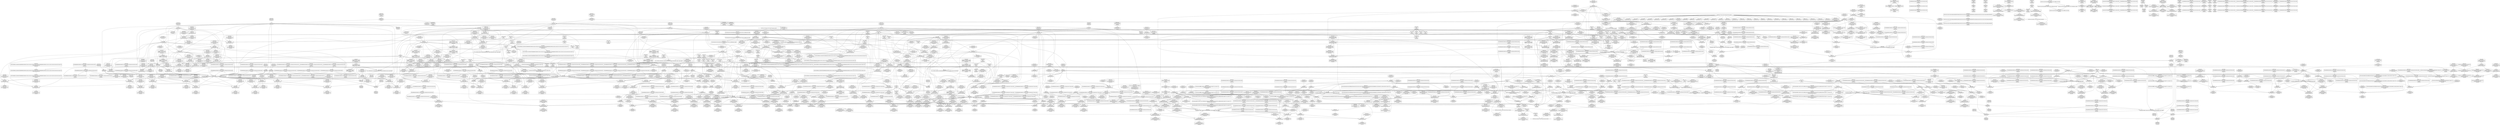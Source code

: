 digraph {
	CE0x5c9f930 [shape=record,shape=Mrecord,label="{CE0x5c9f930|task_sid:_tmp7|security/selinux/hooks.c,208|*SummSink*}"]
	CE0x5c26960 [shape=record,shape=Mrecord,label="{CE0x5c26960|_ret_i32_%call7,_!dbg_!27749|security/selinux/hooks.c,210|*SummSink*}"]
	CE0x5c27d50 [shape=record,shape=Mrecord,label="{CE0x5c27d50|i64_1|*Constant*}"]
	CE0x5c3d310 [shape=record,shape=Mrecord,label="{CE0x5c3d310|GLOBAL:_cred_sid|*Constant*}"]
	CE0x5c9bcf0 [shape=record,shape=Mrecord,label="{CE0x5c9bcf0|i64_1|*Constant*}"]
	CE0x5cec0f0 [shape=record,shape=Mrecord,label="{CE0x5cec0f0|rcu_read_unlock:_tmp20|include/linux/rcupdate.h,933|*SummSource*}"]
	CE0x5cdc560 [shape=record,shape=Mrecord,label="{CE0x5cdc560|_ret_void,_!dbg_!27719|./arch/x86/include/asm/preempt.h,73|*SummSource*}"]
	CE0x5cc1c20 [shape=record,shape=Mrecord,label="{CE0x5cc1c20|rcu_read_lock:_tmp14|include/linux/rcupdate.h,882|*SummSink*}"]
	CE0x5c743e0 [shape=record,shape=Mrecord,label="{CE0x5c743e0|i32_77|*Constant*}"]
	CE0x5cddf10 [shape=record,shape=Mrecord,label="{CE0x5cddf10|rcu_lock_acquire:_tmp}"]
	CE0x5c4ce50 [shape=record,shape=Mrecord,label="{CE0x5c4ce50|current_has_perm:_bb}"]
	CE0x5c8bd30 [shape=record,shape=Mrecord,label="{CE0x5c8bd30|task_sid:_tmp20|security/selinux/hooks.c,208|*SummSource*}"]
	CE0x5cd33f0 [shape=record,shape=Mrecord,label="{CE0x5cd33f0|rcu_read_lock:_tmp7|include/linux/rcupdate.h,882|*SummSink*}"]
	CE0x5c52580 [shape=record,shape=Mrecord,label="{CE0x5c52580|GLOBAL:_lockdep_rcu_suspicious|*Constant*|*SummSource*}"]
	CE0x5c448d0 [shape=record,shape=Mrecord,label="{CE0x5c448d0|i64_0|*Constant*|*SummSource*}"]
	CE0x5cbf590 [shape=record,shape=Mrecord,label="{CE0x5cbf590|i8*_getelementptr_inbounds_(_25_x_i8_,_25_x_i8_*_.str45,_i32_0,_i32_0)|*Constant*}"]
	CE0x5c721f0 [shape=record,shape=Mrecord,label="{CE0x5c721f0|get_current:_tmp}"]
	CE0x5c9ec60 [shape=record,shape=Mrecord,label="{CE0x5c9ec60|_call_void_mcount()_#3|*SummSink*}"]
	CE0x5d27d40 [shape=record,shape=Mrecord,label="{CE0x5d27d40|rcu_lock_acquire:_tmp1|*SummSource*}"]
	CE0x5c519f0 [shape=record,shape=Mrecord,label="{CE0x5c519f0|_call_void_lockdep_rcu_suspicious(i8*_getelementptr_inbounds_(_25_x_i8_,_25_x_i8_*_.str3,_i32_0,_i32_0),_i32_218,_i8*_getelementptr_inbounds_(_45_x_i8_,_45_x_i8_*_.str12,_i32_0,_i32_0))_#10,_!dbg_!27727|security/selinux/hooks.c,218|*SummSink*}"]
	CE0x5c4f2a0 [shape=record,shape=Mrecord,label="{CE0x5c4f2a0|current_sid:_call4|security/selinux/hooks.c,218|*SummSource*}"]
	CE0x5c748c0 [shape=record,shape=Mrecord,label="{CE0x5c748c0|COLLAPSED:_GCMRE___llvm_gcov_ctr127_internal_global_11_x_i64_zeroinitializer:_elem_0:default:}"]
	CE0x5c4da90 [shape=record,shape=Mrecord,label="{CE0x5c4da90|selinux_task_setnice:_tmp9|security/selinux/hooks.c,3600}"]
	CE0x5ccd8f0 [shape=record,shape=Mrecord,label="{CE0x5ccd8f0|rcu_read_unlock:_tmp4|include/linux/rcupdate.h,933|*SummSink*}"]
	CE0x5d527b0 [shape=record,shape=Mrecord,label="{CE0x5d527b0|__rcu_read_unlock:_tmp1}"]
	CE0x5cb0a80 [shape=record,shape=Mrecord,label="{CE0x5cb0a80|__rcu_read_lock:_tmp1}"]
	CE0x5c7a1d0 [shape=record,shape=Mrecord,label="{CE0x5c7a1d0|current_sid:_tmp17|security/selinux/hooks.c,218|*SummSink*}"]
	CE0x5ccca50 [shape=record,shape=Mrecord,label="{CE0x5ccca50|rcu_read_unlock:_tmp4|include/linux/rcupdate.h,933}"]
	CE0x5c99d60 [shape=record,shape=Mrecord,label="{CE0x5c99d60|task_sid:_tmp13|security/selinux/hooks.c,208|*SummSource*}"]
	CE0x5c8cf30 [shape=record,shape=Mrecord,label="{CE0x5c8cf30|task_sid:_tmp23|security/selinux/hooks.c,208|*SummSource*}"]
	CE0x5c4d280 [shape=record,shape=Mrecord,label="{CE0x5c4d280|i64*_getelementptr_inbounds_(_11_x_i64_,_11_x_i64_*___llvm_gcov_ctr125,_i64_0,_i64_1)|*Constant*|*SummSource*}"]
	CE0x5c31e70 [shape=record,shape=Mrecord,label="{CE0x5c31e70|current_has_perm:_tsk|Function::current_has_perm&Arg::tsk::|*SummSource*}"]
	CE0x5c23bf0 [shape=record,shape=Mrecord,label="{CE0x5c23bf0|selinux_task_setnice:_tmp|*SummSource*}"]
	CE0x5c43c70 [shape=record,shape=Mrecord,label="{CE0x5c43c70|i64*_getelementptr_inbounds_(_6_x_i64_,_6_x_i64_*___llvm_gcov_ctr283,_i64_0,_i64_3)|*Constant*|*SummSource*}"]
	CE0x5c76df0 [shape=record,shape=Mrecord,label="{CE0x5c76df0|i32_22|*Constant*|*SummSink*}"]
	CE0x5d32e00 [shape=record,shape=Mrecord,label="{CE0x5d32e00|__rcu_read_unlock:_bb}"]
	CE0x5c30a10 [shape=record,shape=Mrecord,label="{CE0x5c30a10|selinux_task_setnice:_retval.0}"]
	CE0x5c43b60 [shape=record,shape=Mrecord,label="{CE0x5c43b60|i64*_getelementptr_inbounds_(_6_x_i64_,_6_x_i64_*___llvm_gcov_ctr283,_i64_0,_i64_3)|*Constant*}"]
	CE0x5c9b0f0 [shape=record,shape=Mrecord,label="{CE0x5c9b0f0|cred_sid:_security|security/selinux/hooks.c,196}"]
	CE0x5c57560 [shape=record,shape=Mrecord,label="{CE0x5c57560|current_sid:_tmp8|security/selinux/hooks.c,218|*SummSink*}"]
	CE0x5cb8fc0 [shape=record,shape=Mrecord,label="{CE0x5cb8fc0|_ret_void,_!dbg_!27735|include/linux/rcupdate.h,938}"]
	CE0x5c2acb0 [shape=record,shape=Mrecord,label="{CE0x5c2acb0|selinux_task_setnice:_tmp8|security/selinux/hooks.c,3600|*SummSink*}"]
	CE0x5cdc4f0 [shape=record,shape=Mrecord,label="{CE0x5cdc4f0|_call_void_asm_sideeffect_,_memory_,_dirflag_,_fpsr_,_flags_()_#3,_!dbg_!27714,_!srcloc_!27715|include/linux/rcupdate.h,239|*SummSource*}"]
	CE0x5c93760 [shape=record,shape=Mrecord,label="{CE0x5c93760|task_sid:_tmp27|security/selinux/hooks.c,208|*SummSource*}"]
	CE0x5cad4e0 [shape=record,shape=Mrecord,label="{CE0x5cad4e0|__preempt_count_sub:_tmp7|./arch/x86/include/asm/preempt.h,78|*SummSink*}"]
	CE0x5c4a130 [shape=record,shape=Mrecord,label="{CE0x5c4a130|VOIDTB_TE:_CE_72,80_}"]
	CE0x5c2ec70 [shape=record,shape=Mrecord,label="{CE0x5c2ec70|current_sid:_tmp9|security/selinux/hooks.c,218}"]
	CE0x5cbf340 [shape=record,shape=Mrecord,label="{CE0x5cbf340|GLOBAL:_lockdep_rcu_suspicious|*Constant*}"]
	CE0x5cce7a0 [shape=record,shape=Mrecord,label="{CE0x5cce7a0|_call_void_asm_addl_$1,_%gs:$0_,_*m,ri,*m,_dirflag_,_fpsr_,_flags_(i32*___preempt_count,_i32_%sub,_i32*___preempt_count)_#3,_!dbg_!27717,_!srcloc_!27718|./arch/x86/include/asm/preempt.h,77|*SummSink*}"]
	CE0x5cc04d0 [shape=record,shape=Mrecord,label="{CE0x5cc04d0|rcu_read_lock:_call3|include/linux/rcupdate.h,882|*SummSink*}"]
	CE0x5c5ae80 [shape=record,shape=Mrecord,label="{CE0x5c5ae80|task_sid:_tmp19|security/selinux/hooks.c,208|*SummSink*}"]
	CE0x5c4fa00 [shape=record,shape=Mrecord,label="{CE0x5c4fa00|GLOBAL:_get_current|*Constant*|*SummSink*}"]
	CE0x6fbc8b0 [shape=record,shape=Mrecord,label="{CE0x6fbc8b0|i64*_getelementptr_inbounds_(_6_x_i64_,_6_x_i64_*___llvm_gcov_ctr283,_i64_0,_i64_0)|*Constant*|*SummSource*}"]
	CE0x5d52970 [shape=record,shape=Mrecord,label="{CE0x5d52970|__preempt_count_add:_tmp3|*SummSink*}"]
	CE0x5c28e60 [shape=record,shape=Mrecord,label="{CE0x5c28e60|cred_sid:_cred|Function::cred_sid&Arg::cred::|*SummSink*}"]
	CE0x5c58cc0 [shape=record,shape=Mrecord,label="{CE0x5c58cc0|GLOBAL:___llvm_gcov_ctr125|Global_var:__llvm_gcov_ctr125|*SummSink*}"]
	CE0x5c86060 [shape=record,shape=Mrecord,label="{CE0x5c86060|task_sid:_tmp17|security/selinux/hooks.c,208|*SummSource*}"]
	CE0x5c8a4c0 [shape=record,shape=Mrecord,label="{CE0x5c8a4c0|task_sid:_tmp4|*LoadInst*|security/selinux/hooks.c,208|*SummSource*}"]
	CE0x5d17860 [shape=record,shape=Mrecord,label="{CE0x5d17860|rcu_lock_acquire:_tmp4|include/linux/rcupdate.h,418|*SummSink*}"]
	CE0x5d45810 [shape=record,shape=Mrecord,label="{CE0x5d45810|__preempt_count_sub:_bb|*SummSource*}"]
	CE0x5c4ea20 [shape=record,shape=Mrecord,label="{CE0x5c4ea20|current_sid:_tmp20|security/selinux/hooks.c,218|*SummSource*}"]
	CE0x5cd3f30 [shape=record,shape=Mrecord,label="{CE0x5cd3f30|rcu_lock_acquire:_tmp4|include/linux/rcupdate.h,418}"]
	CE0x5c863f0 [shape=record,shape=Mrecord,label="{CE0x5c863f0|i64*_getelementptr_inbounds_(_13_x_i64_,_13_x_i64_*___llvm_gcov_ctr126,_i64_0,_i64_8)|*Constant*}"]
	CE0x5c8acb0 [shape=record,shape=Mrecord,label="{CE0x5c8acb0|task_sid:_real_cred|security/selinux/hooks.c,208}"]
	CE0x5cae160 [shape=record,shape=Mrecord,label="{CE0x5cae160|__preempt_count_sub:_sub|./arch/x86/include/asm/preempt.h,77|*SummSource*}"]
	CE0x5d14930 [shape=record,shape=Mrecord,label="{CE0x5d14930|_call_void_asm_addl_$1,_%gs:$0_,_*m,ri,*m,_dirflag_,_fpsr_,_flags_(i32*___preempt_count,_i32_%val,_i32*___preempt_count)_#3,_!dbg_!27714,_!srcloc_!27717|./arch/x86/include/asm/preempt.h,72|*SummSource*}"]
	CE0x5cdb370 [shape=record,shape=Mrecord,label="{CE0x5cdb370|__rcu_read_lock:_tmp6|include/linux/rcupdate.h,240}"]
	CE0x5ca6af0 [shape=record,shape=Mrecord,label="{CE0x5ca6af0|GLOBAL:_rcu_lock_release|*Constant*|*SummSource*}"]
	CE0x5c37660 [shape=record,shape=Mrecord,label="{CE0x5c37660|current_has_perm:_tmp1|*SummSink*}"]
	CE0x6e8a7f0 [shape=record,shape=Mrecord,label="{CE0x6e8a7f0|VOIDTB_TE:_CE_0,4_}"]
	CE0x5c40590 [shape=record,shape=Mrecord,label="{CE0x5c40590|_call_void_mcount()_#3|*SummSource*}"]
	CE0x5cc3fc0 [shape=record,shape=Mrecord,label="{CE0x5cc3fc0|rcu_read_unlock:_tmp5|include/linux/rcupdate.h,933|*SummSink*}"]
	CE0x5c507e0 [shape=record,shape=Mrecord,label="{CE0x5c507e0|current_sid:_tmp15|security/selinux/hooks.c,218|*SummSink*}"]
	CE0x5cba040 [shape=record,shape=Mrecord,label="{CE0x5cba040|rcu_read_lock:_tmp6|include/linux/rcupdate.h,882|*SummSource*}"]
	CE0x5ca7e70 [shape=record,shape=Mrecord,label="{CE0x5ca7e70|_ret_void,_!dbg_!27717|include/linux/rcupdate.h,245|*SummSink*}"]
	CE0x5cd9c10 [shape=record,shape=Mrecord,label="{CE0x5cd9c10|rcu_lock_release:___here|*SummSink*}"]
	CE0x5d52560 [shape=record,shape=Mrecord,label="{CE0x5d52560|__preempt_count_add:_tmp6|./arch/x86/include/asm/preempt.h,73}"]
	CE0x7967d00 [shape=record,shape=Mrecord,label="{CE0x7967d00|selinux_task_setnice:_tmp4|security/selinux/hooks.c,3597}"]
	CE0x5cec670 [shape=record,shape=Mrecord,label="{CE0x5cec670|i64*_getelementptr_inbounds_(_11_x_i64_,_11_x_i64_*___llvm_gcov_ctr132,_i64_0,_i64_10)|*Constant*}"]
	CE0x5c94820 [shape=record,shape=Mrecord,label="{CE0x5c94820|rcu_read_lock:_tmp2}"]
	CE0x5c4e570 [shape=record,shape=Mrecord,label="{CE0x5c4e570|i64*_getelementptr_inbounds_(_11_x_i64_,_11_x_i64_*___llvm_gcov_ctr125,_i64_0,_i64_10)|*Constant*|*SummSource*}"]
	CE0x5cb06d0 [shape=record,shape=Mrecord,label="{CE0x5cb06d0|__preempt_count_add:_tmp5|./arch/x86/include/asm/preempt.h,72|*SummSource*}"]
	CE0x5c885c0 [shape=record,shape=Mrecord,label="{CE0x5c885c0|task_sid:_tmp15|security/selinux/hooks.c,208|*SummSink*}"]
	CE0x5c27dc0 [shape=record,shape=Mrecord,label="{CE0x5c27dc0|current_sid:_tmp1}"]
	CE0x5c6bee0 [shape=record,shape=Mrecord,label="{CE0x5c6bee0|cred_sid:_tmp5|security/selinux/hooks.c,196|*SummSink*}"]
	CE0x5d196d0 [shape=record,shape=Mrecord,label="{CE0x5d196d0|rcu_lock_acquire:_indirectgoto}"]
	CE0x5caf460 [shape=record,shape=Mrecord,label="{CE0x5caf460|__rcu_read_lock:_tmp2}"]
	CE0x5c79140 [shape=record,shape=Mrecord,label="{CE0x5c79140|rcu_read_lock:_tmp10|include/linux/rcupdate.h,882}"]
	CE0x5c7a160 [shape=record,shape=Mrecord,label="{CE0x5c7a160|current_sid:_tmp17|security/selinux/hooks.c,218|*SummSource*}"]
	CE0x5c5a1e0 [shape=record,shape=Mrecord,label="{CE0x5c5a1e0|current_sid:_tmp3|*SummSource*}"]
	CE0x5c42eb0 [shape=record,shape=Mrecord,label="{CE0x5c42eb0|i64_3|*Constant*|*SummSource*}"]
	CE0x5cd2080 [shape=record,shape=Mrecord,label="{CE0x5cd2080|rcu_read_unlock:_land.lhs.true}"]
	CE0x5c42aa0 [shape=record,shape=Mrecord,label="{CE0x5c42aa0|current_sid:_tobool|security/selinux/hooks.c,218}"]
	CE0x5ccbfe0 [shape=record,shape=Mrecord,label="{CE0x5ccbfe0|__preempt_count_sub:_tmp1}"]
	CE0x5c343c0 [shape=record,shape=Mrecord,label="{CE0x5c343c0|i64*_getelementptr_inbounds_(_6_x_i64_,_6_x_i64_*___llvm_gcov_ctr283,_i64_0,_i64_5)|*Constant*}"]
	CE0x5c967b0 [shape=record,shape=Mrecord,label="{CE0x5c967b0|cred_sid:_tmp1|*SummSource*}"]
	CE0x5c34fb0 [shape=record,shape=Mrecord,label="{CE0x5c34fb0|selinux_task_setnice:_tmp11|security/selinux/hooks.c,3601}"]
	CE0x5c22810 [shape=record,shape=Mrecord,label="{CE0x5c22810|selinux_task_setnice:_nice|Function::selinux_task_setnice&Arg::nice::|*SummSource*}"]
	CE0x5c4dfd0 [shape=record,shape=Mrecord,label="{CE0x5c4dfd0|current_sid:_tmp19|security/selinux/hooks.c,218}"]
	CE0x5c9e730 [shape=record,shape=Mrecord,label="{CE0x5c9e730|task_sid:_do.body5|*SummSource*}"]
	CE0x5cbc380 [shape=record,shape=Mrecord,label="{CE0x5cbc380|i32_883|*Constant*|*SummSource*}"]
	CE0x5c2eac0 [shape=record,shape=Mrecord,label="{CE0x5c2eac0|i64_5|*Constant*}"]
	CE0x5cec260 [shape=record,shape=Mrecord,label="{CE0x5cec260|rcu_read_unlock:_tmp20|include/linux/rcupdate.h,933|*SummSink*}"]
	CE0x5c85270 [shape=record,shape=Mrecord,label="{CE0x5c85270|i64*_getelementptr_inbounds_(_2_x_i64_,_2_x_i64_*___llvm_gcov_ctr98,_i64_0,_i64_1)|*Constant*|*SummSource*}"]
	CE0x5c4ee90 [shape=record,shape=Mrecord,label="{CE0x5c4ee90|current_sid:_tmp20|security/selinux/hooks.c,218|*SummSink*}"]
	CE0x5c75dd0 [shape=record,shape=Mrecord,label="{CE0x5c75dd0|i32_218|*Constant*}"]
	CE0x5c700a0 [shape=record,shape=Mrecord,label="{CE0x5c700a0|i32_78|*Constant*|*SummSource*}"]
	CE0x5c3b0c0 [shape=record,shape=Mrecord,label="{CE0x5c3b0c0|__preempt_count_sub:_tmp5|./arch/x86/include/asm/preempt.h,77|*SummSource*}"]
	CE0x5cac5c0 [shape=record,shape=Mrecord,label="{CE0x5cac5c0|_call_void_asm_sideeffect_,_memory_,_dirflag_,_fpsr_,_flags_()_#3,_!dbg_!27711,_!srcloc_!27714|include/linux/rcupdate.h,244|*SummSource*}"]
	CE0x5c57c50 [shape=record,shape=Mrecord,label="{CE0x5c57c50|_call_void_rcu_read_lock()_#10,_!dbg_!27712|security/selinux/hooks.c,207}"]
	CE0x5c6f840 [shape=record,shape=Mrecord,label="{CE0x5c6f840|get_current:_tmp4|./arch/x86/include/asm/current.h,14|*SummSink*}"]
	CE0x5c6ea40 [shape=record,shape=Mrecord,label="{CE0x5c6ea40|current_sid:_tmp24|security/selinux/hooks.c,220|*SummSink*}"]
	CE0x5ce21f0 [shape=record,shape=Mrecord,label="{CE0x5ce21f0|rcu_read_lock:_bb|*SummSink*}"]
	CE0x5cb1710 [shape=record,shape=Mrecord,label="{CE0x5cb1710|__preempt_count_add:_tmp7|./arch/x86/include/asm/preempt.h,73|*SummSink*}"]
	CE0x5c32cc0 [shape=record,shape=Mrecord,label="{CE0x5c32cc0|get_current:_tmp1}"]
	CE0x5cac220 [shape=record,shape=Mrecord,label="{CE0x5cac220|__rcu_read_lock:_tmp3|*SummSink*}"]
	CE0x5ca7970 [shape=record,shape=Mrecord,label="{CE0x5ca7970|_call_void___rcu_read_unlock()_#10,_!dbg_!27734|include/linux/rcupdate.h,937|*SummSink*}"]
	CE0x5cecf60 [shape=record,shape=Mrecord,label="{CE0x5cecf60|_call_void_rcu_lock_release(%struct.lockdep_map*_rcu_lock_map)_#10,_!dbg_!27733|include/linux/rcupdate.h,935}"]
	CE0x5ce3690 [shape=record,shape=Mrecord,label="{CE0x5ce3690|rcu_read_lock:_tmp8|include/linux/rcupdate.h,882}"]
	CE0x5d25c40 [shape=record,shape=Mrecord,label="{CE0x5d25c40|i64*_getelementptr_inbounds_(_4_x_i64_,_4_x_i64_*___llvm_gcov_ctr135,_i64_0,_i64_3)|*Constant*}"]
	CE0x5c84a80 [shape=record,shape=Mrecord,label="{CE0x5c84a80|i64_7|*Constant*|*SummSink*}"]
	CE0x5cce3f0 [shape=record,shape=Mrecord,label="{CE0x5cce3f0|__rcu_read_lock:_tmp1|*SummSource*}"]
	CE0x5cb08c0 [shape=record,shape=Mrecord,label="{CE0x5cb08c0|rcu_lock_release:_bb|*SummSink*}"]
	CE0x5cd2830 [shape=record,shape=Mrecord,label="{CE0x5cd2830|__rcu_read_lock:_tmp|*SummSink*}"]
	CE0x5c79950 [shape=record,shape=Mrecord,label="{CE0x5c79950|rcu_read_lock:_tmp11|include/linux/rcupdate.h,882|*SummSink*}"]
	CE0x5c86b00 [shape=record,shape=Mrecord,label="{CE0x5c86b00|GLOBAL:_rcu_lock_acquire|*Constant*|*SummSink*}"]
	CE0x5c94320 [shape=record,shape=Mrecord,label="{CE0x5c94320|task_sid:_tmp3|*SummSource*}"]
	CE0x5d51da0 [shape=record,shape=Mrecord,label="{CE0x5d51da0|__preempt_count_add:_tmp4|./arch/x86/include/asm/preempt.h,72|*SummSink*}"]
	CE0x5c78a00 [shape=record,shape=Mrecord,label="{CE0x5c78a00|i64*_getelementptr_inbounds_(_11_x_i64_,_11_x_i64_*___llvm_gcov_ctr125,_i64_0,_i64_9)|*Constant*}"]
	CE0x5c3d470 [shape=record,shape=Mrecord,label="{CE0x5c3d470|GLOBAL:_cred_sid|*Constant*|*SummSource*}"]
	CE0x5c36760 [shape=record,shape=Mrecord,label="{CE0x5c36760|COLLAPSED:_GCMRE___llvm_gcov_ctr125_internal_global_11_x_i64_zeroinitializer:_elem_0:default:}"]
	CE0x5c390c0 [shape=record,shape=Mrecord,label="{CE0x5c390c0|selinux_task_setnice:_tobool|security/selinux/hooks.c,3597|*SummSource*}"]
	CE0x5ca0db0 [shape=record,shape=Mrecord,label="{CE0x5ca0db0|rcu_lock_acquire:_entry|*SummSource*}"]
	CE0x5c6a350 [shape=record,shape=Mrecord,label="{CE0x5c6a350|rcu_read_lock:_tmp22|include/linux/rcupdate.h,884|*SummSink*}"]
	CE0x5ce2010 [shape=record,shape=Mrecord,label="{CE0x5ce2010|_call_void_mcount()_#3|*SummSink*}"]
	CE0x5c3da30 [shape=record,shape=Mrecord,label="{CE0x5c3da30|current_sid:_tmp11|security/selinux/hooks.c,218|*SummSource*}"]
	CE0x5d13d00 [shape=record,shape=Mrecord,label="{CE0x5d13d00|_call_void_mcount()_#3}"]
	CE0x5c4d1e0 [shape=record,shape=Mrecord,label="{CE0x5c4d1e0|i64*_getelementptr_inbounds_(_11_x_i64_,_11_x_i64_*___llvm_gcov_ctr125,_i64_0,_i64_1)|*Constant*}"]
	CE0x5c40680 [shape=record,shape=Mrecord,label="{CE0x5c40680|_call_void_mcount()_#3|*SummSink*}"]
	CE0x5c738e0 [shape=record,shape=Mrecord,label="{CE0x5c738e0|task_sid:_tmp11|security/selinux/hooks.c,208}"]
	CE0x5d2a140 [shape=record,shape=Mrecord,label="{CE0x5d2a140|COLLAPSED:_GCMRE___llvm_gcov_ctr134_internal_global_4_x_i64_zeroinitializer:_elem_0:default:}"]
	CE0x5cbd340 [shape=record,shape=Mrecord,label="{CE0x5cbd340|rcu_read_lock:_tmp19|include/linux/rcupdate.h,882}"]
	CE0x5cea310 [shape=record,shape=Mrecord,label="{CE0x5cea310|GLOBAL:_rcu_read_unlock.__warned|Global_var:rcu_read_unlock.__warned|*SummSource*}"]
	CE0x5cd1440 [shape=record,shape=Mrecord,label="{CE0x5cd1440|_call_void_mcount()_#3}"]
	CE0x5c887c0 [shape=record,shape=Mrecord,label="{CE0x5c887c0|task_sid:_tmp16|security/selinux/hooks.c,208}"]
	CE0x5c8cd90 [shape=record,shape=Mrecord,label="{CE0x5c8cd90|task_sid:_tmp23|security/selinux/hooks.c,208}"]
	CE0x5cd3280 [shape=record,shape=Mrecord,label="{CE0x5cd3280|rcu_read_lock:_tmp7|include/linux/rcupdate.h,882|*SummSource*}"]
	CE0x5c6b080 [shape=record,shape=Mrecord,label="{CE0x5c6b080|cred_sid:_bb|*SummSource*}"]
	CE0x5c3d860 [shape=record,shape=Mrecord,label="{CE0x5c3d860|cred_sid:_entry|*SummSink*}"]
	CE0x5cdf570 [shape=record,shape=Mrecord,label="{CE0x5cdf570|i64*_getelementptr_inbounds_(_4_x_i64_,_4_x_i64_*___llvm_gcov_ctr134,_i64_0,_i64_3)|*Constant*}"]
	CE0x5c987b0 [shape=record,shape=Mrecord,label="{CE0x5c987b0|rcu_read_lock:_tmp3|*SummSource*}"]
	CE0x5d19590 [shape=record,shape=Mrecord,label="{CE0x5d19590|_call_void_asm_addl_$1,_%gs:$0_,_*m,ri,*m,_dirflag_,_fpsr_,_flags_(i32*___preempt_count,_i32_%sub,_i32*___preempt_count)_#3,_!dbg_!27717,_!srcloc_!27718|./arch/x86/include/asm/preempt.h,77|*SummSource*}"]
	CE0x5d33630 [shape=record,shape=Mrecord,label="{CE0x5d33630|__rcu_read_unlock:_tmp3|*SummSource*}"]
	CE0x5c3de90 [shape=record,shape=Mrecord,label="{CE0x5c3de90|current_sid:_tmp12|security/selinux/hooks.c,218|*SummSource*}"]
	CE0x5cee820 [shape=record,shape=Mrecord,label="{CE0x5cee820|rcu_read_unlock:_tmp18|include/linux/rcupdate.h,933|*SummSource*}"]
	CE0x5d24600 [shape=record,shape=Mrecord,label="{CE0x5d24600|i64*_getelementptr_inbounds_(_4_x_i64_,_4_x_i64_*___llvm_gcov_ctr134,_i64_0,_i64_2)|*Constant*|*SummSink*}"]
	CE0x5c2fdf0 [shape=record,shape=Mrecord,label="{CE0x5c2fdf0|current_sid:_tmp14|security/selinux/hooks.c,218|*SummSink*}"]
	CE0x5c9d030 [shape=record,shape=Mrecord,label="{CE0x5c9d030|task_sid:_do.body}"]
	CE0x5c45cb0 [shape=record,shape=Mrecord,label="{CE0x5c45cb0|selinux_task_setnice:_tmp6|security/selinux/hooks.c,3598|*SummSink*}"]
	CE0x5c40e50 [shape=record,shape=Mrecord,label="{CE0x5c40e50|selinux_task_setnice:_if.then|*SummSink*}"]
	CE0x5c472e0 [shape=record,shape=Mrecord,label="{CE0x5c472e0|current_has_perm:_call|security/selinux/hooks.c,1542|*SummSink*}"]
	CE0x5c986c0 [shape=record,shape=Mrecord,label="{CE0x5c986c0|i64*_getelementptr_inbounds_(_13_x_i64_,_13_x_i64_*___llvm_gcov_ctr126,_i64_0,_i64_1)|*Constant*|*SummSink*}"]
	CE0x5c33ac0 [shape=record,shape=Mrecord,label="{CE0x5c33ac0|selinux_task_setnice:_bb}"]
	CE0x5c560d0 [shape=record,shape=Mrecord,label="{CE0x5c560d0|i64*_getelementptr_inbounds_(_2_x_i64_,_2_x_i64_*___llvm_gcov_ctr98,_i64_0,_i64_1)|*Constant*|*SummSink*}"]
	CE0x5c6c750 [shape=record,shape=Mrecord,label="{CE0x5c6c750|rcu_read_unlock:_if.then}"]
	CE0x5cedaf0 [shape=record,shape=Mrecord,label="{CE0x5cedaf0|rcu_lock_release:_entry|*SummSource*}"]
	CE0x5c3f630 [shape=record,shape=Mrecord,label="{CE0x5c3f630|avc_has_perm:_auditdata|Function::avc_has_perm&Arg::auditdata::|*SummSource*}"]
	CE0x5c2b430 [shape=record,shape=Mrecord,label="{CE0x5c2b430|current_sid:_entry}"]
	CE0x5d520b0 [shape=record,shape=Mrecord,label="{CE0x5d520b0|__preempt_count_sub:_tmp2|*SummSink*}"]
	CE0x5c30540 [shape=record,shape=Mrecord,label="{CE0x5c30540|i32_512|*Constant*|*SummSink*}"]
	CE0x5cd39d0 [shape=record,shape=Mrecord,label="{CE0x5cd39d0|GLOBAL:___llvm_gcov_ctr132|Global_var:__llvm_gcov_ctr132|*SummSink*}"]
	CE0x5d24920 [shape=record,shape=Mrecord,label="{CE0x5d24920|__preempt_count_add:_tmp3}"]
	CE0x5c228e0 [shape=record,shape=Mrecord,label="{CE0x5c228e0|selinux_task_setnice:_tobool|security/selinux/hooks.c,3597|*SummSink*}"]
	CE0x5d25270 [shape=record,shape=Mrecord,label="{CE0x5d25270|__preempt_count_sub:_entry|*SummSink*}"]
	CE0x5c6c0f0 [shape=record,shape=Mrecord,label="{CE0x5c6c0f0|cred_sid:_sid|security/selinux/hooks.c,197|*SummSink*}"]
	CE0x5ce84c0 [shape=record,shape=Mrecord,label="{CE0x5ce84c0|rcu_read_unlock:_tmp11|include/linux/rcupdate.h,933|*SummSource*}"]
	CE0x5c87520 [shape=record,shape=Mrecord,label="{CE0x5c87520|_call_void_mcount()_#3|*SummSink*}"]
	CE0x5d26cf0 [shape=record,shape=Mrecord,label="{CE0x5d26cf0|__rcu_read_unlock:_tmp|*SummSink*}"]
	CE0x5c2db50 [shape=record,shape=Mrecord,label="{CE0x5c2db50|avc_has_perm:_requested|Function::avc_has_perm&Arg::requested::|*SummSource*}"]
	CE0x5c39ef0 [shape=record,shape=Mrecord,label="{CE0x5c39ef0|i64*_getelementptr_inbounds_(_6_x_i64_,_6_x_i64_*___llvm_gcov_ctr283,_i64_0,_i64_0)|*Constant*}"]
	CE0x5c59140 [shape=record,shape=Mrecord,label="{CE0x5c59140|task_sid:_tobool1|security/selinux/hooks.c,208}"]
	CE0x5c500e0 [shape=record,shape=Mrecord,label="{CE0x5c500e0|i1_true|*Constant*|*SummSink*}"]
	CE0x5cddbd0 [shape=record,shape=Mrecord,label="{CE0x5cddbd0|__preempt_count_sub:_entry}"]
	CE0x5d170f0 [shape=record,shape=Mrecord,label="{CE0x5d170f0|i64*_getelementptr_inbounds_(_4_x_i64_,_4_x_i64_*___llvm_gcov_ctr133,_i64_0,_i64_3)|*Constant*|*SummSource*}"]
	CE0x5c42d10 [shape=record,shape=Mrecord,label="{CE0x5c42d10|i64*_getelementptr_inbounds_(_11_x_i64_,_11_x_i64_*___llvm_gcov_ctr125,_i64_0,_i64_6)|*Constant*|*SummSink*}"]
	CE0x5ccf260 [shape=record,shape=Mrecord,label="{CE0x5ccf260|GLOBAL:___preempt_count_add|*Constant*|*SummSource*}"]
	CE0x5cd5710 [shape=record,shape=Mrecord,label="{CE0x5cd5710|i64_4|*Constant*}"]
	CE0x5cc43b0 [shape=record,shape=Mrecord,label="{CE0x5cc43b0|rcu_read_lock:_land.lhs.true2}"]
	CE0x5d258a0 [shape=record,shape=Mrecord,label="{CE0x5d258a0|__preempt_count_sub:_tmp6|./arch/x86/include/asm/preempt.h,78}"]
	CE0x5d56a50 [shape=record,shape=Mrecord,label="{CE0x5d56a50|__preempt_count_add:_bb|*SummSink*}"]
	CE0x5c2cef0 [shape=record,shape=Mrecord,label="{CE0x5c2cef0|avc_has_perm:_tsid|Function::avc_has_perm&Arg::tsid::|*SummSource*}"]
	CE0x5c2c880 [shape=record,shape=Mrecord,label="{CE0x5c2c880|void_(i32*,_i32,_i32*)*_asm_addl_$1,_%gs:$0_,_*m,ri,*m,_dirflag_,_fpsr_,_flags_}"]
	CE0x5c4a960 [shape=record,shape=Mrecord,label="{CE0x5c4a960|selinux_task_setnice:_tmp7|security/selinux/hooks.c,3598|*SummSource*}"]
	CE0x5cc0960 [shape=record,shape=Mrecord,label="{CE0x5cc0960|i64_6|*Constant*}"]
	CE0x5cdbc60 [shape=record,shape=Mrecord,label="{CE0x5cdbc60|_ret_void,_!dbg_!27719|./arch/x86/include/asm/preempt.h,73}"]
	CE0x5c77500 [shape=record,shape=Mrecord,label="{CE0x5c77500|current_sid:_tmp22|security/selinux/hooks.c,218}"]
	CE0x5ca4230 [shape=record,shape=Mrecord,label="{CE0x5ca4230|i64*_getelementptr_inbounds_(_11_x_i64_,_11_x_i64_*___llvm_gcov_ctr132,_i64_0,_i64_9)|*Constant*}"]
	CE0x5c9e990 [shape=record,shape=Mrecord,label="{CE0x5c9e990|task_sid:_land.lhs.true}"]
	CE0x5c94030 [shape=record,shape=Mrecord,label="{CE0x5c94030|GLOBAL:_rcu_lock_acquire|*Constant*|*SummSource*}"]
	CE0x5c96230 [shape=record,shape=Mrecord,label="{CE0x5c96230|rcu_read_lock:_call|include/linux/rcupdate.h,882|*SummSink*}"]
	CE0x5c84c20 [shape=record,shape=Mrecord,label="{CE0x5c84c20|task_sid:_tmp14|security/selinux/hooks.c,208|*SummSource*}"]
	CE0x5c37440 [shape=record,shape=Mrecord,label="{CE0x5c37440|current_has_perm:_tmp1|*SummSource*}"]
	CE0x5cc0360 [shape=record,shape=Mrecord,label="{CE0x5cc0360|rcu_read_lock:_call3|include/linux/rcupdate.h,882|*SummSource*}"]
	CE0x5cdc310 [shape=record,shape=Mrecord,label="{CE0x5cdc310|__preempt_count_add:_val|Function::__preempt_count_add&Arg::val::|*SummSource*}"]
	CE0x5cbcb70 [shape=record,shape=Mrecord,label="{CE0x5cbcb70|i64*_getelementptr_inbounds_(_11_x_i64_,_11_x_i64_*___llvm_gcov_ctr127,_i64_0,_i64_9)|*Constant*}"]
	CE0x5c36df0 [shape=record,shape=Mrecord,label="{CE0x5c36df0|i32_0|*Constant*}"]
	CE0x5d182b0 [shape=record,shape=Mrecord,label="{CE0x5d182b0|_call_void_lock_acquire(%struct.lockdep_map*_%map,_i32_0,_i32_0,_i32_2,_i32_0,_%struct.lockdep_map*_null,_i64_ptrtoint_(i8*_blockaddress(_rcu_lock_acquire,_%__here)_to_i64))_#10,_!dbg_!27716|include/linux/rcupdate.h,418|*SummSink*}"]
	CE0x5ccf1f0 [shape=record,shape=Mrecord,label="{CE0x5ccf1f0|GLOBAL:___preempt_count_add|*Constant*|*SummSink*}"]
	CE0x5cac6f0 [shape=record,shape=Mrecord,label="{CE0x5cac6f0|_call_void_asm_sideeffect_,_memory_,_dirflag_,_fpsr_,_flags_()_#3,_!dbg_!27711,_!srcloc_!27714|include/linux/rcupdate.h,244|*SummSink*}"]
	CE0x5cb6300 [shape=record,shape=Mrecord,label="{CE0x5cb6300|i32_0|*Constant*}"]
	CE0x5c5ac40 [shape=record,shape=Mrecord,label="{CE0x5c5ac40|task_sid:_tmp19|security/selinux/hooks.c,208}"]
	CE0x5c4bed0 [shape=record,shape=Mrecord,label="{CE0x5c4bed0|get_current:_tmp2}"]
	CE0x5d150e0 [shape=record,shape=Mrecord,label="{CE0x5d150e0|_call_void___preempt_count_sub(i32_1)_#10,_!dbg_!27715|include/linux/rcupdate.h,244}"]
	CE0x5cbd3b0 [shape=record,shape=Mrecord,label="{CE0x5cbd3b0|rcu_read_lock:_tmp19|include/linux/rcupdate.h,882|*SummSource*}"]
	CE0x5c6bcd0 [shape=record,shape=Mrecord,label="{CE0x5c6bcd0|i32_1|*Constant*}"]
	CE0x5c585f0 [shape=record,shape=Mrecord,label="{CE0x5c585f0|cred_sid:_tmp4|*LoadInst*|security/selinux/hooks.c,196|*SummSink*}"]
	CE0x5c9ca90 [shape=record,shape=Mrecord,label="{CE0x5c9ca90|i64*_getelementptr_inbounds_(_4_x_i64_,_4_x_i64_*___llvm_gcov_ctr128,_i64_0,_i64_1)|*Constant*|*SummSource*}"]
	CE0x5c8d550 [shape=record,shape=Mrecord,label="{CE0x5c8d550|task_sid:_tmp24|security/selinux/hooks.c,208}"]
	CE0x5c37d00 [shape=record,shape=Mrecord,label="{CE0x5c37d00|current_has_perm:_tmp2|*SummSource*}"]
	CE0x5c69c40 [shape=record,shape=Mrecord,label="{CE0x5c69c40|rcu_read_lock:_tmp21|include/linux/rcupdate.h,884}"]
	CE0x5cdef30 [shape=record,shape=Mrecord,label="{CE0x5cdef30|rcu_read_lock:_if.then}"]
	CE0x5c9f9a0 [shape=record,shape=Mrecord,label="{CE0x5c9f9a0|task_sid:_tmp7|security/selinux/hooks.c,208|*SummSource*}"]
	CE0x5c50700 [shape=record,shape=Mrecord,label="{CE0x5c50700|current_sid:_tmp15|security/selinux/hooks.c,218}"]
	CE0x5c8ad80 [shape=record,shape=Mrecord,label="{CE0x5c8ad80|task_sid:_real_cred|security/selinux/hooks.c,208|*SummSource*}"]
	CE0x5cc1980 [shape=record,shape=Mrecord,label="{CE0x5cc1980|rcu_read_lock:_tmp14|include/linux/rcupdate.h,882}"]
	CE0x5c2fc80 [shape=record,shape=Mrecord,label="{CE0x5c2fc80|current_sid:_tmp14|security/selinux/hooks.c,218|*SummSource*}"]
	CE0x5cdd150 [shape=record,shape=Mrecord,label="{CE0x5cdd150|i64*_getelementptr_inbounds_(_4_x_i64_,_4_x_i64_*___llvm_gcov_ctr128,_i64_0,_i64_3)|*Constant*|*SummSink*}"]
	CE0x5c89a60 [shape=record,shape=Mrecord,label="{CE0x5c89a60|cred_sid:_tmp3|*SummSink*}"]
	CE0x5d24a30 [shape=record,shape=Mrecord,label="{CE0x5d24a30|__preempt_count_add:_tmp3|*SummSource*}"]
	CE0x5c6eff0 [shape=record,shape=Mrecord,label="{CE0x5c6eff0|COLLAPSED:_GCMRE___llvm_gcov_ctr128_internal_global_4_x_i64_zeroinitializer:_elem_0:default:}"]
	CE0x786e1d0 [shape=record,shape=Mrecord,label="{CE0x786e1d0|GLOBAL:_cap_task_setnice|*Constant*|*SummSource*}"]
	CE0x5ce57d0 [shape=record,shape=Mrecord,label="{CE0x5ce57d0|__rcu_read_lock:_tmp4|include/linux/rcupdate.h,239}"]
	CE0x5d33740 [shape=record,shape=Mrecord,label="{CE0x5d33740|__rcu_read_unlock:_tmp3|*SummSink*}"]
	CE0x5d174c0 [shape=record,shape=Mrecord,label="{CE0x5d174c0|rcu_lock_release:_tmp6|*SummSource*}"]
	CE0x5d51780 [shape=record,shape=Mrecord,label="{CE0x5d51780|__preempt_count_sub:_tmp6|./arch/x86/include/asm/preempt.h,78|*SummSource*}"]
	CE0x5c4e320 [shape=record,shape=Mrecord,label="{CE0x5c4e320|i64*_getelementptr_inbounds_(_11_x_i64_,_11_x_i64_*___llvm_gcov_ctr125,_i64_0,_i64_10)|*Constant*}"]
	CE0x5d69fa0 [shape=record,shape=Mrecord,label="{CE0x5d69fa0|i64*_getelementptr_inbounds_(_4_x_i64_,_4_x_i64_*___llvm_gcov_ctr129,_i64_0,_i64_0)|*Constant*|*SummSource*}"]
	CE0x5c1fbd0 [shape=record,shape=Mrecord,label="{CE0x5c1fbd0|current_has_perm:_call1|security/selinux/hooks.c,1543|*SummSink*}"]
	CE0x5c6f390 [shape=record,shape=Mrecord,label="{CE0x5c6f390|_ret_void,_!dbg_!27735|include/linux/rcupdate.h,884}"]
	CE0x5c470d0 [shape=record,shape=Mrecord,label="{CE0x5c470d0|current_has_perm:_call|security/selinux/hooks.c,1542}"]
	CE0x5c98410 [shape=record,shape=Mrecord,label="{CE0x5c98410|task_sid:_tmp1|*SummSource*}"]
	CE0x5c4f120 [shape=record,shape=Mrecord,label="{CE0x5c4f120|current_sid:_call4|security/selinux/hooks.c,218}"]
	CE0x5c323f0 [shape=record,shape=Mrecord,label="{CE0x5c323f0|selinux_task_setnice:_nice|Function::selinux_task_setnice&Arg::nice::|*SummSink*}"]
	CE0x5d2abc0 [shape=record,shape=Mrecord,label="{CE0x5d2abc0|rcu_lock_acquire:___here|*SummSource*}"]
	CE0x5ccd7c0 [shape=record,shape=Mrecord,label="{CE0x5ccd7c0|GLOBAL:___llvm_gcov_ctr132|Global_var:__llvm_gcov_ctr132}"]
	CE0x5cd28a0 [shape=record,shape=Mrecord,label="{CE0x5cd28a0|i64*_getelementptr_inbounds_(_4_x_i64_,_4_x_i64_*___llvm_gcov_ctr128,_i64_0,_i64_1)|*Constant*|*SummSink*}"]
	CE0x5c99e90 [shape=record,shape=Mrecord,label="{CE0x5c99e90|task_sid:_tmp13|security/selinux/hooks.c,208|*SummSink*}"]
	CE0x5c71100 [shape=record,shape=Mrecord,label="{CE0x5c71100|_call_void_mcount()_#3}"]
	CE0x5ce4040 [shape=record,shape=Mrecord,label="{CE0x5ce4040|rcu_read_unlock:_bb}"]
	CE0x5ca0e90 [shape=record,shape=Mrecord,label="{CE0x5ca0e90|GLOBAL:_rcu_lock_acquire|*Constant*}"]
	CE0x5cea560 [shape=record,shape=Mrecord,label="{CE0x5cea560|_call_void___preempt_count_add(i32_1)_#10,_!dbg_!27711|include/linux/rcupdate.h,239|*SummSink*}"]
	CE0x5c234b0 [shape=record,shape=Mrecord,label="{CE0x5c234b0|selinux_task_setnice:_return}"]
	CE0x5c42b70 [shape=record,shape=Mrecord,label="{CE0x5c42b70|current_sid:_tobool|security/selinux/hooks.c,218|*SummSource*}"]
	CE0x5d568b0 [shape=record,shape=Mrecord,label="{CE0x5d568b0|__preempt_count_add:_do.body}"]
	CE0x5c8d7e0 [shape=record,shape=Mrecord,label="{CE0x5c8d7e0|i64*_getelementptr_inbounds_(_13_x_i64_,_13_x_i64_*___llvm_gcov_ctr126,_i64_0,_i64_11)|*Constant*}"]
	CE0x5ce1f70 [shape=record,shape=Mrecord,label="{CE0x5ce1f70|_call_void_mcount()_#3|*SummSource*}"]
	CE0x5c31620 [shape=record,shape=Mrecord,label="{CE0x5c31620|selinux_task_setnice:_tmp|*SummSink*}"]
	CE0x5ce6760 [shape=record,shape=Mrecord,label="{CE0x5ce6760|rcu_read_unlock:_tmp16|include/linux/rcupdate.h,933}"]
	CE0x5c51090 [shape=record,shape=Mrecord,label="{CE0x5c51090|current_sid:_tmp7|security/selinux/hooks.c,218|*SummSource*}"]
	CE0x5ca9270 [shape=record,shape=Mrecord,label="{CE0x5ca9270|%struct.lockdep_map*_null|*Constant*}"]
	CE0x5c34bc0 [shape=record,shape=Mrecord,label="{CE0x5c34bc0|selinux_task_setnice:_tmp11|security/selinux/hooks.c,3601|*SummSink*}"]
	CE0x5c69ee0 [shape=record,shape=Mrecord,label="{CE0x5c69ee0|i64*_getelementptr_inbounds_(_11_x_i64_,_11_x_i64_*___llvm_gcov_ctr127,_i64_0,_i64_10)|*Constant*}"]
	CE0x5d329f0 [shape=record,shape=Mrecord,label="{CE0x5d329f0|i64*_getelementptr_inbounds_(_4_x_i64_,_4_x_i64_*___llvm_gcov_ctr129,_i64_0,_i64_2)|*Constant*|*SummSource*}"]
	CE0x5d26b70 [shape=record,shape=Mrecord,label="{CE0x5d26b70|__rcu_read_lock:_do.end}"]
	CE0x5d33060 [shape=record,shape=Mrecord,label="{CE0x5d33060|__rcu_read_unlock:_bb|*SummSource*}"]
	CE0x5c5ba00 [shape=record,shape=Mrecord,label="{CE0x5c5ba00|task_sid:_do.body|*SummSource*}"]
	CE0x5c70030 [shape=record,shape=Mrecord,label="{CE0x5c70030|i32_78|*Constant*|*SummSink*}"]
	CE0x5c496a0 [shape=record,shape=Mrecord,label="{CE0x5c496a0|current_has_perm:_perms|Function::current_has_perm&Arg::perms::|*SummSink*}"]
	CE0x5ca0590 [shape=record,shape=Mrecord,label="{CE0x5ca0590|_ret_void,_!dbg_!27717|include/linux/rcupdate.h,240}"]
	CE0x5d25db0 [shape=record,shape=Mrecord,label="{CE0x5d25db0|GLOBAL:___preempt_count|Global_var:__preempt_count|*SummSource*}"]
	CE0x5c237c0 [shape=record,shape=Mrecord,label="{CE0x5c237c0|VOIDTB_TE:_CE_56,64_}"]
	CE0x5c2a000 [shape=record,shape=Mrecord,label="{CE0x5c2a000|_call_void_mcount()_#3}"]
	CE0x5ce6890 [shape=record,shape=Mrecord,label="{CE0x5ce6890|rcu_read_unlock:_tmp16|include/linux/rcupdate.h,933|*SummSource*}"]
	CE0x5c98d90 [shape=record,shape=Mrecord,label="{CE0x5c98d90|GLOBAL:___llvm_gcov_ctr126|Global_var:__llvm_gcov_ctr126|*SummSink*}"]
	CE0x5c56c40 [shape=record,shape=Mrecord,label="{CE0x5c56c40|i8_1|*Constant*|*SummSink*}"]
	CE0x5c76400 [shape=record,shape=Mrecord,label="{CE0x5c76400|i32_218|*Constant*|*SummSink*}"]
	CE0x5cdd9d0 [shape=record,shape=Mrecord,label="{CE0x5cdd9d0|GLOBAL:___preempt_count_sub|*Constant*}"]
	CE0x5c5c6f0 [shape=record,shape=Mrecord,label="{CE0x5c5c6f0|i32_0|*Constant*|*SummSource*}"]
	CE0x5c6e720 [shape=record,shape=Mrecord,label="{CE0x5c6e720|current_sid:_tmp24|security/selinux/hooks.c,220}"]
	CE0x5c37c90 [shape=record,shape=Mrecord,label="{CE0x5c37c90|current_has_perm:_tmp2}"]
	CE0x5cd24e0 [shape=record,shape=Mrecord,label="{CE0x5cd24e0|rcu_read_lock:_tmp}"]
	CE0x5c46630 [shape=record,shape=Mrecord,label="{CE0x5c46630|VOIDTB_TE:_CE_144,152_}"]
	CE0x5ce5cb0 [shape=record,shape=Mrecord,label="{CE0x5ce5cb0|rcu_read_unlock:_tmp10|include/linux/rcupdate.h,933|*SummSink*}"]
	CE0x5ca85e0 [shape=record,shape=Mrecord,label="{CE0x5ca85e0|_ret_void,_!dbg_!27717|include/linux/rcupdate.h,245}"]
	CE0x5c3dba0 [shape=record,shape=Mrecord,label="{CE0x5c3dba0|current_sid:_tmp11|security/selinux/hooks.c,218|*SummSink*}"]
	CE0x5ca0c30 [shape=record,shape=Mrecord,label="{CE0x5ca0c30|_call_void_rcu_lock_acquire(%struct.lockdep_map*_rcu_lock_map)_#10,_!dbg_!27711|include/linux/rcupdate.h,881|*SummSink*}"]
	CE0x5cecbd0 [shape=record,shape=Mrecord,label="{CE0x5cecbd0|rcu_read_unlock:_tmp21|include/linux/rcupdate.h,935|*SummSource*}"]
	CE0x5c9fd40 [shape=record,shape=Mrecord,label="{CE0x5c9fd40|i64*_getelementptr_inbounds_(_2_x_i64_,_2_x_i64_*___llvm_gcov_ctr131,_i64_0,_i64_0)|*Constant*|*SummSource*}"]
	CE0x5c8cba0 [shape=record,shape=Mrecord,label="{CE0x5c8cba0|task_sid:_tmp22|security/selinux/hooks.c,208|*SummSink*}"]
	CE0x5d16870 [shape=record,shape=Mrecord,label="{CE0x5d16870|i64_ptrtoint_(i8*_blockaddress(_rcu_lock_release,_%__here)_to_i64)|*Constant*|*SummSource*}"]
	CE0x5c5c850 [shape=record,shape=Mrecord,label="{CE0x5c5c850|i32_0|*Constant*|*SummSink*}"]
	CE0x5c26fe0 [shape=record,shape=Mrecord,label="{CE0x5c26fe0|i32_(i32,_i32,_i16,_i32,_%struct.common_audit_data*)*_bitcast_(i32_(i32,_i32,_i16,_i32,_%struct.common_audit_data.495*)*_avc_has_perm_to_i32_(i32,_i32,_i16,_i32,_%struct.common_audit_data*)*)|*Constant*|*SummSource*}"]
	CE0x5c43090 [shape=record,shape=Mrecord,label="{CE0x5c43090|current_sid:_tmp4|security/selinux/hooks.c,218}"]
	CE0x5c6ab10 [shape=record,shape=Mrecord,label="{CE0x5c6ab10|rcu_read_lock:_tmp22|include/linux/rcupdate.h,884|*SummSource*}"]
	CE0x5c8dc40 [shape=record,shape=Mrecord,label="{CE0x5c8dc40|task_sid:_tmp26|security/selinux/hooks.c,208|*SummSource*}"]
	CE0x5cd2a30 [shape=record,shape=Mrecord,label="{CE0x5cd2a30|rcu_read_lock:_tmp4|include/linux/rcupdate.h,882}"]
	CE0x5c961c0 [shape=record,shape=Mrecord,label="{CE0x5c961c0|rcu_read_lock:_call|include/linux/rcupdate.h,882|*SummSource*}"]
	CE0x5c6af50 [shape=record,shape=Mrecord,label="{CE0x5c6af50|cred_sid:_bb}"]
	CE0x5c59310 [shape=record,shape=Mrecord,label="{CE0x5c59310|task_sid:_tobool1|security/selinux/hooks.c,208|*SummSource*}"]
	CE0x5c9a170 [shape=record,shape=Mrecord,label="{CE0x5c9a170|_ret_void,_!dbg_!27717|include/linux/rcupdate.h,419|*SummSink*}"]
	CE0x5cee430 [shape=record,shape=Mrecord,label="{CE0x5cee430|rcu_read_unlock:_tmp17|include/linux/rcupdate.h,933|*SummSink*}"]
	CE0x5c8bf10 [shape=record,shape=Mrecord,label="{CE0x5c8bf10|task_sid:_tmp22|security/selinux/hooks.c,208|*SummSource*}"]
	CE0x5cdb9a0 [shape=record,shape=Mrecord,label="{CE0x5cdb9a0|COLLAPSED:_GCMRE___llvm_gcov_ctr132_internal_global_11_x_i64_zeroinitializer:_elem_0:default:}"]
	CE0x5cd6f10 [shape=record,shape=Mrecord,label="{CE0x5cd6f10|_call_void_asm_sideeffect_,_memory_,_dirflag_,_fpsr_,_flags_()_#3,_!dbg_!27714,_!srcloc_!27715|include/linux/rcupdate.h,239}"]
	CE0x5cc61b0 [shape=record,shape=Mrecord,label="{CE0x5cc61b0|i64*_getelementptr_inbounds_(_4_x_i64_,_4_x_i64_*___llvm_gcov_ctr129,_i64_0,_i64_0)|*Constant*|*SummSink*}"]
	CE0x5cd53d0 [shape=record,shape=Mrecord,label="{CE0x5cd53d0|rcu_read_unlock:_tmp6|include/linux/rcupdate.h,933|*SummSink*}"]
	CE0x5ca1490 [shape=record,shape=Mrecord,label="{CE0x5ca1490|%struct.task_struct*_(%struct.task_struct**)*_asm_movq_%gs:$_1:P_,$0_,_r,im,_dirflag_,_fpsr_,_flags_}"]
	CE0x5c89fa0 [shape=record,shape=Mrecord,label="{CE0x5c89fa0|rcu_read_lock:_land.lhs.true}"]
	CE0x5c23ab0 [shape=record,shape=Mrecord,label="{CE0x5c23ab0|selinux_task_setnice:_entry|*SummSink*}"]
	CE0x5c2d610 [shape=record,shape=Mrecord,label="{CE0x5c2d610|avc_has_perm:_tclass|Function::avc_has_perm&Arg::tclass::|*SummSource*}"]
	CE0x5ce3950 [shape=record,shape=Mrecord,label="{CE0x5ce3950|rcu_read_lock:_tmp8|include/linux/rcupdate.h,882|*SummSource*}"]
	CE0x5c38570 [shape=record,shape=Mrecord,label="{CE0x5c38570|current_sid:_call|security/selinux/hooks.c,218}"]
	CE0x5c51d90 [shape=record,shape=Mrecord,label="{CE0x5c51d90|i8*_getelementptr_inbounds_(_25_x_i8_,_25_x_i8_*_.str3,_i32_0,_i32_0)|*Constant*|*SummSource*}"]
	CE0x5cb93c0 [shape=record,shape=Mrecord,label="{CE0x5cb93c0|i64*_getelementptr_inbounds_(_2_x_i64_,_2_x_i64_*___llvm_gcov_ctr98,_i64_0,_i64_0)|*Constant*|*SummSink*}"]
	CE0x5c2f990 [shape=record,shape=Mrecord,label="{CE0x5c2f990|i64_0|*Constant*}"]
	CE0x5ce8bd0 [shape=record,shape=Mrecord,label="{CE0x5ce8bd0|_call_void_mcount()_#3}"]
	CE0x5c95c40 [shape=record,shape=Mrecord,label="{CE0x5c95c40|task_sid:_tmp5|security/selinux/hooks.c,208}"]
	CE0x5c6f900 [shape=record,shape=Mrecord,label="{CE0x5c6f900|GLOBAL:_current_task|Global_var:current_task|*SummSink*}"]
	CE0x5ca6d20 [shape=record,shape=Mrecord,label="{CE0x5ca6d20|rcu_lock_release:_entry|*SummSink*}"]
	CE0x5c84a10 [shape=record,shape=Mrecord,label="{CE0x5c84a10|i64_7|*Constant*|*SummSource*}"]
	CE0x5cd9090 [shape=record,shape=Mrecord,label="{CE0x5cd9090|rcu_read_unlock:_tmp2|*SummSource*}"]
	CE0x5cafd60 [shape=record,shape=Mrecord,label="{CE0x5cafd60|i8*_undef|*Constant*|*SummSink*}"]
	CE0x5c94660 [shape=record,shape=Mrecord,label="{CE0x5c94660|_call_void_mcount()_#3}"]
	CE0x5d2b200 [shape=record,shape=Mrecord,label="{CE0x5d2b200|__preempt_count_sub:_val|Function::__preempt_count_sub&Arg::val::|*SummSource*}"]
	CE0x5c35430 [shape=record,shape=Mrecord,label="{CE0x5c35430|current_has_perm:_bb|*SummSource*}"]
	CE0x5c89830 [shape=record,shape=Mrecord,label="{CE0x5c89830|task_sid:_tmp12|security/selinux/hooks.c,208|*SummSink*}"]
	CE0x5c77380 [shape=record,shape=Mrecord,label="{CE0x5c77380|COLLAPSED:_CMRE:_elem_0::|security/selinux/hooks.c,218}"]
	CE0x5c728c0 [shape=record,shape=Mrecord,label="{CE0x5c728c0|rcu_read_lock:_tobool|include/linux/rcupdate.h,882}"]
	CE0x5ca61b0 [shape=record,shape=Mrecord,label="{CE0x5ca61b0|rcu_read_unlock:_call|include/linux/rcupdate.h,933|*SummSink*}"]
	CE0x5d25470 [shape=record,shape=Mrecord,label="{CE0x5d25470|_ret_void,_!dbg_!27720|./arch/x86/include/asm/preempt.h,78}"]
	CE0x5c1f1a0 [shape=record,shape=Mrecord,label="{CE0x5c1f1a0|current_has_perm:_tmp3|*SummSink*}"]
	CE0x5c9a4a0 [shape=record,shape=Mrecord,label="{CE0x5c9a4a0|GLOBAL:_rcu_lock_map|Global_var:rcu_lock_map|*SummSource*}"]
	CE0x5c89e00 [shape=record,shape=Mrecord,label="{CE0x5c89e00|i64*_getelementptr_inbounds_(_11_x_i64_,_11_x_i64_*___llvm_gcov_ctr127,_i64_0,_i64_0)|*Constant*|*SummSink*}"]
	CE0x5cb5560 [shape=record,shape=Mrecord,label="{CE0x5cb5560|rcu_lock_acquire:_tmp7|*SummSource*}"]
	CE0x5c3f270 [shape=record,shape=Mrecord,label="{CE0x5c3f270|%struct.common_audit_data*_null|*Constant*|*SummSink*}"]
	CE0x5ccc080 [shape=record,shape=Mrecord,label="{CE0x5ccc080|__preempt_count_add:_do.body|*SummSink*}"]
	CE0x5c79270 [shape=record,shape=Mrecord,label="{CE0x5c79270|rcu_read_lock:_tmp10|include/linux/rcupdate.h,882|*SummSource*}"]
	CE0x5cd3ba0 [shape=record,shape=Mrecord,label="{CE0x5cd3ba0|rcu_read_unlock:_tmp5|include/linux/rcupdate.h,933}"]
	CE0x5ce9b60 [shape=record,shape=Mrecord,label="{CE0x5ce9b60|rcu_lock_acquire:_tmp1|*SummSink*}"]
	CE0x5c9bc80 [shape=record,shape=Mrecord,label="{CE0x5c9bc80|i64*_getelementptr_inbounds_(_11_x_i64_,_11_x_i64_*___llvm_gcov_ctr127,_i64_0,_i64_1)|*Constant*|*SummSink*}"]
	CE0x5c26ce0 [shape=record,shape=Mrecord,label="{CE0x5c26ce0|current_has_perm:_call2|security/selinux/hooks.c,1544}"]
	CE0x5cbfe90 [shape=record,shape=Mrecord,label="{CE0x5cbfe90|rcu_read_lock:_tmp12|include/linux/rcupdate.h,882|*SummSink*}"]
	CE0x5d19d50 [shape=record,shape=Mrecord,label="{CE0x5d19d50|i64*_getelementptr_inbounds_(_4_x_i64_,_4_x_i64_*___llvm_gcov_ctr133,_i64_0,_i64_1)|*Constant*}"]
	CE0x5c78bd0 [shape=record,shape=Mrecord,label="{CE0x5c78bd0|i64*_getelementptr_inbounds_(_11_x_i64_,_11_x_i64_*___llvm_gcov_ctr125,_i64_0,_i64_9)|*Constant*|*SummSource*}"]
	CE0x5cb9f10 [shape=record,shape=Mrecord,label="{CE0x5cb9f10|rcu_read_lock:_tmp6|include/linux/rcupdate.h,882}"]
	CE0x5c367d0 [shape=record,shape=Mrecord,label="{CE0x5c367d0|current_sid:_tmp|*SummSource*}"]
	CE0x5c6dad0 [shape=record,shape=Mrecord,label="{CE0x5c6dad0|rcu_read_unlock:_do.end|*SummSource*}"]
	CE0x5c6da60 [shape=record,shape=Mrecord,label="{CE0x5c6da60|rcu_read_unlock:_do.end}"]
	CE0x5ce6190 [shape=record,shape=Mrecord,label="{CE0x5ce6190|__preempt_count_add:_tmp5|./arch/x86/include/asm/preempt.h,72|*SummSink*}"]
	CE0x5ca3920 [shape=record,shape=Mrecord,label="{CE0x5ca3920|i32_934|*Constant*|*SummSink*}"]
	CE0x5ce4ce0 [shape=record,shape=Mrecord,label="{CE0x5ce4ce0|rcu_lock_acquire:_tmp5|include/linux/rcupdate.h,418|*SummSource*}"]
	CE0x5c37860 [shape=record,shape=Mrecord,label="{CE0x5c37860|i64*_getelementptr_inbounds_(_2_x_i64_,_2_x_i64_*___llvm_gcov_ctr136,_i64_0,_i64_1)|*Constant*|*SummSource*}"]
	CE0x5c3eab0 [shape=record,shape=Mrecord,label="{CE0x5c3eab0|avc_has_perm:_requested|Function::avc_has_perm&Arg::requested::|*SummSink*}"]
	CE0x5c2f1b0 [shape=record,shape=Mrecord,label="{CE0x5c2f1b0|current_sid:_tmp11|security/selinux/hooks.c,218}"]
	CE0x5c9df90 [shape=record,shape=Mrecord,label="{CE0x5c9df90|task_sid:_call3|security/selinux/hooks.c,208|*SummSink*}"]
	CE0x5c3e000 [shape=record,shape=Mrecord,label="{CE0x5c3e000|current_sid:_tmp12|security/selinux/hooks.c,218|*SummSink*}"]
	CE0x5cae320 [shape=record,shape=Mrecord,label="{CE0x5cae320|__rcu_read_unlock:_tmp4|include/linux/rcupdate.h,244|*SummSource*}"]
	CE0x5c78310 [shape=record,shape=Mrecord,label="{CE0x5c78310|current_sid:_sid|security/selinux/hooks.c,220}"]
	CE0x5ccf380 [shape=record,shape=Mrecord,label="{CE0x5ccf380|__preempt_count_add:_entry}"]
	CE0x5c5b5a0 [shape=record,shape=Mrecord,label="{CE0x5c5b5a0|GLOBAL:_rcu_read_lock|*Constant*|*SummSource*}"]
	CE0x5c74e10 [shape=record,shape=Mrecord,label="{CE0x5c74e10|i8*_getelementptr_inbounds_(_41_x_i8_,_41_x_i8_*_.str44,_i32_0,_i32_0)|*Constant*|*SummSink*}"]
	CE0x5c36ad0 [shape=record,shape=Mrecord,label="{CE0x5c36ad0|GLOBAL:_current_task|Global_var:current_task|*SummSource*}"]
	CE0x5c79cc0 [shape=record,shape=Mrecord,label="{CE0x5c79cc0|rcu_read_lock:_tmp12|include/linux/rcupdate.h,882|*SummSource*}"]
	CE0x5cdb1b0 [shape=record,shape=Mrecord,label="{CE0x5cdb1b0|rcu_read_unlock:_call|include/linux/rcupdate.h,933}"]
	CE0x5c3a810 [shape=record,shape=Mrecord,label="{CE0x5c3a810|i64*_getelementptr_inbounds_(_4_x_i64_,_4_x_i64_*___llvm_gcov_ctr135,_i64_0,_i64_0)|*Constant*|*SummSink*}"]
	CE0x5d29e60 [shape=record,shape=Mrecord,label="{CE0x5d29e60|i64*_getelementptr_inbounds_(_4_x_i64_,_4_x_i64_*___llvm_gcov_ctr128,_i64_0,_i64_0)|*Constant*}"]
	CE0x5c56ad0 [shape=record,shape=Mrecord,label="{CE0x5c56ad0|i8_1|*Constant*|*SummSource*}"]
	CE0x5ccec10 [shape=record,shape=Mrecord,label="{CE0x5ccec10|rcu_read_unlock:_bb|*SummSink*}"]
	CE0x5c9ea60 [shape=record,shape=Mrecord,label="{CE0x5c9ea60|task_sid:_land.lhs.true|*SummSource*}"]
	CE0x5c6ffc0 [shape=record,shape=Mrecord,label="{CE0x5c6ffc0|i32_78|*Constant*}"]
	CE0x5c2cdc0 [shape=record,shape=Mrecord,label="{CE0x5c2cdc0|avc_has_perm:_tsid|Function::avc_has_perm&Arg::tsid::}"]
	CE0x5c1fdf0 [shape=record,shape=Mrecord,label="{CE0x5c1fdf0|current_sid:_entry|*SummSource*}"]
	CE0x7a29a10 [shape=record,shape=Mrecord,label="{CE0x7a29a10|selinux_task_setnice:_call|security/selinux/hooks.c,3596|*SummSink*}"]
	CE0x5d72870 [shape=record,shape=Mrecord,label="{CE0x5d72870|i64*_getelementptr_inbounds_(_4_x_i64_,_4_x_i64_*___llvm_gcov_ctr135,_i64_0,_i64_2)|*Constant*|*SummSink*}"]
	CE0x5c9a990 [shape=record,shape=Mrecord,label="{CE0x5c9a990|task_sid:_tobool4|security/selinux/hooks.c,208}"]
	CE0x5c4b700 [shape=record,shape=Mrecord,label="{CE0x5c4b700|task_sid:_if.end|*SummSource*}"]
	CE0x5d18980 [shape=record,shape=Mrecord,label="{CE0x5d18980|i64*_getelementptr_inbounds_(_4_x_i64_,_4_x_i64_*___llvm_gcov_ctr133,_i64_0,_i64_2)|*Constant*}"]
	CE0x5cc0fd0 [shape=record,shape=Mrecord,label="{CE0x5cc0fd0|rcu_read_unlock:_call3|include/linux/rcupdate.h,933|*SummSink*}"]
	CE0x5c9ad90 [shape=record,shape=Mrecord,label="{CE0x5c9ad90|i64_6|*Constant*}"]
	CE0x5c2ee10 [shape=record,shape=Mrecord,label="{CE0x5c2ee10|current_sid:_tmp10|security/selinux/hooks.c,218|*SummSource*}"]
	CE0x5c70230 [shape=record,shape=Mrecord,label="{CE0x5c70230|current_sid:_sid|security/selinux/hooks.c,220|*SummSink*}"]
	CE0x5c97c00 [shape=record,shape=Mrecord,label="{CE0x5c97c00|i64*_getelementptr_inbounds_(_13_x_i64_,_13_x_i64_*___llvm_gcov_ctr126,_i64_0,_i64_0)|*Constant*|*SummSink*}"]
	CE0x5ce6520 [shape=record,shape=Mrecord,label="{CE0x5ce6520|rcu_read_unlock:_tmp15|include/linux/rcupdate.h,933|*SummSink*}"]
	CE0x5ce52d0 [shape=record,shape=Mrecord,label="{CE0x5ce52d0|rcu_lock_acquire:_tmp|*SummSource*}"]
	CE0x5ced2a0 [shape=record,shape=Mrecord,label="{CE0x5ced2a0|rcu_read_unlock:_tmp22|include/linux/rcupdate.h,935}"]
	CE0x5d31ff0 [shape=record,shape=Mrecord,label="{CE0x5d31ff0|rcu_lock_release:_tmp7|*SummSink*}"]
	CE0x5cd6bd0 [shape=record,shape=Mrecord,label="{CE0x5cd6bd0|rcu_read_lock:_tmp1|*SummSink*}"]
	CE0x5c396d0 [shape=record,shape=Mrecord,label="{CE0x5c396d0|current_sid:_tobool1|security/selinux/hooks.c,218}"]
	CE0x5d29920 [shape=record,shape=Mrecord,label="{CE0x5d29920|__rcu_read_lock:_do.end|*SummSource*}"]
	CE0x5c9b480 [shape=record,shape=Mrecord,label="{CE0x5c9b480|i64*_getelementptr_inbounds_(_11_x_i64_,_11_x_i64_*___llvm_gcov_ctr127,_i64_0,_i64_1)|*Constant*}"]
	CE0x5c76ac0 [shape=record,shape=Mrecord,label="{CE0x5c76ac0|i32_22|*Constant*}"]
	CE0x5cc1f30 [shape=record,shape=Mrecord,label="{CE0x5cc1f30|rcu_read_lock:_tmp15|include/linux/rcupdate.h,882}"]
	CE0x5cb54a0 [shape=record,shape=Mrecord,label="{CE0x5cb54a0|rcu_lock_acquire:_tmp7}"]
	CE0x5c85b40 [shape=record,shape=Mrecord,label="{CE0x5c85b40|_call_void_mcount()_#3|*SummSource*}"]
	CE0x5c4f6b0 [shape=record,shape=Mrecord,label="{CE0x5c4f6b0|GLOBAL:_get_current|*Constant*}"]
	CE0x5c4b2c0 [shape=record,shape=Mrecord,label="{CE0x5c4b2c0|selinux_task_setnice:_tobool|security/selinux/hooks.c,3597}"]
	CE0x5c4dc20 [shape=record,shape=Mrecord,label="{CE0x5c4dc20|selinux_task_setnice:_tmp9|security/selinux/hooks.c,3600|*SummSource*}"]
	CE0x5c5b050 [shape=record,shape=Mrecord,label="{CE0x5c5b050|_call_void_lockdep_rcu_suspicious(i8*_getelementptr_inbounds_(_25_x_i8_,_25_x_i8_*_.str3,_i32_0,_i32_0),_i32_208,_i8*_getelementptr_inbounds_(_41_x_i8_,_41_x_i8_*_.str44,_i32_0,_i32_0))_#10,_!dbg_!27732|security/selinux/hooks.c,208}"]
	CE0x5c932b0 [shape=record,shape=Mrecord,label="{CE0x5c932b0|i64*_getelementptr_inbounds_(_13_x_i64_,_13_x_i64_*___llvm_gcov_ctr126,_i64_0,_i64_12)|*Constant*|*SummSource*}"]
	CE0x5d2aa50 [shape=record,shape=Mrecord,label="{CE0x5d2aa50|void_(i32*,_i32,_i32*)*_asm_addl_$1,_%gs:$0_,_*m,ri,*m,_dirflag_,_fpsr_,_flags_|*SummSink*}"]
	CE0x5c78da0 [shape=record,shape=Mrecord,label="{CE0x5c78da0|rcu_read_lock:_tmp9|include/linux/rcupdate.h,882|*SummSink*}"]
	CE0x5c31700 [shape=record,shape=Mrecord,label="{CE0x5c31700|selinux_task_setnice:_tmp1}"]
	CE0x5c70330 [shape=record,shape=Mrecord,label="{CE0x5c70330|current_sid:_cred|security/selinux/hooks.c,218|*SummSource*}"]
	CE0x5c9bb40 [shape=record,shape=Mrecord,label="{CE0x5c9bb40|get_current:_tmp3|*SummSink*}"]
	CE0x5c45c40 [shape=record,shape=Mrecord,label="{CE0x5c45c40|selinux_task_setnice:_tmp6|security/selinux/hooks.c,3598|*SummSource*}"]
	CE0x5c525f0 [shape=record,shape=Mrecord,label="{CE0x5c525f0|GLOBAL:_lockdep_rcu_suspicious|*Constant*|*SummSink*}"]
	CE0x5ca77d0 [shape=record,shape=Mrecord,label="{CE0x5ca77d0|_call_void___rcu_read_unlock()_#10,_!dbg_!27734|include/linux/rcupdate.h,937}"]
	CE0x5c34940 [shape=record,shape=Mrecord,label="{CE0x5c34940|selinux_task_setnice:_tmp10|security/selinux/hooks.c,3601|*SummSource*}"]
	CE0x5ca8880 [shape=record,shape=Mrecord,label="{CE0x5ca8880|__rcu_read_lock:_bb|*SummSource*}"]
	CE0x5cdb540 [shape=record,shape=Mrecord,label="{CE0x5cdb540|__rcu_read_lock:_tmp7|include/linux/rcupdate.h,240|*SummSink*}"]
	CE0x5c40de0 [shape=record,shape=Mrecord,label="{CE0x5c40de0|selinux_task_setnice:_if.then|*SummSource*}"]
	CE0x5d532e0 [shape=record,shape=Mrecord,label="{CE0x5d532e0|__rcu_read_unlock:_tmp7|include/linux/rcupdate.h,245|*SummSink*}"]
	CE0x5c2ac40 [shape=record,shape=Mrecord,label="{CE0x5c2ac40|selinux_task_setnice:_tmp8|security/selinux/hooks.c,3600|*SummSource*}"]
	CE0x5c39e50 [shape=record,shape=Mrecord,label="{CE0x5c39e50|i64_4|*Constant*|*SummSink*}"]
	CE0x5d16410 [shape=record,shape=Mrecord,label="{CE0x5d16410|GLOBAL:_lock_release|*Constant*|*SummSink*}"]
	"CONST[source:0(mediator),value:0(static)][purpose:{operation}]"
	CE0x5cbfa00 [shape=record,shape=Mrecord,label="{CE0x5cbfa00|get_current:_tmp|*SummSource*}"]
	CE0x5c97db0 [shape=record,shape=Mrecord,label="{CE0x5c97db0|task_sid:_do.end}"]
	"CONST[source:2(external),value:2(dynamic)][purpose:{subject}]"
	CE0x5c50af0 [shape=record,shape=Mrecord,label="{CE0x5c50af0|GLOBAL:_lockdep_rcu_suspicious|*Constant*}"]
	CE0x5c87a00 [shape=record,shape=Mrecord,label="{CE0x5c87a00|rcu_read_lock:_land.lhs.true2|*SummSource*}"]
	CE0x5ce8f70 [shape=record,shape=Mrecord,label="{CE0x5ce8f70|rcu_read_unlock:_tmp7|include/linux/rcupdate.h,933}"]
	CE0x5d18e30 [shape=record,shape=Mrecord,label="{CE0x5d18e30|_call_void_mcount()_#3|*SummSource*}"]
	CE0x5d2b120 [shape=record,shape=Mrecord,label="{CE0x5d2b120|__preempt_count_sub:_val|Function::__preempt_count_sub&Arg::val::}"]
	CE0x5c20480 [shape=record,shape=Mrecord,label="{CE0x5c20480|task_sid:_call|security/selinux/hooks.c,208}"]
	CE0x5ca86f0 [shape=record,shape=Mrecord,label="{CE0x5ca86f0|_ret_void,_!dbg_!27717|include/linux/rcupdate.h,245|*SummSource*}"]
	CE0x5ccda60 [shape=record,shape=Mrecord,label="{CE0x5ccda60|rcu_read_unlock:_tobool1|include/linux/rcupdate.h,933|*SummSink*}"]
	CE0x5cbb070 [shape=record,shape=Mrecord,label="{CE0x5cbb070|rcu_read_lock:_if.then|*SummSource*}"]
	CE0x5c4e880 [shape=record,shape=Mrecord,label="{CE0x5c4e880|current_sid:_tmp20|security/selinux/hooks.c,218}"]
	CE0x5c4c9f0 [shape=record,shape=Mrecord,label="{CE0x5c4c9f0|task_sid:_if.then|*SummSource*}"]
	CE0x5c8c0c0 [shape=record,shape=Mrecord,label="{CE0x5c8c0c0|task_sid:_tmp21|security/selinux/hooks.c,208}"]
	CE0x5c5b410 [shape=record,shape=Mrecord,label="{CE0x5c5b410|current_sid:_tmp14|security/selinux/hooks.c,218}"]
	CE0x5c79b90 [shape=record,shape=Mrecord,label="{CE0x5c79b90|rcu_read_lock:_tmp12|include/linux/rcupdate.h,882}"]
	CE0x5c28310 [shape=record,shape=Mrecord,label="{CE0x5c28310|i64*_getelementptr_inbounds_(_2_x_i64_,_2_x_i64_*___llvm_gcov_ctr136,_i64_0,_i64_0)|*Constant*}"]
	CE0x5c70710 [shape=record,shape=Mrecord,label="{CE0x5c70710|COLLAPSED:_GCMRE_current_task_external_global_%struct.task_struct*:_elem_0::|security/selinux/hooks.c,218}"]
	CE0x5cd36d0 [shape=record,shape=Mrecord,label="{CE0x5cd36d0|GLOBAL:_rcu_read_lock.__warned|Global_var:rcu_read_lock.__warned}"]
	CE0x5d13a80 [shape=record,shape=Mrecord,label="{CE0x5d13a80|rcu_lock_release:_tmp3|*SummSink*}"]
	CE0x5cb9240 [shape=record,shape=Mrecord,label="{CE0x5cb9240|get_current:_bb|*SummSink*}"]
	CE0x5cb50b0 [shape=record,shape=Mrecord,label="{CE0x5cb50b0|rcu_lock_acquire:_tmp6|*SummSink*}"]
	CE0x5cbc310 [shape=record,shape=Mrecord,label="{CE0x5cbc310|i32_883|*Constant*}"]
	CE0x5c35120 [shape=record,shape=Mrecord,label="{CE0x5c35120|selinux_task_setnice:_tmp11|security/selinux/hooks.c,3601|*SummSource*}"]
	CE0x5c56000 [shape=record,shape=Mrecord,label="{CE0x5c56000|current_sid:_if.then}"]
	CE0x5c88bc0 [shape=record,shape=Mrecord,label="{CE0x5c88bc0|task_sid:_tmp17|security/selinux/hooks.c,208}"]
	CE0x5c9ac00 [shape=record,shape=Mrecord,label="{CE0x5c9ac00|task_sid:_tobool4|security/selinux/hooks.c,208|*SummSink*}"]
	CE0x5c935c0 [shape=record,shape=Mrecord,label="{CE0x5c935c0|task_sid:_tmp27|security/selinux/hooks.c,208}"]
	CE0x5c6ccf0 [shape=record,shape=Mrecord,label="{CE0x5c6ccf0|rcu_lock_acquire:___here}"]
	CE0x5c9f270 [shape=record,shape=Mrecord,label="{CE0x5c9f270|GLOBAL:_task_sid.__warned|Global_var:task_sid.__warned|*SummSource*}"]
	CE0x5cd72a0 [shape=record,shape=Mrecord,label="{CE0x5cd72a0|rcu_read_lock:_tobool|include/linux/rcupdate.h,882|*SummSink*}"]
	CE0x5c200b0 [shape=record,shape=Mrecord,label="{CE0x5c200b0|_ret_i32_%tmp24,_!dbg_!27742|security/selinux/hooks.c,220}"]
	CE0x5c51420 [shape=record,shape=Mrecord,label="{CE0x5c51420|GLOBAL:_current_sid.__warned|Global_var:current_sid.__warned}"]
	CE0x5c598f0 [shape=record,shape=Mrecord,label="{CE0x5c598f0|current_sid:_tmp6|security/selinux/hooks.c,218|*SummSource*}"]
	CE0x5ced850 [shape=record,shape=Mrecord,label="{CE0x5ced850|_call_void_rcu_lock_release(%struct.lockdep_map*_rcu_lock_map)_#10,_!dbg_!27733|include/linux/rcupdate.h,935|*SummSource*}"]
	CE0x5ce8c90 [shape=record,shape=Mrecord,label="{CE0x5ce8c90|_call_void_mcount()_#3|*SummSource*}"]
	CE0x5cc1ab0 [shape=record,shape=Mrecord,label="{CE0x5cc1ab0|rcu_read_lock:_tmp14|include/linux/rcupdate.h,882|*SummSource*}"]
	CE0x5cbc120 [shape=record,shape=Mrecord,label="{CE0x5cbc120|i8*_getelementptr_inbounds_(_25_x_i8_,_25_x_i8_*_.str45,_i32_0,_i32_0)|*Constant*|*SummSink*}"]
	CE0x5c20370 [shape=record,shape=Mrecord,label="{CE0x5c20370|task_sid:_tmp4|*LoadInst*|security/selinux/hooks.c,208|*SummSink*}"]
	CE0x5c3ed60 [shape=record,shape=Mrecord,label="{CE0x5c3ed60|avc_has_perm:_ssid|Function::avc_has_perm&Arg::ssid::}"]
	CE0x5cd1fb0 [shape=record,shape=Mrecord,label="{CE0x5cd1fb0|rcu_read_unlock:_do.end|*SummSink*}"]
	CE0x5c40ce0 [shape=record,shape=Mrecord,label="{CE0x5c40ce0|GLOBAL:_cap_task_setnice|*Constant*}"]
	CE0x5c2fa30 [shape=record,shape=Mrecord,label="{CE0x5c2fa30|current_sid:_tmp13|security/selinux/hooks.c,218}"]
	CE0x5cce0b0 [shape=record,shape=Mrecord,label="{CE0x5cce0b0|rcu_read_unlock:_land.lhs.true2|*SummSource*}"]
	CE0x5c41fb0 [shape=record,shape=Mrecord,label="{CE0x5c41fb0|i64_1|*Constant*|*SummSink*}"]
	CE0x5c965e0 [shape=record,shape=Mrecord,label="{CE0x5c965e0|task_sid:_tmp2|*SummSource*}"]
	CE0x5c8dbd0 [shape=record,shape=Mrecord,label="{CE0x5c8dbd0|task_sid:_tmp24|security/selinux/hooks.c,208|*SummSink*}"]
	CE0x5c92130 [shape=record,shape=Mrecord,label="{CE0x5c92130|i64*_getelementptr_inbounds_(_4_x_i64_,_4_x_i64_*___llvm_gcov_ctr133,_i64_0,_i64_2)|*Constant*|*SummSource*}"]
	CE0x5c44050 [shape=record,shape=Mrecord,label="{CE0x5c44050|selinux_task_setnice:_tmp3|security/selinux/hooks.c,3597}"]
	CE0x5c96930 [shape=record,shape=Mrecord,label="{CE0x5c96930|cred_sid:_tmp1|*SummSink*}"]
	CE0x5cadf00 [shape=record,shape=Mrecord,label="{CE0x5cadf00|i32_0|*Constant*}"]
	CE0x5cae690 [shape=record,shape=Mrecord,label="{CE0x5cae690|i64_1|*Constant*}"]
	CE0x5ca1ca0 [shape=record,shape=Mrecord,label="{CE0x5ca1ca0|cred_sid:_tmp}"]
	CE0x5c56950 [shape=record,shape=Mrecord,label="{CE0x5c56950|i8_1|*Constant*}"]
	CE0x5d32220 [shape=record,shape=Mrecord,label="{CE0x5d32220|i8*_undef|*Constant*}"]
	CE0x5c47e80 [shape=record,shape=Mrecord,label="{CE0x5c47e80|VOIDTB_TE:_CE_96,104_}"]
	CE0x5c8a120 [shape=record,shape=Mrecord,label="{CE0x5c8a120|rcu_read_lock:_land.lhs.true|*SummSink*}"]
	CE0x5cdb740 [shape=record,shape=Mrecord,label="{CE0x5cdb740|i64*_getelementptr_inbounds_(_11_x_i64_,_11_x_i64_*___llvm_gcov_ctr132,_i64_0,_i64_0)|*Constant*|*SummSource*}"]
	CE0x5cbeba0 [shape=record,shape=Mrecord,label="{CE0x5cbeba0|_call_void_lockdep_rcu_suspicious(i8*_getelementptr_inbounds_(_25_x_i8_,_25_x_i8_*_.str45,_i32_0,_i32_0),_i32_883,_i8*_getelementptr_inbounds_(_42_x_i8_,_42_x_i8_*_.str46,_i32_0,_i32_0))_#10,_!dbg_!27728|include/linux/rcupdate.h,882|*SummSource*}"]
	CE0x5c9fcd0 [shape=record,shape=Mrecord,label="{CE0x5c9fcd0|i64*_getelementptr_inbounds_(_2_x_i64_,_2_x_i64_*___llvm_gcov_ctr131,_i64_0,_i64_0)|*Constant*}"]
	CE0x5cc4290 [shape=record,shape=Mrecord,label="{CE0x5cc4290|rcu_read_unlock:_tmp6|include/linux/rcupdate.h,933}"]
	CE0x5cecdc0 [shape=record,shape=Mrecord,label="{CE0x5cecdc0|rcu_read_unlock:_tmp22|include/linux/rcupdate.h,935|*SummSink*}"]
	CE0x5ce9dc0 [shape=record,shape=Mrecord,label="{CE0x5ce9dc0|i64*_getelementptr_inbounds_(_4_x_i64_,_4_x_i64_*___llvm_gcov_ctr130,_i64_0,_i64_1)|*Constant*}"]
	CE0x5c27110 [shape=record,shape=Mrecord,label="{CE0x5c27110|i32_(i32,_i32,_i16,_i32,_%struct.common_audit_data*)*_bitcast_(i32_(i32,_i32,_i16,_i32,_%struct.common_audit_data.495*)*_avc_has_perm_to_i32_(i32,_i32,_i16,_i32,_%struct.common_audit_data*)*)|*Constant*|*SummSink*}"]
	CE0x5cbdd60 [shape=record,shape=Mrecord,label="{CE0x5cbdd60|rcu_read_lock:_tmp17|include/linux/rcupdate.h,882}"]
	CE0x5c563f0 [shape=record,shape=Mrecord,label="{CE0x5c563f0|current_sid:_tmp16|security/selinux/hooks.c,218}"]
	CE0x5c3c780 [shape=record,shape=Mrecord,label="{CE0x5c3c780|i64*_getelementptr_inbounds_(_13_x_i64_,_13_x_i64_*___llvm_gcov_ctr126,_i64_0,_i64_12)|*Constant*}"]
	CE0x5cc1640 [shape=record,shape=Mrecord,label="{CE0x5cc1640|rcu_read_lock:_tmp13|include/linux/rcupdate.h,882|*SummSink*}"]
	CE0x5c6c420 [shape=record,shape=Mrecord,label="{CE0x5c6c420|rcu_read_unlock:_do.body}"]
	CE0x5c2eb30 [shape=record,shape=Mrecord,label="{CE0x5c2eb30|i64_5|*Constant*|*SummSource*}"]
	CE0x5c9aaf0 [shape=record,shape=Mrecord,label="{CE0x5c9aaf0|task_sid:_tobool4|security/selinux/hooks.c,208|*SummSource*}"]
	CE0x5c59a20 [shape=record,shape=Mrecord,label="{CE0x5c59a20|current_sid:_tmp6|security/selinux/hooks.c,218|*SummSink*}"]
	CE0x5cac140 [shape=record,shape=Mrecord,label="{CE0x5cac140|__rcu_read_lock:_tmp3}"]
	CE0x5c23640 [shape=record,shape=Mrecord,label="{CE0x5c23640|VOIDTB_TE:_CE_20,24_}"]
	CE0x5ce2400 [shape=record,shape=Mrecord,label="{CE0x5ce2400|rcu_read_lock:_if.end|*SummSource*}"]
	CE0x5cc56e0 [shape=record,shape=Mrecord,label="{CE0x5cc56e0|i64*_getelementptr_inbounds_(_4_x_i64_,_4_x_i64_*___llvm_gcov_ctr135,_i64_0,_i64_1)|*Constant*|*SummSink*}"]
	CE0x5c74da0 [shape=record,shape=Mrecord,label="{CE0x5c74da0|i8*_getelementptr_inbounds_(_41_x_i8_,_41_x_i8_*_.str44,_i32_0,_i32_0)|*Constant*|*SummSource*}"]
	CE0x5c3bf00 [shape=record,shape=Mrecord,label="{CE0x5c3bf00|_call_void_mcount()_#3|*SummSource*}"]
	CE0x5c36430 [shape=record,shape=Mrecord,label="{CE0x5c36430|selinux_task_setnice:_call1|security/selinux/hooks.c,3600}"]
	CE0x5c98e20 [shape=record,shape=Mrecord,label="{CE0x5c98e20|task_sid:_tmp8|security/selinux/hooks.c,208}"]
	CE0x5ccead0 [shape=record,shape=Mrecord,label="{CE0x5ccead0|i64*_getelementptr_inbounds_(_4_x_i64_,_4_x_i64_*___llvm_gcov_ctr130,_i64_0,_i64_0)|*Constant*|*SummSink*}"]
	CE0x5ccf750 [shape=record,shape=Mrecord,label="{CE0x5ccf750|rcu_read_unlock:_tmp10|include/linux/rcupdate.h,933|*SummSource*}"]
	CE0x5d24ec0 [shape=record,shape=Mrecord,label="{CE0x5d24ec0|__preempt_count_add:_tmp2|*SummSink*}"]
	CE0x5c520d0 [shape=record,shape=Mrecord,label="{CE0x5c520d0|i8*_getelementptr_inbounds_(_25_x_i8_,_25_x_i8_*_.str3,_i32_0,_i32_0)|*Constant*}"]
	"CONST[source:0(mediator),value:2(dynamic)][purpose:{subject}]"
	CE0x5cbda60 [shape=record,shape=Mrecord,label="{CE0x5cbda60|rcu_read_lock:_tmp20|include/linux/rcupdate.h,882|*SummSink*}"]
	CE0x5cd7cb0 [shape=record,shape=Mrecord,label="{CE0x5cd7cb0|rcu_read_lock:_call|include/linux/rcupdate.h,882}"]
	CE0x5c739f0 [shape=record,shape=Mrecord,label="{CE0x5c739f0|task_sid:_tmp11|security/selinux/hooks.c,208|*SummSource*}"]
	CE0x5ca7690 [shape=record,shape=Mrecord,label="{CE0x5ca7690|_ret_void,_!dbg_!27717|include/linux/rcupdate.h,424|*SummSource*}"]
	CE0x5cd1a20 [shape=record,shape=Mrecord,label="{CE0x5cd1a20|0:_i8,_:_GCMR_rcu_read_unlock.__warned_internal_global_i8_0,_section_.data.unlikely_,_align_1:_elem_0:default:}"]
	CE0x5ca93e0 [shape=record,shape=Mrecord,label="{CE0x5ca93e0|__rcu_read_unlock:_tmp2}"]
	CE0x5d731a0 [shape=record,shape=Mrecord,label="{CE0x5d731a0|__preempt_count_sub:_tmp1|*SummSource*}"]
	CE0x5c433a0 [shape=record,shape=Mrecord,label="{CE0x5c433a0|selinux_task_setnice:_tmp2|security/selinux/hooks.c,3597|*SummSource*}"]
	CE0x5d2d7b0 [shape=record,shape=Mrecord,label="{CE0x5d2d7b0|__preempt_count_add:_tmp1|*SummSource*}"]
	CE0x5ca9560 [shape=record,shape=Mrecord,label="{CE0x5ca9560|%struct.lockdep_map*_null|*Constant*|*SummSink*}"]
	CE0x5c94b40 [shape=record,shape=Mrecord,label="{CE0x5c94b40|task_sid:_tmp10|security/selinux/hooks.c,208}"]
	CE0x5c5a810 [shape=record,shape=Mrecord,label="{CE0x5c5a810|task_sid:_tmp18|security/selinux/hooks.c,208|*SummSource*}"]
	CE0x5cb2550 [shape=record,shape=Mrecord,label="{CE0x5cb2550|__preempt_count_add:_tmp6|./arch/x86/include/asm/preempt.h,73|*SummSource*}"]
	CE0x5c983a0 [shape=record,shape=Mrecord,label="{CE0x5c983a0|task_sid:_tmp1}"]
	CE0x5ca3120 [shape=record,shape=Mrecord,label="{CE0x5ca3120|i64*_getelementptr_inbounds_(_11_x_i64_,_11_x_i64_*___llvm_gcov_ctr132,_i64_0,_i64_8)|*Constant*|*SummSink*}"]
	CE0x5c75330 [shape=record,shape=Mrecord,label="{CE0x5c75330|i64*_getelementptr_inbounds_(_13_x_i64_,_13_x_i64_*___llvm_gcov_ctr126,_i64_0,_i64_9)|*Constant*|*SummSource*}"]
	CE0x5cb6430 [shape=record,shape=Mrecord,label="{CE0x5cb6430|i32_2|*Constant*}"]
	CE0x5c2d6e0 [shape=record,shape=Mrecord,label="{CE0x5c2d6e0|avc_has_perm:_tclass|Function::avc_has_perm&Arg::tclass::|*SummSink*}"]
	CE0x5d523d0 [shape=record,shape=Mrecord,label="{CE0x5d523d0|i64*_getelementptr_inbounds_(_4_x_i64_,_4_x_i64_*___llvm_gcov_ctr129,_i64_0,_i64_3)|*Constant*|*SummSink*}"]
	CE0x5c3dd10 [shape=record,shape=Mrecord,label="{CE0x5c3dd10|current_sid:_tmp12|security/selinux/hooks.c,218}"]
	CE0x5c27570 [shape=record,shape=Mrecord,label="{CE0x5c27570|selinux_task_setnice:_retval.0|*SummSink*}"]
	CE0x5ca5690 [shape=record,shape=Mrecord,label="{CE0x5ca5690|i32_208|*Constant*}"]
	CE0x5cd96c0 [shape=record,shape=Mrecord,label="{CE0x5cd96c0|rcu_read_unlock:_tmp|*SummSink*}"]
	CE0x5c31690 [shape=record,shape=Mrecord,label="{CE0x5c31690|i64_1|*Constant*|*SummSource*}"]
	CE0x5c725c0 [shape=record,shape=Mrecord,label="{CE0x5c725c0|current_sid:_do.end|*SummSource*}"]
	CE0x5c6e190 [shape=record,shape=Mrecord,label="{CE0x5c6e190|i8*_getelementptr_inbounds_(_42_x_i8_,_42_x_i8_*_.str46,_i32_0,_i32_0)|*Constant*|*SummSource*}"]
	CE0x5c38080 [shape=record,shape=Mrecord,label="{CE0x5c38080|GLOBAL:_current_sid|*Constant*}"]
	CE0x5ce4970 [shape=record,shape=Mrecord,label="{CE0x5ce4970|GLOBAL:___llvm_gcov_ctr132|Global_var:__llvm_gcov_ctr132|*SummSource*}"]
	CE0x5c9fa30 [shape=record,shape=Mrecord,label="{CE0x5c9fa30|task_sid:_tmp9|security/selinux/hooks.c,208}"]
	CE0x5caae90 [shape=record,shape=Mrecord,label="{CE0x5caae90|__preempt_count_sub:_do.end|*SummSink*}"]
	CE0x5cc21d0 [shape=record,shape=Mrecord,label="{CE0x5cc21d0|rcu_read_lock:_tmp15|include/linux/rcupdate.h,882|*SummSink*}"]
	CE0x5cbb150 [shape=record,shape=Mrecord,label="{CE0x5cbb150|rcu_read_lock:_if.then|*SummSink*}"]
	CE0x5cb2d50 [shape=record,shape=Mrecord,label="{CE0x5cb2d50|__preempt_count_sub:_tmp4|./arch/x86/include/asm/preempt.h,77}"]
	CE0x5cd3fa0 [shape=record,shape=Mrecord,label="{CE0x5cd3fa0|rcu_lock_acquire:_tmp4|include/linux/rcupdate.h,418|*SummSource*}"]
	CE0x5c896d0 [shape=record,shape=Mrecord,label="{CE0x5c896d0|task_sid:_tmp12|security/selinux/hooks.c,208|*SummSource*}"]
	CE0x5c46ef0 [shape=record,shape=Mrecord,label="{CE0x5c46ef0|selinux_task_setnice:_tmp5|security/selinux/hooks.c,3597|*SummSink*}"]
	CE0x5ceeda0 [shape=record,shape=Mrecord,label="{CE0x5ceeda0|_call_void_lockdep_rcu_suspicious(i8*_getelementptr_inbounds_(_25_x_i8_,_25_x_i8_*_.str45,_i32_0,_i32_0),_i32_934,_i8*_getelementptr_inbounds_(_44_x_i8_,_44_x_i8_*_.str47,_i32_0,_i32_0))_#10,_!dbg_!27726|include/linux/rcupdate.h,933|*SummSink*}"]
	CE0x5cd8a90 [shape=record,shape=Mrecord,label="{CE0x5cd8a90|rcu_read_lock:_do.body}"]
	CE0x5ce9210 [shape=record,shape=Mrecord,label="{CE0x5ce9210|rcu_read_unlock:_tmp7|include/linux/rcupdate.h,933|*SummSink*}"]
	CE0x5c85aa0 [shape=record,shape=Mrecord,label="{CE0x5c85aa0|_call_void_mcount()_#3}"]
	CE0x5cb9a60 [shape=record,shape=Mrecord,label="{CE0x5cb9a60|rcu_read_unlock:_tmp13|include/linux/rcupdate.h,933|*SummSource*}"]
	CE0x5d165e0 [shape=record,shape=Mrecord,label="{CE0x5d165e0|i32_1|*Constant*}"]
	CE0x5c5bfd0 [shape=record,shape=Mrecord,label="{CE0x5c5bfd0|current_has_perm:_tmp|*SummSink*}"]
	CE0x5d32ff0 [shape=record,shape=Mrecord,label="{CE0x5d32ff0|__preempt_count_add:_tmp|*SummSink*}"]
	CE0x5d69c30 [shape=record,shape=Mrecord,label="{CE0x5d69c30|__preempt_count_sub:_tmp|*SummSink*}"]
	CE0x5c3cec0 [shape=record,shape=Mrecord,label="{CE0x5c3cec0|task_sid:_call7|security/selinux/hooks.c,208|*SummSource*}"]
	CE0x5c9de60 [shape=record,shape=Mrecord,label="{CE0x5c9de60|task_sid:_call3|security/selinux/hooks.c,208|*SummSource*}"]
	CE0x5caf030 [shape=record,shape=Mrecord,label="{CE0x5caf030|__rcu_read_unlock:_tmp1|*SummSource*}"]
	CE0x5c58dd0 [shape=record,shape=Mrecord,label="{CE0x5c58dd0|current_sid:_tmp5|security/selinux/hooks.c,218}"]
	CE0x5ced410 [shape=record,shape=Mrecord,label="{CE0x5ced410|rcu_read_unlock:_tmp22|include/linux/rcupdate.h,935|*SummSource*}"]
	CE0x5d31e30 [shape=record,shape=Mrecord,label="{CE0x5d31e30|rcu_lock_release:_tmp7}"]
	CE0x5cb8a80 [shape=record,shape=Mrecord,label="{CE0x5cb8a80|rcu_read_unlock:_entry|*SummSink*}"]
	CE0x5c88cf0 [shape=record,shape=Mrecord,label="{CE0x5c88cf0|__rcu_read_lock:_entry}"]
	CE0x5cbd8f0 [shape=record,shape=Mrecord,label="{CE0x5cbd8f0|rcu_read_lock:_tmp20|include/linux/rcupdate.h,882|*SummSource*}"]
	CE0x5d5bf60 [shape=record,shape=Mrecord,label="{CE0x5d5bf60|__preempt_count_add:_tmp1|*SummSink*}"]
	CE0x5c4a050 [shape=record,shape=Mrecord,label="{CE0x5c4a050|VOIDTB_TE:_CE_52,56_}"]
	CE0x5c8d2c0 [shape=record,shape=Mrecord,label="{CE0x5c8d2c0|task_sid:_tmp23|security/selinux/hooks.c,208|*SummSink*}"]
	CE0x5c4ac50 [shape=record,shape=Mrecord,label="{CE0x5c4ac50|i64*_getelementptr_inbounds_(_6_x_i64_,_6_x_i64_*___llvm_gcov_ctr283,_i64_0,_i64_4)|*Constant*|*SummSink*}"]
	CE0x5c23c60 [shape=record,shape=Mrecord,label="{CE0x5c23c60|COLLAPSED:_GCMRE___llvm_gcov_ctr283_internal_global_6_x_i64_zeroinitializer:_elem_0:default:}"]
	CE0x5ca50d0 [shape=record,shape=Mrecord,label="{CE0x5ca50d0|_call_void_lockdep_rcu_suspicious(i8*_getelementptr_inbounds_(_25_x_i8_,_25_x_i8_*_.str3,_i32_0,_i32_0),_i32_208,_i8*_getelementptr_inbounds_(_41_x_i8_,_41_x_i8_*_.str44,_i32_0,_i32_0))_#10,_!dbg_!27732|security/selinux/hooks.c,208|*SummSource*}"]
	CE0x5ca4b80 [shape=record,shape=Mrecord,label="{CE0x5ca4b80|rcu_read_unlock:_tmp19|include/linux/rcupdate.h,933}"]
	CE0x5c45bd0 [shape=record,shape=Mrecord,label="{CE0x5c45bd0|selinux_task_setnice:_tmp6|security/selinux/hooks.c,3598}"]
	CE0x5d51fd0 [shape=record,shape=Mrecord,label="{CE0x5d51fd0|__preempt_count_sub:_tmp2}"]
	CE0x5c85ea0 [shape=record,shape=Mrecord,label="{CE0x5c85ea0|task_sid:_if.end|*SummSink*}"]
	CE0x5d52270 [shape=record,shape=Mrecord,label="{CE0x5d52270|i64*_getelementptr_inbounds_(_4_x_i64_,_4_x_i64_*___llvm_gcov_ctr129,_i64_0,_i64_3)|*Constant*}"]
	CE0x5d2b440 [shape=record,shape=Mrecord,label="{CE0x5d2b440|i64*_getelementptr_inbounds_(_4_x_i64_,_4_x_i64_*___llvm_gcov_ctr134,_i64_0,_i64_3)|*Constant*|*SummSource*}"]
	CE0x5cb2dc0 [shape=record,shape=Mrecord,label="{CE0x5cb2dc0|__preempt_count_sub:_tmp4|./arch/x86/include/asm/preempt.h,77|*SummSource*}"]
	CE0x5c6cee0 [shape=record,shape=Mrecord,label="{CE0x5c6cee0|rcu_read_unlock:_tmp8|include/linux/rcupdate.h,933|*SummSource*}"]
	CE0x5cd1130 [shape=record,shape=Mrecord,label="{CE0x5cd1130|i64*_getelementptr_inbounds_(_4_x_i64_,_4_x_i64_*___llvm_gcov_ctr128,_i64_0,_i64_2)|*Constant*|*SummSource*}"]
	CE0x5cdeca0 [shape=record,shape=Mrecord,label="{CE0x5cdeca0|rcu_read_lock:_do.end}"]
	CE0x5d27370 [shape=record,shape=Mrecord,label="{CE0x5d27370|rcu_lock_release:_tmp2|*SummSource*}"]
	CE0x5c3cd60 [shape=record,shape=Mrecord,label="{CE0x5c3cd60|task_sid:_call7|security/selinux/hooks.c,208}"]
	CE0x5c9c130 [shape=record,shape=Mrecord,label="{CE0x5c9c130|_call_void_mcount()_#3|*SummSink*}"]
	CE0x5c25290 [shape=record,shape=Mrecord,label="{CE0x5c25290|current_has_perm:_call1|security/selinux/hooks.c,1543|*SummSource*}"]
	CE0x5c9e870 [shape=record,shape=Mrecord,label="{CE0x5c9e870|task_sid:_do.body5|*SummSink*}"]
	CE0x5c52850 [shape=record,shape=Mrecord,label="{CE0x5c52850|current_sid:_if.end|*SummSink*}"]
	CE0x5c37d70 [shape=record,shape=Mrecord,label="{CE0x5c37d70|current_has_perm:_tmp2|*SummSink*}"]
	CE0x5c20150 [shape=record,shape=Mrecord,label="{CE0x5c20150|_ret_i32_%tmp24,_!dbg_!27742|security/selinux/hooks.c,220|*SummSource*}"]
	CE0x5c59770 [shape=record,shape=Mrecord,label="{CE0x5c59770|current_sid:_tmp6|security/selinux/hooks.c,218}"]
	CE0x5c25460 [shape=record,shape=Mrecord,label="{CE0x5c25460|GLOBAL:_task_sid|*Constant*|*SummSource*}"]
	CE0x5d17280 [shape=record,shape=Mrecord,label="{CE0x5d17280|i64*_getelementptr_inbounds_(_4_x_i64_,_4_x_i64_*___llvm_gcov_ctr133,_i64_0,_i64_3)|*Constant*|*SummSink*}"]
	CE0x5c1f0e0 [shape=record,shape=Mrecord,label="{CE0x5c1f0e0|current_has_perm:_tmp3|*SummSource*}"]
	CE0x5c98d20 [shape=record,shape=Mrecord,label="{CE0x5c98d20|task_sid:_tmp6|security/selinux/hooks.c,208}"]
	CE0x5cd9d50 [shape=record,shape=Mrecord,label="{CE0x5cd9d50|i64*_getelementptr_inbounds_(_11_x_i64_,_11_x_i64_*___llvm_gcov_ctr132,_i64_0,_i64_1)|*Constant*|*SummSink*}"]
	CE0x5c97eb0 [shape=record,shape=Mrecord,label="{CE0x5c97eb0|task_sid:_do.end|*SummSource*}"]
	CE0x5ca6c70 [shape=record,shape=Mrecord,label="{CE0x5ca6c70|rcu_lock_release:_entry}"]
	CE0x5c9e630 [shape=record,shape=Mrecord,label="{CE0x5c9e630|cred_sid:_tmp|*SummSink*}"]
	CE0x5c2ed70 [shape=record,shape=Mrecord,label="{CE0x5c2ed70|current_sid:_tmp9|security/selinux/hooks.c,218|*SummSource*}"]
	CE0x5c9ce60 [shape=record,shape=Mrecord,label="{CE0x5c9ce60|task_sid:_bb|*SummSource*}"]
	CE0x5cdda90 [shape=record,shape=Mrecord,label="{CE0x5cdda90|GLOBAL:___preempt_count_sub|*Constant*|*SummSink*}"]
	CE0x5cb19f0 [shape=record,shape=Mrecord,label="{CE0x5cb19f0|__preempt_count_add:_tmp7|./arch/x86/include/asm/preempt.h,73}"]
	CE0x5c58f10 [shape=record,shape=Mrecord,label="{CE0x5c58f10|current_sid:_tmp5|security/selinux/hooks.c,218|*SummSource*}"]
	CE0x5c2be70 [shape=record,shape=Mrecord,label="{CE0x5c2be70|selinux_task_setnice:_call1|security/selinux/hooks.c,3600|*SummSink*}"]
	CE0x5c50770 [shape=record,shape=Mrecord,label="{CE0x5c50770|current_sid:_tmp15|security/selinux/hooks.c,218|*SummSource*}"]
	CE0x5cea1e0 [shape=record,shape=Mrecord,label="{CE0x5cea1e0|GLOBAL:_rcu_read_unlock.__warned|Global_var:rcu_read_unlock.__warned}"]
	CE0x5cbf990 [shape=record,shape=Mrecord,label="{CE0x5cbf990|COLLAPSED:_GCMRE___llvm_gcov_ctr98_internal_global_2_x_i64_zeroinitializer:_elem_0:default:}"]
	CE0x5c2bcc0 [shape=record,shape=Mrecord,label="{CE0x5c2bcc0|selinux_task_setnice:_call1|security/selinux/hooks.c,3600|*SummSource*}"]
	CE0x5c928b0 [shape=record,shape=Mrecord,label="{CE0x5c928b0|rcu_lock_release:_tmp4|include/linux/rcupdate.h,423|*SummSink*}"]
	CE0x5c72d70 [shape=record,shape=Mrecord,label="{CE0x5c72d70|task_sid:_do.end6|*SummSink*}"]
	CE0x5cd2bd0 [shape=record,shape=Mrecord,label="{CE0x5cd2bd0|rcu_read_lock:_tmp4|include/linux/rcupdate.h,882|*SummSource*}"]
	CE0x5ca6300 [shape=record,shape=Mrecord,label="{CE0x5ca6300|rcu_read_unlock:_tobool|include/linux/rcupdate.h,933|*SummSource*}"]
	CE0x5c3c4f0 [shape=record,shape=Mrecord,label="{CE0x5c3c4f0|task_sid:_tmp26|security/selinux/hooks.c,208}"]
	CE0x5c94c40 [shape=record,shape=Mrecord,label="{CE0x5c94c40|task_sid:_call3|security/selinux/hooks.c,208}"]
	CE0x5cb9bd0 [shape=record,shape=Mrecord,label="{CE0x5cb9bd0|rcu_read_unlock:_tmp13|include/linux/rcupdate.h,933|*SummSink*}"]
	CE0x5c9a580 [shape=record,shape=Mrecord,label="{CE0x5c9a580|rcu_read_unlock:_tobool|include/linux/rcupdate.h,933}"]
	CE0x5c5ad50 [shape=record,shape=Mrecord,label="{CE0x5c5ad50|task_sid:_tmp19|security/selinux/hooks.c,208|*SummSource*}"]
	CE0x5c6d7f0 [shape=record,shape=Mrecord,label="{CE0x5c6d7f0|i64*_getelementptr_inbounds_(_11_x_i64_,_11_x_i64_*___llvm_gcov_ctr132,_i64_0,_i64_1)|*Constant*}"]
	CE0x5cc3c30 [shape=record,shape=Mrecord,label="{CE0x5cc3c30|GLOBAL:___rcu_read_lock|*Constant*}"]
	CE0x5c400a0 [shape=record,shape=Mrecord,label="{CE0x5c400a0|current_sid:_if.end}"]
	CE0x5d33160 [shape=record,shape=Mrecord,label="{CE0x5d33160|__preempt_count_add:_tmp|*SummSource*}"]
	CE0x7967a00 [shape=record,shape=Mrecord,label="{CE0x7967a00|selinux_task_setnice:_tmp3|security/selinux/hooks.c,3597|*SummSink*}"]
	CE0x5ca6890 [shape=record,shape=Mrecord,label="{CE0x5ca6890|GLOBAL:_rcu_lock_release|*Constant*|*SummSink*}"]
	CE0x5cb8f00 [shape=record,shape=Mrecord,label="{CE0x5cb8f00|get_current:_bb}"]
	CE0x5c31f80 [shape=record,shape=Mrecord,label="{CE0x5c31f80|current_has_perm:_tsk|Function::current_has_perm&Arg::tsk::|*SummSink*}"]
	CE0x5c23720 [shape=record,shape=Mrecord,label="{CE0x5c23720|VOIDTB_TE:_CE_32,36_}"]
	CE0x5cb5040 [shape=record,shape=Mrecord,label="{CE0x5cb5040|rcu_lock_acquire:_tmp6|*SummSource*}"]
	CE0x5cc12a0 [shape=record,shape=Mrecord,label="{CE0x5cc12a0|i64_7|*Constant*}"]
	CE0x5cae0f0 [shape=record,shape=Mrecord,label="{CE0x5cae0f0|__preempt_count_sub:_sub|./arch/x86/include/asm/preempt.h,77}"]
	CE0x5c933d0 [shape=record,shape=Mrecord,label="{CE0x5c933d0|task_sid:_tmp26|security/selinux/hooks.c,208|*SummSink*}"]
	CE0x5cbafe0 [shape=record,shape=Mrecord,label="{CE0x5cbafe0|__rcu_read_lock:_tmp5|include/linux/rcupdate.h,239}"]
	CE0x5d6a0a0 [shape=record,shape=Mrecord,label="{CE0x5d6a0a0|__preempt_count_sub:_tmp}"]
	CE0x5c409a0 [shape=record,shape=Mrecord,label="{CE0x5c409a0|current_sid:_land.lhs.true|*SummSource*}"]
	CE0x5cd9b80 [shape=record,shape=Mrecord,label="{CE0x5cd9b80|rcu_lock_release:___here|*SummSource*}"]
	CE0x5c30020 [shape=record,shape=Mrecord,label="{CE0x5c30020|i1_true|*Constant*}"]
	CE0x5c420c0 [shape=record,shape=Mrecord,label="{CE0x5c420c0|selinux_task_setnice:_tmp1|*SummSource*}"]
	CE0x5ca0030 [shape=record,shape=Mrecord,label="{CE0x5ca0030|task_sid:_tmp10|security/selinux/hooks.c,208|*SummSource*}"]
	CE0x5ca0bc0 [shape=record,shape=Mrecord,label="{CE0x5ca0bc0|_call_void_rcu_lock_acquire(%struct.lockdep_map*_rcu_lock_map)_#10,_!dbg_!27711|include/linux/rcupdate.h,881|*SummSource*}"]
	CE0x5c99c00 [shape=record,shape=Mrecord,label="{CE0x5c99c00|task_sid:_tmp13|security/selinux/hooks.c,208}"]
	CE0x5c53ef0 [shape=record,shape=Mrecord,label="{CE0x5c53ef0|current_sid:_do.body}"]
	CE0x5c4bf40 [shape=record,shape=Mrecord,label="{CE0x5c4bf40|get_current:_tmp2|*SummSource*}"]
	CE0x5c428e0 [shape=record,shape=Mrecord,label="{CE0x5c428e0|i64_1|*Constant*}"]
	CE0x5c42f90 [shape=record,shape=Mrecord,label="{CE0x5c42f90|i64_3|*Constant*|*SummSink*}"]
	CE0x5cb9980 [shape=record,shape=Mrecord,label="{CE0x5cb9980|rcu_read_unlock:_tmp13|include/linux/rcupdate.h,933}"]
	CE0x5c26a60 [shape=record,shape=Mrecord,label="{CE0x5c26a60|i32_(i32,_i32,_i16,_i32,_%struct.common_audit_data*)*_bitcast_(i32_(i32,_i32,_i16,_i32,_%struct.common_audit_data.495*)*_avc_has_perm_to_i32_(i32,_i32,_i16,_i32,_%struct.common_audit_data*)*)|*Constant*}"]
	CE0x5cddf80 [shape=record,shape=Mrecord,label="{CE0x5cddf80|COLLAPSED:_GCMRE___llvm_gcov_ctr130_internal_global_4_x_i64_zeroinitializer:_elem_0:default:}"]
	CE0x5c94bb0 [shape=record,shape=Mrecord,label="{CE0x5c94bb0|task_sid:_tobool1|security/selinux/hooks.c,208|*SummSink*}"]
	CE0x5d24d20 [shape=record,shape=Mrecord,label="{CE0x5d24d20|__rcu_read_unlock:_tmp5|include/linux/rcupdate.h,244|*SummSink*}"]
	CE0x5c408d0 [shape=record,shape=Mrecord,label="{CE0x5c408d0|current_sid:_land.lhs.true}"]
	CE0x5ccb9e0 [shape=record,shape=Mrecord,label="{CE0x5ccb9e0|__preempt_count_add:_do.end}"]
	CE0x5cdaec0 [shape=record,shape=Mrecord,label="{CE0x5cdaec0|rcu_read_unlock:_tmp2|*SummSink*}"]
	CE0x5c58910 [shape=record,shape=Mrecord,label="{CE0x5c58910|i64_0|*Constant*}"]
	CE0x5cbb280 [shape=record,shape=Mrecord,label="{CE0x5cbb280|rcu_read_lock:_bb}"]
	CE0x5c53a90 [shape=record,shape=Mrecord,label="{CE0x5c53a90|current_sid:_tobool|security/selinux/hooks.c,218|*SummSink*}"]
	CE0x5ce9890 [shape=record,shape=Mrecord,label="{CE0x5ce9890|rcu_read_unlock:_tobool1|include/linux/rcupdate.h,933}"]
	CE0x5c97680 [shape=record,shape=Mrecord,label="{CE0x5c97680|i64*_getelementptr_inbounds_(_13_x_i64_,_13_x_i64_*___llvm_gcov_ctr126,_i64_0,_i64_1)|*Constant*}"]
	CE0x5ce6a00 [shape=record,shape=Mrecord,label="{CE0x5ce6a00|rcu_read_unlock:_tmp16|include/linux/rcupdate.h,933|*SummSink*}"]
	CE0x5c95d40 [shape=record,shape=Mrecord,label="{CE0x5c95d40|GLOBAL:___llvm_gcov_ctr126|Global_var:__llvm_gcov_ctr126|*SummSource*}"]
	CE0x5cdd810 [shape=record,shape=Mrecord,label="{CE0x5cdd810|__rcu_read_lock:_do.body|*SummSource*}"]
	CE0x5cd02c0 [shape=record,shape=Mrecord,label="{CE0x5cd02c0|__preempt_count_add:_val|Function::__preempt_count_add&Arg::val::|*SummSink*}"]
	CE0x5d327a0 [shape=record,shape=Mrecord,label="{CE0x5d327a0|__rcu_read_unlock:_do.body|*SummSource*}"]
	CE0x5c49580 [shape=record,shape=Mrecord,label="{CE0x5c49580|current_has_perm:_entry}"]
	CE0x5c76fc0 [shape=record,shape=Mrecord,label="{CE0x5c76fc0|current_sid:_security|security/selinux/hooks.c,218|*SummSource*}"]
	CE0x5cdc0a0 [shape=record,shape=Mrecord,label="{CE0x5cdc0a0|_call_void_mcount()_#3|*SummSource*}"]
	CE0x5c98140 [shape=record,shape=Mrecord,label="{CE0x5c98140|cred_sid:_tmp2|*SummSource*}"]
	CE0x5c27ce0 [shape=record,shape=Mrecord,label="{CE0x5c27ce0|i64*_getelementptr_inbounds_(_11_x_i64_,_11_x_i64_*___llvm_gcov_ctr125,_i64_0,_i64_1)|*Constant*|*SummSink*}"]
	CE0x5cdb450 [shape=record,shape=Mrecord,label="{CE0x5cdb450|__rcu_read_lock:_tmp6|include/linux/rcupdate.h,240|*SummSink*}"]
	CE0x5c23da0 [shape=record,shape=Mrecord,label="{CE0x5c23da0|selinux_task_setnice:_entry|*SummSource*}"]
	CE0x5c9dd00 [shape=record,shape=Mrecord,label="{CE0x5c9dd00|task_sid:_tmp15|security/selinux/hooks.c,208|*SummSource*}"]
	CE0x5c990d0 [shape=record,shape=Mrecord,label="{CE0x5c990d0|GLOBAL:_rcu_read_unlock.__warned|Global_var:rcu_read_unlock.__warned|*SummSink*}"]
	CE0x5c313b0 [shape=record,shape=Mrecord,label="{CE0x5c313b0|i32_512|*Constant*}"]
	CE0x5c1f020 [shape=record,shape=Mrecord,label="{CE0x5c1f020|current_has_perm:_tmp3}"]
	CE0x5c956d0 [shape=record,shape=Mrecord,label="{CE0x5c956d0|task_sid:_tmp3}"]
	CE0x5c4c7d0 [shape=record,shape=Mrecord,label="{CE0x5c4c7d0|task_sid:_land.lhs.true|*SummSink*}"]
	CE0x5cbddd0 [shape=record,shape=Mrecord,label="{CE0x5cbddd0|rcu_read_lock:_tmp17|include/linux/rcupdate.h,882|*SummSource*}"]
	CE0x5cebfc0 [shape=record,shape=Mrecord,label="{CE0x5cebfc0|rcu_read_unlock:_tmp20|include/linux/rcupdate.h,933}"]
	CE0x5c96cd0 [shape=record,shape=Mrecord,label="{CE0x5c96cd0|GLOBAL:___llvm_gcov_ctr126|Global_var:__llvm_gcov_ctr126}"]
	CE0x5c2e290 [shape=record,shape=Mrecord,label="{CE0x5c2e290|_ret_i32_%call2,_!dbg_!27718|security/selinux/hooks.c,1544|*SummSink*}"]
	CE0x5c6fc10 [shape=record,shape=Mrecord,label="{CE0x5c6fc10|task_sid:_land.lhs.true2|*SummSource*}"]
	CE0x5d2a880 [shape=record,shape=Mrecord,label="{CE0x5d2a880|void_(i32*,_i32,_i32*)*_asm_addl_$1,_%gs:$0_,_*m,ri,*m,_dirflag_,_fpsr_,_flags_|*SummSource*}"]
	CE0x5c6c7c0 [shape=record,shape=Mrecord,label="{CE0x5c6c7c0|rcu_read_unlock:_do.body|*SummSource*}"]
	CE0x5d17b10 [shape=record,shape=Mrecord,label="{CE0x5d17b10|_call_void_lock_acquire(%struct.lockdep_map*_%map,_i32_0,_i32_0,_i32_2,_i32_0,_%struct.lockdep_map*_null,_i64_ptrtoint_(i8*_blockaddress(_rcu_lock_acquire,_%__here)_to_i64))_#10,_!dbg_!27716|include/linux/rcupdate.h,418}"]
	CE0x5c265a0 [shape=record,shape=Mrecord,label="{CE0x5c265a0|current_sid:_tmp18|security/selinux/hooks.c,218|*SummSource*}"]
	CE0x786e110 [shape=record,shape=Mrecord,label="{CE0x786e110|GLOBAL:_cap_task_setnice|*Constant*|*SummSink*}"]
	CE0x5cb5ac0 [shape=record,shape=Mrecord,label="{CE0x5cb5ac0|i64*_getelementptr_inbounds_(_4_x_i64_,_4_x_i64_*___llvm_gcov_ctr128,_i64_0,_i64_0)|*Constant*|*SummSink*}"]
	CE0x5c5a2d0 [shape=record,shape=Mrecord,label="{CE0x5c5a2d0|current_sid:_tmp3|*SummSink*}"]
	CE0x5c4e690 [shape=record,shape=Mrecord,label="{CE0x5c4e690|current_sid:_tmp19|security/selinux/hooks.c,218|*SummSink*}"]
	CE0x5c6c850 [shape=record,shape=Mrecord,label="{CE0x5c6c850|rcu_read_unlock:_do.body|*SummSink*}"]
	CE0x5c74930 [shape=record,shape=Mrecord,label="{CE0x5c74930|rcu_read_lock:_tmp|*SummSource*}"]
	CE0x5c2d060 [shape=record,shape=Mrecord,label="{CE0x5c2d060|avc_has_perm:_tsid|Function::avc_has_perm&Arg::tsid::|*SummSink*}"]
	CE0x5d17ea0 [shape=record,shape=Mrecord,label="{CE0x5d17ea0|i64*_getelementptr_inbounds_(_4_x_i64_,_4_x_i64_*___llvm_gcov_ctr134,_i64_0,_i64_2)|*Constant*}"]
	CE0x5c33920 [shape=record,shape=Mrecord,label="{CE0x5c33920|selinux_task_setnice:_bb|*SummSink*}"]
	CE0x5cc2060 [shape=record,shape=Mrecord,label="{CE0x5cc2060|rcu_read_lock:_tmp15|include/linux/rcupdate.h,882|*SummSource*}"]
	CE0x5c338b0 [shape=record,shape=Mrecord,label="{CE0x5c338b0|selinux_task_setnice:_bb|*SummSource*}"]
	CE0x5ce8630 [shape=record,shape=Mrecord,label="{CE0x5ce8630|rcu_read_unlock:_tmp11|include/linux/rcupdate.h,933|*SummSink*}"]
	CE0x5c86190 [shape=record,shape=Mrecord,label="{CE0x5c86190|task_sid:_tmp17|security/selinux/hooks.c,208|*SummSink*}"]
	CE0x5c95510 [shape=record,shape=Mrecord,label="{CE0x5c95510|GLOBAL:_rcu_read_lock|*Constant*}"]
	CE0x5d46580 [shape=record,shape=Mrecord,label="{CE0x5d46580|i64*_getelementptr_inbounds_(_4_x_i64_,_4_x_i64_*___llvm_gcov_ctr135,_i64_0,_i64_0)|*Constant*|*SummSource*}"]
	CE0x5c84110 [shape=record,shape=Mrecord,label="{CE0x5c84110|i32_77|*Constant*|*SummSource*}"]
	CE0x5cec7e0 [shape=record,shape=Mrecord,label="{CE0x5cec7e0|rcu_read_unlock:_tmp21|include/linux/rcupdate.h,935}"]
	CE0x5cd7ed0 [shape=record,shape=Mrecord,label="{CE0x5cd7ed0|_call_void_mcount()_#3|*SummSink*}"]
	CE0x5cba1b0 [shape=record,shape=Mrecord,label="{CE0x5cba1b0|rcu_read_lock:_tmp6|include/linux/rcupdate.h,882|*SummSink*}"]
	CE0x5cd1d00 [shape=record,shape=Mrecord,label="{CE0x5cd1d00|rcu_lock_acquire:_bb|*SummSink*}"]
	CE0x5cdcd50 [shape=record,shape=Mrecord,label="{CE0x5cdcd50|rcu_read_unlock:_tmp15|include/linux/rcupdate.h,933}"]
	CE0x5d51940 [shape=record,shape=Mrecord,label="{CE0x5d51940|i64*_getelementptr_inbounds_(_4_x_i64_,_4_x_i64_*___llvm_gcov_ctr129,_i64_0,_i64_1)|*Constant*|*SummSource*}"]
	CE0x5cee1a0 [shape=record,shape=Mrecord,label="{CE0x5cee1a0|rcu_read_unlock:_tmp17|include/linux/rcupdate.h,933|*SummSource*}"]
	CE0x5d19c10 [shape=record,shape=Mrecord,label="{CE0x5d19c10|rcu_lock_release:_tmp1|*SummSink*}"]
	CE0x5cecb60 [shape=record,shape=Mrecord,label="{CE0x5cecb60|i64*_getelementptr_inbounds_(_11_x_i64_,_11_x_i64_*___llvm_gcov_ctr132,_i64_0,_i64_10)|*Constant*|*SummSink*}"]
	CE0x5c39920 [shape=record,shape=Mrecord,label="{CE0x5c39920|current_sid:_tobool1|security/selinux/hooks.c,218|*SummSink*}"]
	CE0x5c77b20 [shape=record,shape=Mrecord,label="{CE0x5c77b20|current_sid:_tmp23|security/selinux/hooks.c,218|*SummSource*}"]
	CE0x5ccf5e0 [shape=record,shape=Mrecord,label="{CE0x5ccf5e0|rcu_read_unlock:_tmp10|include/linux/rcupdate.h,933}"]
	CE0x5c79dc0 [shape=record,shape=Mrecord,label="{CE0x5c79dc0|current_sid:_tmp17|security/selinux/hooks.c,218}"]
	CE0x5cbab60 [shape=record,shape=Mrecord,label="{CE0x5cbab60|GLOBAL:___llvm_gcov_ctr127|Global_var:__llvm_gcov_ctr127}"]
	CE0x5cdb930 [shape=record,shape=Mrecord,label="{CE0x5cdb930|rcu_read_unlock:_tmp}"]
	CE0x5c6a670 [shape=record,shape=Mrecord,label="{CE0x5c6a670|rcu_read_lock:_tmp22|include/linux/rcupdate.h,884}"]
	CE0x5cb13a0 [shape=record,shape=Mrecord,label="{CE0x5cb13a0|i64*_getelementptr_inbounds_(_4_x_i64_,_4_x_i64_*___llvm_gcov_ctr128,_i64_0,_i64_2)|*Constant*}"]
	CE0x5c50ef0 [shape=record,shape=Mrecord,label="{CE0x5c50ef0|__rcu_read_lock:_tmp|*SummSource*}"]
	CE0x5d19910 [shape=record,shape=Mrecord,label="{CE0x5d19910|i64*_getelementptr_inbounds_(_4_x_i64_,_4_x_i64_*___llvm_gcov_ctr134,_i64_0,_i64_2)|*Constant*|*SummSource*}"]
	CE0x5c3cff0 [shape=record,shape=Mrecord,label="{CE0x5c3cff0|task_sid:_call7|security/selinux/hooks.c,208|*SummSink*}"]
	CE0x5c98650 [shape=record,shape=Mrecord,label="{CE0x5c98650|task_sid:_tmp|*SummSink*}"]
	CE0x5ced980 [shape=record,shape=Mrecord,label="{CE0x5ced980|_call_void_rcu_lock_release(%struct.lockdep_map*_rcu_lock_map)_#10,_!dbg_!27733|include/linux/rcupdate.h,935|*SummSink*}"]
	CE0x5cb3030 [shape=record,shape=Mrecord,label="{CE0x5cb3030|__preempt_count_sub:_tmp5|./arch/x86/include/asm/preempt.h,77|*SummSink*}"]
	CE0x5c8c350 [shape=record,shape=Mrecord,label="{CE0x5c8c350|task_sid:_tmp21|security/selinux/hooks.c,208|*SummSink*}"]
	CE0x5d29c80 [shape=record,shape=Mrecord,label="{CE0x5d29c80|__rcu_read_lock:_do.body|*SummSink*}"]
	CE0x5c6aee0 [shape=record,shape=Mrecord,label="{CE0x5c6aee0|i64*_getelementptr_inbounds_(_2_x_i64_,_2_x_i64_*___llvm_gcov_ctr131,_i64_0,_i64_0)|*Constant*|*SummSink*}"]
	CE0x5c92af0 [shape=record,shape=Mrecord,label="{CE0x5c92af0|rcu_lock_release:_tmp5|include/linux/rcupdate.h,423|*SummSink*}"]
	CE0x5c50350 [shape=record,shape=Mrecord,label="{CE0x5c50350|i64*_getelementptr_inbounds_(_11_x_i64_,_11_x_i64_*___llvm_gcov_ctr125,_i64_0,_i64_8)|*Constant*|*SummSource*}"]
	CE0x5c2a510 [shape=record,shape=Mrecord,label="{CE0x5c2a510|current_sid:_tmp1|*SummSink*}"]
	CE0x5c77f10 [shape=record,shape=Mrecord,label="{CE0x5c77f10|i32_1|*Constant*}"]
	CE0x5c4f410 [shape=record,shape=Mrecord,label="{CE0x5c4f410|current_sid:_call4|security/selinux/hooks.c,218|*SummSink*}"]
	CE0x5c354a0 [shape=record,shape=Mrecord,label="{CE0x5c354a0|_ret_i32_%retval.0,_!dbg_!27723|security/selinux/hooks.c,3601}"]
	CE0x5d56430 [shape=record,shape=Mrecord,label="{CE0x5d56430|__rcu_read_unlock:_tmp7|include/linux/rcupdate.h,245}"]
	CE0x5c72050 [shape=record,shape=Mrecord,label="{CE0x5c72050|current_sid:_tmp8|security/selinux/hooks.c,218|*SummSource*}"]
	CE0x5c301a0 [shape=record,shape=Mrecord,label="{CE0x5c301a0|i1_true|*Constant*|*SummSource*}"]
	CE0x5cac1b0 [shape=record,shape=Mrecord,label="{CE0x5cac1b0|__rcu_read_lock:_tmp3|*SummSource*}"]
	CE0x5c539a0 [shape=record,shape=Mrecord,label="{CE0x5c539a0|current_sid:_call|security/selinux/hooks.c,218|*SummSink*}"]
	CE0x5cecab0 [shape=record,shape=Mrecord,label="{CE0x5cecab0|i64*_getelementptr_inbounds_(_11_x_i64_,_11_x_i64_*___llvm_gcov_ctr132,_i64_0,_i64_10)|*Constant*|*SummSource*}"]
	CE0x5cef560 [shape=record,shape=Mrecord,label="{CE0x5cef560|i64*_getelementptr_inbounds_(_4_x_i64_,_4_x_i64_*___llvm_gcov_ctr133,_i64_0,_i64_0)|*Constant*}"]
	CE0x5d26440 [shape=record,shape=Mrecord,label="{CE0x5d26440|GLOBAL:___preempt_count|Global_var:__preempt_count}"]
	CE0x5c8ddc0 [shape=record,shape=Mrecord,label="{CE0x5c8ddc0|task_sid:_tmp25|security/selinux/hooks.c,208}"]
	CE0x5cd0a70 [shape=record,shape=Mrecord,label="{CE0x5cd0a70|i64*_getelementptr_inbounds_(_4_x_i64_,_4_x_i64_*___llvm_gcov_ctr130,_i64_0,_i64_2)|*Constant*|*SummSource*}"]
	CE0x5ca0940 [shape=record,shape=Mrecord,label="{CE0x5ca0940|task_sid:_tmp8|security/selinux/hooks.c,208|*SummSink*}"]
	CE0x5c366f0 [shape=record,shape=Mrecord,label="{CE0x5c366f0|current_sid:_tmp}"]
	CE0x5c86550 [shape=record,shape=Mrecord,label="{CE0x5c86550|i64*_getelementptr_inbounds_(_13_x_i64_,_13_x_i64_*___llvm_gcov_ctr126,_i64_0,_i64_8)|*Constant*|*SummSource*}"]
	CE0x5c95000 [shape=record,shape=Mrecord,label="{CE0x5c95000|i64*_getelementptr_inbounds_(_2_x_i64_,_2_x_i64_*___llvm_gcov_ctr131,_i64_0,_i64_1)|*Constant*|*SummSource*}"]
	CE0x5cee990 [shape=record,shape=Mrecord,label="{CE0x5cee990|rcu_read_unlock:_tmp18|include/linux/rcupdate.h,933|*SummSink*}"]
	CE0x5c2d330 [shape=record,shape=Mrecord,label="{CE0x5c2d330|i16_2|*Constant*|*SummSource*}"]
	CE0x5cb8720 [shape=record,shape=Mrecord,label="{CE0x5cb8720|GLOBAL:_rcu_read_unlock|*Constant*|*SummSink*}"]
	CE0x5ca9a50 [shape=record,shape=Mrecord,label="{CE0x5ca9a50|i64_ptrtoint_(i8*_blockaddress(_rcu_lock_acquire,_%__here)_to_i64)|*Constant*|*SummSink*}"]
	CE0x5cde610 [shape=record,shape=Mrecord,label="{CE0x5cde610|i64_3|*Constant*}"]
	CE0x5c2a950 [shape=record,shape=Mrecord,label="{CE0x5c2a950|current_has_perm:_tmp|*SummSource*}"]
	CE0x5cddb00 [shape=record,shape=Mrecord,label="{CE0x5cddb00|GLOBAL:___preempt_count_sub|*Constant*|*SummSource*}"]
	CE0x5c363c0 [shape=record,shape=Mrecord,label="{CE0x5c363c0|current_has_perm:_entry|*SummSource*}"]
	CE0x5c29660 [shape=record,shape=Mrecord,label="{CE0x5c29660|_call_void_rcu_read_unlock()_#10,_!dbg_!27748|security/selinux/hooks.c,209}"]
	CE0x5d2a250 [shape=record,shape=Mrecord,label="{CE0x5d2a250|i64*_getelementptr_inbounds_(_4_x_i64_,_4_x_i64_*___llvm_gcov_ctr128,_i64_0,_i64_0)|*Constant*|*SummSource*}"]
	CE0x5d24e50 [shape=record,shape=Mrecord,label="{CE0x5d24e50|__preempt_count_add:_tmp2|*SummSource*}"]
	CE0x5cd0db0 [shape=record,shape=Mrecord,label="{CE0x5cd0db0|GLOBAL:___preempt_count_add|*Constant*}"]
	CE0x5c6c060 [shape=record,shape=Mrecord,label="{CE0x5c6c060|cred_sid:_sid|security/selinux/hooks.c,197}"]
	CE0x5ca70e0 [shape=record,shape=Mrecord,label="{CE0x5ca70e0|rcu_lock_release:_map|Function::rcu_lock_release&Arg::map::|*SummSource*}"]
	CE0x5c880a0 [shape=record,shape=Mrecord,label="{CE0x5c880a0|i64*_getelementptr_inbounds_(_2_x_i64_,_2_x_i64_*___llvm_gcov_ctr131,_i64_0,_i64_1)|*Constant*|*SummSink*}"]
	CE0x5c92e50 [shape=record,shape=Mrecord,label="{CE0x5c92e50|rcu_lock_release:_tmp5|include/linux/rcupdate.h,423|*SummSource*}"]
	CE0x5d25600 [shape=record,shape=Mrecord,label="{CE0x5d25600|i64*_getelementptr_inbounds_(_4_x_i64_,_4_x_i64_*___llvm_gcov_ctr134,_i64_0,_i64_1)|*Constant*|*SummSource*}"]
	CE0x5cb88b0 [shape=record,shape=Mrecord,label="{CE0x5cb88b0|rcu_read_unlock:_entry|*SummSource*}"]
	CE0x5c88d60 [shape=record,shape=Mrecord,label="{CE0x5c88d60|__rcu_read_lock:_entry|*SummSink*}"]
	CE0x5cb0250 [shape=record,shape=Mrecord,label="{CE0x5cb0250|rcu_lock_release:_indirectgoto|*SummSink*}"]
	CE0x5c27460 [shape=record,shape=Mrecord,label="{CE0x5c27460|selinux_task_setnice:_retval.0|*SummSource*}"]
	CE0x5c2d4a0 [shape=record,shape=Mrecord,label="{CE0x5c2d4a0|i16_2|*Constant*|*SummSink*}"]
	CE0x5c71c20 [shape=record,shape=Mrecord,label="{CE0x5c71c20|current_sid:_tmp8|security/selinux/hooks.c,218}"]
	CE0x5d17aa0 [shape=record,shape=Mrecord,label="{CE0x5d17aa0|rcu_lock_acquire:_tmp5|include/linux/rcupdate.h,418|*SummSink*}"]
	CE0x5c1f4c0 [shape=record,shape=Mrecord,label="{CE0x5c1f4c0|i64*_getelementptr_inbounds_(_11_x_i64_,_11_x_i64_*___llvm_gcov_ctr125,_i64_0,_i64_6)|*Constant*}"]
	CE0x5c731b0 [shape=record,shape=Mrecord,label="{CE0x5c731b0|current_sid:_land.lhs.true2}"]
	CE0x5ca8340 [shape=record,shape=Mrecord,label="{CE0x5ca8340|__rcu_read_unlock:_entry|*SummSink*}"]
	CE0x5c8bda0 [shape=record,shape=Mrecord,label="{CE0x5c8bda0|task_sid:_tmp20|security/selinux/hooks.c,208|*SummSink*}"]
	CE0x5c26e10 [shape=record,shape=Mrecord,label="{CE0x5c26e10|current_has_perm:_call2|security/selinux/hooks.c,1544|*SummSource*}"]
	CE0x5c2ef20 [shape=record,shape=Mrecord,label="{CE0x5c2ef20|current_sid:_tmp10|security/selinux/hooks.c,218|*SummSink*}"]
	CE0x5c6bdf0 [shape=record,shape=Mrecord,label="{CE0x5c6bdf0|cred_sid:_tmp5|security/selinux/hooks.c,196|*SummSource*}"]
	CE0x7a29940 [shape=record,shape=Mrecord,label="{CE0x7a29940|selinux_task_setnice:_call|security/selinux/hooks.c,3596}"]
	CE0x5c92b60 [shape=record,shape=Mrecord,label="{CE0x5c92b60|_call_void_lock_release(%struct.lockdep_map*_%map,_i32_1,_i64_ptrtoint_(i8*_blockaddress(_rcu_lock_release,_%__here)_to_i64))_#10,_!dbg_!27716|include/linux/rcupdate.h,423}"]
	CE0x5c5c120 [shape=record,shape=Mrecord,label="{CE0x5c5c120|current_has_perm:_tmp1}"]
	CE0x5ce90a0 [shape=record,shape=Mrecord,label="{CE0x5ce90a0|rcu_read_unlock:_tmp7|include/linux/rcupdate.h,933|*SummSource*}"]
	CE0x5c3fa50 [shape=record,shape=Mrecord,label="{CE0x5c3fa50|_ret_i32_%retval.0,_!dbg_!27728|security/selinux/avc.c,775|*SummSink*}"]
	CE0x5c98c60 [shape=record,shape=Mrecord,label="{CE0x5c98c60|task_sid:_tmp5|security/selinux/hooks.c,208|*SummSink*}"]
	CE0x5c53fc0 [shape=record,shape=Mrecord,label="{CE0x5c53fc0|current_sid:_do.body|*SummSource*}"]
	CE0x5ce6da0 [shape=record,shape=Mrecord,label="{CE0x5ce6da0|i64*_getelementptr_inbounds_(_11_x_i64_,_11_x_i64_*___llvm_gcov_ctr132,_i64_0,_i64_8)|*Constant*|*SummSource*}"]
	CE0x5c4cb00 [shape=record,shape=Mrecord,label="{CE0x5c4cb00|task_sid:_if.then|*SummSink*}"]
	CE0x5c88f30 [shape=record,shape=Mrecord,label="{CE0x5c88f30|_ret_void,_!dbg_!27717|include/linux/rcupdate.h,240|*SummSink*}"]
	CE0x5c95b80 [shape=record,shape=Mrecord,label="{CE0x5c95b80|task_sid:_call|security/selinux/hooks.c,208|*SummSink*}"]
	CE0x5c94f90 [shape=record,shape=Mrecord,label="{CE0x5c94f90|i64*_getelementptr_inbounds_(_2_x_i64_,_2_x_i64_*___llvm_gcov_ctr131,_i64_0,_i64_1)|*Constant*}"]
	CE0x5d33450 [shape=record,shape=Mrecord,label="{CE0x5d33450|i64*_getelementptr_inbounds_(_4_x_i64_,_4_x_i64_*___llvm_gcov_ctr134,_i64_0,_i64_0)|*Constant*|*SummSource*}"]
	CE0x5c2b4a0 [shape=record,shape=Mrecord,label="{CE0x5c2b4a0|GLOBAL:_current_sid|*Constant*|*SummSource*}"]
	CE0x5c71170 [shape=record,shape=Mrecord,label="{CE0x5c71170|_call_void_mcount()_#3|*SummSource*}"]
	CE0x5cdce80 [shape=record,shape=Mrecord,label="{CE0x5cdce80|rcu_read_unlock:_tmp15|include/linux/rcupdate.h,933|*SummSource*}"]
	CE0x5cd2110 [shape=record,shape=Mrecord,label="{CE0x5cd2110|rcu_read_unlock:_land.lhs.true|*SummSource*}"]
	CE0x5c4fe80 [shape=record,shape=Mrecord,label="{CE0x5c4fe80|_ret_%struct.task_struct*_%tmp4,_!dbg_!27714|./arch/x86/include/asm/current.h,14|*SummSource*}"]
	CE0x5c4a8a0 [shape=record,shape=Mrecord,label="{CE0x5c4a8a0|VOIDTB_TE:_CE_136,144_}"]
	CE0x5c26020 [shape=record,shape=Mrecord,label="{CE0x5c26020|_ret_i32_%call7,_!dbg_!27749|security/selinux/hooks.c,210|*SummSource*}"]
	CE0x5c56ef0 [shape=record,shape=Mrecord,label="{CE0x5c56ef0|_call_void_lockdep_rcu_suspicious(i8*_getelementptr_inbounds_(_25_x_i8_,_25_x_i8_*_.str3,_i32_0,_i32_0),_i32_218,_i8*_getelementptr_inbounds_(_45_x_i8_,_45_x_i8_*_.str12,_i32_0,_i32_0))_#10,_!dbg_!27727|security/selinux/hooks.c,218}"]
	CE0x5cdd3c0 [shape=record,shape=Mrecord,label="{CE0x5cdd3c0|rcu_read_unlock:_tobool1|include/linux/rcupdate.h,933|*SummSource*}"]
	CE0x5d2a000 [shape=record,shape=Mrecord,label="{CE0x5d2a000|i64*_getelementptr_inbounds_(_4_x_i64_,_4_x_i64_*___llvm_gcov_ctr134,_i64_0,_i64_0)|*Constant*}"]
	CE0x5c49290 [shape=record,shape=Mrecord,label="{CE0x5c49290|GLOBAL:_current_has_perm|*Constant*|*SummSink*}"]
	CE0x5c5bc00 [shape=record,shape=Mrecord,label="{CE0x5c5bc00|i64*_getelementptr_inbounds_(_13_x_i64_,_13_x_i64_*___llvm_gcov_ctr126,_i64_0,_i64_0)|*Constant*}"]
	CE0x5ca7430 [shape=record,shape=Mrecord,label="{CE0x5ca7430|GLOBAL:___rcu_read_unlock|*Constant*}"]
	CE0x5cc0e60 [shape=record,shape=Mrecord,label="{CE0x5cc0e60|rcu_read_unlock:_call3|include/linux/rcupdate.h,933|*SummSource*}"]
	CE0x5cde5a0 [shape=record,shape=Mrecord,label="{CE0x5cde5a0|rcu_read_lock:_tobool1|include/linux/rcupdate.h,882|*SummSink*}"]
	CE0x5cac550 [shape=record,shape=Mrecord,label="{CE0x5cac550|_call_void___preempt_count_sub(i32_1)_#10,_!dbg_!27715|include/linux/rcupdate.h,244|*SummSink*}"]
	CE0x5ce8870 [shape=record,shape=Mrecord,label="{CE0x5ce8870|rcu_read_unlock:_tmp12|include/linux/rcupdate.h,933}"]
	CE0x5cd9020 [shape=record,shape=Mrecord,label="{CE0x5cd9020|rcu_read_unlock:_tmp2}"]
	CE0x5ccdc60 [shape=record,shape=Mrecord,label="{CE0x5ccdc60|rcu_lock_release:_tmp1}"]
	CE0x5c2d200 [shape=record,shape=Mrecord,label="{CE0x5c2d200|i16_2|*Constant*}"]
	CE0x5c349b0 [shape=record,shape=Mrecord,label="{CE0x5c349b0|selinux_task_setnice:_tmp10|security/selinux/hooks.c,3601|*SummSink*}"]
	CE0x5ca7020 [shape=record,shape=Mrecord,label="{CE0x5ca7020|rcu_lock_release:_map|Function::rcu_lock_release&Arg::map::}"]
	CE0x5c2a6e0 [shape=record,shape=Mrecord,label="{CE0x5c2a6e0|i64*_getelementptr_inbounds_(_2_x_i64_,_2_x_i64_*___llvm_gcov_ctr136,_i64_0,_i64_0)|*Constant*|*SummSink*}"]
	CE0x5cd0850 [shape=record,shape=Mrecord,label="{CE0x5cd0850|i64*_getelementptr_inbounds_(_4_x_i64_,_4_x_i64_*___llvm_gcov_ctr130,_i64_0,_i64_2)|*Constant*|*SummSink*}"]
	CE0x5c3d780 [shape=record,shape=Mrecord,label="{CE0x5c3d780|cred_sid:_entry|*SummSource*}"]
	CE0x5cdc8d0 [shape=record,shape=Mrecord,label="{CE0x5cdc8d0|rcu_read_unlock:_tmp14|include/linux/rcupdate.h,933|*SummSource*}"]
	CE0x5ca5cc0 [shape=record,shape=Mrecord,label="{CE0x5ca5cc0|i32_208|*Constant*|*SummSink*}"]
	CE0x5cae2b0 [shape=record,shape=Mrecord,label="{CE0x5cae2b0|__rcu_read_unlock:_tmp4|include/linux/rcupdate.h,244}"]
	CE0x5c77030 [shape=record,shape=Mrecord,label="{CE0x5c77030|current_sid:_security|security/selinux/hooks.c,218|*SummSink*}"]
	CE0x5c4a5e0 [shape=record,shape=Mrecord,label="{CE0x5c4a5e0|VOIDTB_TE:_CE_120,128_}"]
	CE0x5d51d30 [shape=record,shape=Mrecord,label="{CE0x5d51d30|__preempt_count_add:_tmp4|./arch/x86/include/asm/preempt.h,72|*SummSource*}"]
	CE0x5c33d20 [shape=record,shape=Mrecord,label="{CE0x5c33d20|selinux_task_setnice:_if.end|*SummSource*}"]
	CE0x5c205e0 [shape=record,shape=Mrecord,label="{CE0x5c205e0|task_sid:_tobool|security/selinux/hooks.c,208}"]
	CE0x5ca8040 [shape=record,shape=Mrecord,label="{CE0x5ca8040|__rcu_read_unlock:_entry|*SummSource*}"]
	CE0x5c6a1c0 [shape=record,shape=Mrecord,label="{CE0x5c6a1c0|i64*_getelementptr_inbounds_(_11_x_i64_,_11_x_i64_*___llvm_gcov_ctr127,_i64_0,_i64_10)|*Constant*|*SummSource*}"]
	CE0x5d17cd0 [shape=record,shape=Mrecord,label="{CE0x5d17cd0|__rcu_read_unlock:_tmp}"]
	CE0x5cb8840 [shape=record,shape=Mrecord,label="{CE0x5cb8840|GLOBAL:_rcu_read_unlock|*Constant*|*SummSource*}"]
	CE0x5c8c520 [shape=record,shape=Mrecord,label="{CE0x5c8c520|task_sid:_tmp22|security/selinux/hooks.c,208}"]
	CE0x5c4a0c0 [shape=record,shape=Mrecord,label="{CE0x5c4a0c0|VOIDTB_TE:_CE_64,72_}"]
	CE0x5c38ac0 [shape=record,shape=Mrecord,label="{CE0x5c38ac0|i64*_getelementptr_inbounds_(_6_x_i64_,_6_x_i64_*___llvm_gcov_ctr283,_i64_0,_i64_3)|*Constant*|*SummSink*}"]
	CE0x5c925c0 [shape=record,shape=Mrecord,label="{CE0x5c925c0|rcu_lock_release:_tmp4|include/linux/rcupdate.h,423}"]
	CE0x5c3e5c0 [shape=record,shape=Mrecord,label="{CE0x5c3e5c0|avc_has_perm:_entry}"]
	CE0x5cbbe00 [shape=record,shape=Mrecord,label="{CE0x5cbbe00|i8*_getelementptr_inbounds_(_25_x_i8_,_25_x_i8_*_.str45,_i32_0,_i32_0)|*Constant*|*SummSource*}"]
	CE0x5c2d900 [shape=record,shape=Mrecord,label="{CE0x5c2d900|%struct.common_audit_data*_null|*Constant*}"]
	CE0x5ccc6b0 [shape=record,shape=Mrecord,label="{CE0x5ccc6b0|__preempt_count_add:_tmp2}"]
	CE0x5d57140 [shape=record,shape=Mrecord,label="{CE0x5d57140|i64*_getelementptr_inbounds_(_4_x_i64_,_4_x_i64_*___llvm_gcov_ctr135,_i64_0,_i64_3)|*Constant*|*SummSink*}"]
	CE0x5cd2220 [shape=record,shape=Mrecord,label="{CE0x5cd2220|i64*_getelementptr_inbounds_(_11_x_i64_,_11_x_i64_*___llvm_gcov_ctr127,_i64_0,_i64_0)|*Constant*}"]
	CE0x5cd42e0 [shape=record,shape=Mrecord,label="{CE0x5cd42e0|i64*_getelementptr_inbounds_(_4_x_i64_,_4_x_i64_*___llvm_gcov_ctr130,_i64_0,_i64_1)|*Constant*|*SummSink*}"]
	CE0x5d69ba0 [shape=record,shape=Mrecord,label="{CE0x5d69ba0|__preempt_count_add:_do.end|*SummSink*}"]
	CE0x5c741d0 [shape=record,shape=Mrecord,label="{CE0x5c741d0|rcu_read_lock:_entry|*SummSink*}"]
	CE0x5c38b30 [shape=record,shape=Mrecord,label="{CE0x5c38b30|i64_2|*Constant*}"]
	CE0x5cef660 [shape=record,shape=Mrecord,label="{CE0x5cef660|i64*_getelementptr_inbounds_(_4_x_i64_,_4_x_i64_*___llvm_gcov_ctr133,_i64_0,_i64_0)|*Constant*|*SummSource*}"]
	CE0x5c3a730 [shape=record,shape=Mrecord,label="{CE0x5c3a730|__preempt_count_sub:_do.end|*SummSource*}"]
	CE0x5c40ba0 [shape=record,shape=Mrecord,label="{CE0x5c40ba0|selinux_task_setnice:_p|Function::selinux_task_setnice&Arg::p::}"]
	CE0x5c715b0 [shape=record,shape=Mrecord,label="{CE0x5c715b0|task_sid:_tmp}"]
	CE0x5c77670 [shape=record,shape=Mrecord,label="{CE0x5c77670|current_sid:_tmp22|security/selinux/hooks.c,218|*SummSource*}"]
	CE0x5cc8cb0 [shape=record,shape=Mrecord,label="{CE0x5cc8cb0|_call_void_mcount()_#3}"]
	CE0x5cc2410 [shape=record,shape=Mrecord,label="{CE0x5cc2410|rcu_read_lock:_tmp16|include/linux/rcupdate.h,882}"]
	CE0x5c84b20 [shape=record,shape=Mrecord,label="{CE0x5c84b20|task_sid:_tmp14|security/selinux/hooks.c,208}"]
	CE0x5cae620 [shape=record,shape=Mrecord,label="{CE0x5cae620|i64*_getelementptr_inbounds_(_4_x_i64_,_4_x_i64_*___llvm_gcov_ctr129,_i64_0,_i64_1)|*Constant*|*SummSink*}"]
	CE0x5c43330 [shape=record,shape=Mrecord,label="{CE0x5c43330|selinux_task_setnice:_tmp2|security/selinux/hooks.c,3597}"]
	CE0x5ce3040 [shape=record,shape=Mrecord,label="{CE0x5ce3040|cred_sid:_tmp6|security/selinux/hooks.c,197|*SummSink*}"]
	CE0x5c5bac0 [shape=record,shape=Mrecord,label="{CE0x5c5bac0|task_sid:_do.body|*SummSink*}"]
	CE0x5d56bc0 [shape=record,shape=Mrecord,label="{CE0x5d56bc0|__preempt_count_add:_do.body|*SummSource*}"]
	CE0x5c3ee00 [shape=record,shape=Mrecord,label="{CE0x5c3ee00|avc_has_perm:_ssid|Function::avc_has_perm&Arg::ssid::|*SummSource*}"]
	CE0x5c5b940 [shape=record,shape=Mrecord,label="{CE0x5c5b940|i64*_getelementptr_inbounds_(_11_x_i64_,_11_x_i64_*___llvm_gcov_ctr125,_i64_0,_i64_0)|*Constant*|*SummSink*}"]
	CE0x5c3e940 [shape=record,shape=Mrecord,label="{CE0x5c3e940|avc_has_perm:_entry|*SummSink*}"]
	CE0x5c46850 [shape=record,shape=Mrecord,label="{CE0x5c46850|VOIDTB_TE:_CE_160,168_}"]
	CE0x5ca9080 [shape=record,shape=Mrecord,label="{CE0x5ca9080|i32_2|*Constant*|*SummSink*}"]
	CE0x5cb8c00 [shape=record,shape=Mrecord,label="{CE0x5cb8c00|_ret_void,_!dbg_!27735|include/linux/rcupdate.h,938|*SummSink*}"]
	CE0x5c96570 [shape=record,shape=Mrecord,label="{CE0x5c96570|task_sid:_tmp2}"]
	CE0x5d6a280 [shape=record,shape=Mrecord,label="{CE0x5d6a280|__preempt_count_sub:_tmp|*SummSource*}"]
	CE0x5ce42d0 [shape=record,shape=Mrecord,label="{CE0x5ce42d0|rcu_lock_acquire:_tmp3}"]
	CE0x5d18180 [shape=record,shape=Mrecord,label="{CE0x5d18180|_call_void_lock_acquire(%struct.lockdep_map*_%map,_i32_0,_i32_0,_i32_2,_i32_0,_%struct.lockdep_map*_null,_i64_ptrtoint_(i8*_blockaddress(_rcu_lock_acquire,_%__here)_to_i64))_#10,_!dbg_!27716|include/linux/rcupdate.h,418|*SummSource*}"]
	CE0x5cad170 [shape=record,shape=Mrecord,label="{CE0x5cad170|__preempt_count_sub:_tmp6|./arch/x86/include/asm/preempt.h,78|*SummSink*}"]
	CE0x5c73250 [shape=record,shape=Mrecord,label="{CE0x5c73250|current_sid:_land.lhs.true2|*SummSource*}"]
	CE0x5cacf10 [shape=record,shape=Mrecord,label="{CE0x5cacf10|__preempt_count_sub:_tmp7|./arch/x86/include/asm/preempt.h,78}"]
	CE0x5c47f20 [shape=record,shape=Mrecord,label="{CE0x5c47f20|VOIDTB_TE:_CE_104,112_}"]
	CE0x5cc1570 [shape=record,shape=Mrecord,label="{CE0x5cc1570|rcu_read_lock:_tmp13|include/linux/rcupdate.h,882|*SummSource*}"]
	CE0x5c9af10 [shape=record,shape=Mrecord,label="{CE0x5c9af10|i64_6|*Constant*|*SummSource*}"]
	CE0x5c40440 [shape=record,shape=Mrecord,label="{CE0x5c40440|current_sid:_if.then|*SummSource*}"]
	CE0x5c6d860 [shape=record,shape=Mrecord,label="{CE0x5c6d860|i64*_getelementptr_inbounds_(_11_x_i64_,_11_x_i64_*___llvm_gcov_ctr132,_i64_0,_i64_1)|*Constant*|*SummSource*}"]
	CE0x5cd0bc0 [shape=record,shape=Mrecord,label="{CE0x5cd0bc0|__rcu_read_lock:_tmp5|include/linux/rcupdate.h,239|*SummSource*}"]
	CE0x5c2ca70 [shape=record,shape=Mrecord,label="{CE0x5c2ca70|rcu_lock_acquire:_indirectgoto|*SummSink*}"]
	CE0x5ce58b0 [shape=record,shape=Mrecord,label="{CE0x5ce58b0|__rcu_read_lock:_tmp4|include/linux/rcupdate.h,239|*SummSink*}"]
	CE0x5c4f830 [shape=record,shape=Mrecord,label="{CE0x5c4f830|GLOBAL:_get_current|*Constant*|*SummSource*}"]
	CE0x5ce3eb0 [shape=record,shape=Mrecord,label="{CE0x5ce3eb0|rcu_read_unlock:_land.lhs.true|*SummSink*}"]
	CE0x5c6d080 [shape=record,shape=Mrecord,label="{CE0x5c6d080|rcu_read_unlock:_tmp8|include/linux/rcupdate.h,933|*SummSink*}"]
	CE0x5c31240 [shape=record,shape=Mrecord,label="{CE0x5c31240|current_has_perm:_tsk|Function::current_has_perm&Arg::tsk::}"]
	CE0x5d51cc0 [shape=record,shape=Mrecord,label="{CE0x5d51cc0|__preempt_count_add:_tmp4|./arch/x86/include/asm/preempt.h,72}"]
	CE0x5c6b1f0 [shape=record,shape=Mrecord,label="{CE0x5c6b1f0|cred_sid:_bb|*SummSink*}"]
	CE0x5ca7ce0 [shape=record,shape=Mrecord,label="{CE0x5ca7ce0|GLOBAL:___rcu_read_unlock|*Constant*|*SummSource*}"]
	CE0x5d556e0 [shape=record,shape=Mrecord,label="{CE0x5d556e0|__preempt_count_sub:_tmp3}"]
	CE0x5cd8270 [shape=record,shape=Mrecord,label="{CE0x5cd8270|_call_void___rcu_read_lock()_#10,_!dbg_!27710|include/linux/rcupdate.h,879|*SummSource*}"]
	CE0x5ce4ec0 [shape=record,shape=Mrecord,label="{CE0x5ce4ec0|COLLAPSED:_GCMRE___llvm_gcov_ctr133_internal_global_4_x_i64_zeroinitializer:_elem_0:default:}"]
	CE0x5c6ee00 [shape=record,shape=Mrecord,label="{CE0x5c6ee00|task_sid:_if.end}"]
	CE0x5c988c0 [shape=record,shape=Mrecord,label="{CE0x5c988c0|rcu_read_lock:_tmp3|*SummSink*}"]
	CE0x5ccce90 [shape=record,shape=Mrecord,label="{CE0x5ccce90|rcu_lock_acquire:_tmp2}"]
	CE0x5cce920 [shape=record,shape=Mrecord,label="{CE0x5cce920|GLOBAL:___preempt_count|Global_var:__preempt_count}"]
	CE0x5ca4490 [shape=record,shape=Mrecord,label="{CE0x5ca4490|i64*_getelementptr_inbounds_(_11_x_i64_,_11_x_i64_*___llvm_gcov_ctr132,_i64_0,_i64_9)|*Constant*|*SummSink*}"]
	CE0x5cce1c0 [shape=record,shape=Mrecord,label="{CE0x5cce1c0|rcu_read_unlock:_land.lhs.true2|*SummSink*}"]
	CE0x5c38280 [shape=record,shape=Mrecord,label="{CE0x5c38280|current_sid:_tmp2|*SummSink*}"]
	CE0x5c5b6f0 [shape=record,shape=Mrecord,label="{CE0x5c5b6f0|rcu_read_lock:_entry}"]
	CE0x5cccfd0 [shape=record,shape=Mrecord,label="{CE0x5cccfd0|i64*_getelementptr_inbounds_(_11_x_i64_,_11_x_i64_*___llvm_gcov_ctr132,_i64_0,_i64_0)|*Constant*|*SummSink*}"]
	CE0x5c594b0 [shape=record,shape=Mrecord,label="{CE0x5c594b0|current_sid:_tmp5|security/selinux/hooks.c,218|*SummSink*}"]
	CE0x5cd4350 [shape=record,shape=Mrecord,label="{CE0x5cd4350|rcu_lock_acquire:_tmp1}"]
	CE0x5ca5a40 [shape=record,shape=Mrecord,label="{CE0x5ca5a40|i32_208|*Constant*|*SummSource*}"]
	CE0x5c88920 [shape=record,shape=Mrecord,label="{CE0x5c88920|task_sid:_tmp16|security/selinux/hooks.c,208|*SummSource*}"]
	CE0x5c3d670 [shape=record,shape=Mrecord,label="{CE0x5c3d670|cred_sid:_entry}"]
	CE0x5c2a0f0 [shape=record,shape=Mrecord,label="{CE0x5c2a0f0|_call_void_mcount()_#3|*SummSource*}"]
	CE0x5ca94c0 [shape=record,shape=Mrecord,label="{CE0x5ca94c0|__rcu_read_unlock:_tmp2|*SummSink*}"]
	CE0x5cc8d80 [shape=record,shape=Mrecord,label="{CE0x5cc8d80|_call_void_mcount()_#3|*SummSource*}"]
	CE0x5c71e70 [shape=record,shape=Mrecord,label="{CE0x5c71e70|0:_i8,_:_GCMR_current_sid.__warned_internal_global_i8_0,_section_.data.unlikely_,_align_1:_elem_0:default:}"]
	CE0x5ce43c0 [shape=record,shape=Mrecord,label="{CE0x5ce43c0|rcu_lock_acquire:_tmp3|*SummSource*}"]
	CE0x5d69d40 [shape=record,shape=Mrecord,label="{CE0x5d69d40|i64*_getelementptr_inbounds_(_4_x_i64_,_4_x_i64_*___llvm_gcov_ctr129,_i64_0,_i64_0)|*Constant*}"]
	CE0x5cb0570 [shape=record,shape=Mrecord,label="{CE0x5cb0570|__preempt_count_add:_tmp5|./arch/x86/include/asm/preempt.h,72}"]
	CE0x5c71690 [shape=record,shape=Mrecord,label="{CE0x5c71690|task_sid:_tmp|*SummSource*}"]
	CE0x5d46140 [shape=record,shape=Mrecord,label="{CE0x5d46140|__preempt_count_sub:_bb}"]
	CE0x5caef60 [shape=record,shape=Mrecord,label="{CE0x5caef60|__rcu_read_unlock:_do.end}"]
	CE0x5c42d80 [shape=record,shape=Mrecord,label="{CE0x5c42d80|i64_3|*Constant*}"]
	CE0x5c94890 [shape=record,shape=Mrecord,label="{CE0x5c94890|rcu_read_lock:_tmp2|*SummSource*}"]
	CE0x5ced7e0 [shape=record,shape=Mrecord,label="{CE0x5ced7e0|GLOBAL:_rcu_lock_release|*Constant*}"]
	CE0x5d51a90 [shape=record,shape=Mrecord,label="{CE0x5d51a90|COLLAPSED:_GCMRE___llvm_gcov_ctr129_internal_global_4_x_i64_zeroinitializer:_elem_0:default:}"]
	CE0x5d46750 [shape=record,shape=Mrecord,label="{CE0x5d46750|__preempt_count_sub:_tmp3|*SummSink*}"]
	CE0x5d31c90 [shape=record,shape=Mrecord,label="{CE0x5d31c90|__rcu_read_unlock:_do.body|*SummSink*}"]
	CE0x5cd1b90 [shape=record,shape=Mrecord,label="{CE0x5cd1b90|rcu_lock_acquire:_bb|*SummSource*}"]
	CE0x5d24fd0 [shape=record,shape=Mrecord,label="{CE0x5d24fd0|i64*_getelementptr_inbounds_(_4_x_i64_,_4_x_i64_*___llvm_gcov_ctr129,_i64_0,_i64_2)|*Constant*}"]
	CE0x5c72990 [shape=record,shape=Mrecord,label="{CE0x5c72990|rcu_read_lock:_tobool|include/linux/rcupdate.h,882|*SummSource*}"]
	CE0x5c5a7a0 [shape=record,shape=Mrecord,label="{CE0x5c5a7a0|task_sid:_tmp18|security/selinux/hooks.c,208}"]
	CE0x5d142e0 [shape=record,shape=Mrecord,label="{CE0x5d142e0|rcu_lock_release:_bb|*SummSource*}"]
	CE0x5cb25c0 [shape=record,shape=Mrecord,label="{CE0x5cb25c0|__preempt_count_add:_tmp6|./arch/x86/include/asm/preempt.h,73|*SummSink*}"]
	CE0x5c9a3e0 [shape=record,shape=Mrecord,label="{CE0x5c9a3e0|GLOBAL:_rcu_lock_map|Global_var:rcu_lock_map}"]
	CE0x5cd5080 [shape=record,shape=Mrecord,label="{CE0x5cd5080|rcu_read_lock:_tmp5|include/linux/rcupdate.h,882}"]
	CE0x5d15cf0 [shape=record,shape=Mrecord,label="{CE0x5d15cf0|_call_void_lock_release(%struct.lockdep_map*_%map,_i32_1,_i64_ptrtoint_(i8*_blockaddress(_rcu_lock_release,_%__here)_to_i64))_#10,_!dbg_!27716|include/linux/rcupdate.h,423|*SummSink*}"]
	CE0x5c49f00 [shape=record,shape=Mrecord,label="{CE0x5c49f00|VOIDTB_TE:_CE_40,44_}"]
	CE0x5ca09b0 [shape=record,shape=Mrecord,label="{CE0x5ca09b0|task_sid:_tmp8|security/selinux/hooks.c,208|*SummSource*}"]
	CE0x5c46c70 [shape=record,shape=Mrecord,label="{CE0x5c46c70|selinux_task_setnice:_tmp5|security/selinux/hooks.c,3597}"]
	CE0x5c25d10 [shape=record,shape=Mrecord,label="{CE0x5c25d10|task_sid:_task|Function::task_sid&Arg::task::|*SummSink*}"]
	CE0x5c2aec0 [shape=record,shape=Mrecord,label="{CE0x5c2aec0|selinux_task_setnice:_tmp9|security/selinux/hooks.c,3600|*SummSink*}"]
	CE0x5d44cd0 [shape=record,shape=Mrecord,label="{CE0x5d44cd0|i64*_getelementptr_inbounds_(_4_x_i64_,_4_x_i64_*___llvm_gcov_ctr135,_i64_0,_i64_2)|*Constant*|*SummSource*}"]
	CE0x5c3ca50 [shape=record,shape=Mrecord,label="{CE0x5c3ca50|task_sid:_tmp27|security/selinux/hooks.c,208|*SummSink*}"]
	CE0x5ce2510 [shape=record,shape=Mrecord,label="{CE0x5ce2510|rcu_read_lock:_if.end|*SummSink*}"]
	CE0x5d18b20 [shape=record,shape=Mrecord,label="{CE0x5d18b20|rcu_lock_release:_tmp3}"]
	CE0x5cd6260 [shape=record,shape=Mrecord,label="{CE0x5cd6260|GLOBAL:___rcu_read_lock|*Constant*|*SummSink*}"]
	CE0x5c3fc90 [shape=record,shape=Mrecord,label="{CE0x5c3fc90|current_sid:_if.end|*SummSource*}"]
	CE0x5ca7840 [shape=record,shape=Mrecord,label="{CE0x5ca7840|_call_void___rcu_read_unlock()_#10,_!dbg_!27734|include/linux/rcupdate.h,937|*SummSource*}"]
	CE0x5ce8130 [shape=record,shape=Mrecord,label="{CE0x5ce8130|i64*_getelementptr_inbounds_(_4_x_i64_,_4_x_i64_*___llvm_gcov_ctr128,_i64_0,_i64_3)|*Constant*|*SummSource*}"]
	CE0x5caee10 [shape=record,shape=Mrecord,label="{CE0x5caee10|_call_void_mcount()_#3|*SummSource*}"]
	CE0x5ca7fd0 [shape=record,shape=Mrecord,label="{CE0x5ca7fd0|__rcu_read_unlock:_entry}"]
	CE0x5cbac60 [shape=record,shape=Mrecord,label="{CE0x5cbac60|__rcu_read_lock:_tmp5|include/linux/rcupdate.h,239|*SummSink*}"]
	CE0x5c3f3f0 [shape=record,shape=Mrecord,label="{CE0x5c3f3f0|avc_has_perm:_auditdata|Function::avc_has_perm&Arg::auditdata::|*SummSink*}"]
	CE0x5c98b50 [shape=record,shape=Mrecord,label="{CE0x5c98b50|_call_void_mcount()_#3}"]
	CE0x5cc1410 [shape=record,shape=Mrecord,label="{CE0x5cc1410|rcu_read_lock:_tmp13|include/linux/rcupdate.h,882}"]
	CE0x5c3a7a0 [shape=record,shape=Mrecord,label="{CE0x5c3a7a0|__preempt_count_sub:_do.body}"]
	CE0x5c8aa80 [shape=record,shape=Mrecord,label="{CE0x5c8aa80|task_sid:_real_cred|security/selinux/hooks.c,208|*SummSink*}"]
	CE0x5c49fe0 [shape=record,shape=Mrecord,label="{CE0x5c49fe0|VOIDTB_TE:_CE_48,52_}"]
	CE0x5c88110 [shape=record,shape=Mrecord,label="{CE0x5c88110|cred_sid:_tmp1}"]
	CE0x5c32bf0 [shape=record,shape=Mrecord,label="{CE0x5c32bf0|i64*_getelementptr_inbounds_(_6_x_i64_,_6_x_i64_*___llvm_gcov_ctr283,_i64_0,_i64_0)|*Constant*|*SummSink*}"]
	CE0x5c93440 [shape=record,shape=Mrecord,label="{CE0x5c93440|_call_void_rcu_read_unlock()_#10,_!dbg_!27748|security/selinux/hooks.c,209|*SummSink*}"]
	CE0x5ccd0d0 [shape=record,shape=Mrecord,label="{CE0x5ccd0d0|rcu_read_unlock:_if.then|*SummSource*}"]
	CE0x5c4b560 [shape=record,shape=Mrecord,label="{CE0x5c4b560|i64_2|*Constant*|*SummSink*}"]
	CE0x5cdf410 [shape=record,shape=Mrecord,label="{CE0x5cdf410|_ret_void,_!dbg_!27720|./arch/x86/include/asm/preempt.h,78|*SummSink*}"]
	CE0x5ca8d70 [shape=record,shape=Mrecord,label="{CE0x5ca8d70|i32_2|*Constant*|*SummSource*}"]
	CE0x5ca97b0 [shape=record,shape=Mrecord,label="{CE0x5ca97b0|i64_ptrtoint_(i8*_blockaddress(_rcu_lock_acquire,_%__here)_to_i64)|*Constant*}"]
	CE0x5c3a990 [shape=record,shape=Mrecord,label="{CE0x5c3a990|__preempt_count_sub:_do.body|*SummSource*}"]
	CE0x5c8af80 [shape=record,shape=Mrecord,label="{CE0x5c8af80|rcu_read_lock:_do.body|*SummSink*}"]
	CE0x5cddc40 [shape=record,shape=Mrecord,label="{CE0x5cddc40|__preempt_count_sub:_val|Function::__preempt_count_sub&Arg::val::|*SummSink*}"]
	CE0x5cc26b0 [shape=record,shape=Mrecord,label="{CE0x5cc26b0|rcu_read_lock:_tmp16|include/linux/rcupdate.h,882|*SummSink*}"]
	CE0x5d555f0 [shape=record,shape=Mrecord,label="{CE0x5d555f0|i64*_getelementptr_inbounds_(_4_x_i64_,_4_x_i64_*___llvm_gcov_ctr135,_i64_0,_i64_2)|*Constant*}"]
	CE0x5c2d5a0 [shape=record,shape=Mrecord,label="{CE0x5c2d5a0|avc_has_perm:_tclass|Function::avc_has_perm&Arg::tclass::}"]
	CE0x5c296f0 [shape=record,shape=Mrecord,label="{CE0x5c296f0|_call_void_rcu_read_unlock()_#10,_!dbg_!27748|security/selinux/hooks.c,209|*SummSource*}"]
	CE0x5d26990 [shape=record,shape=Mrecord,label="{CE0x5d26990|__rcu_read_unlock:_tmp5|include/linux/rcupdate.h,244|*SummSource*}"]
	CE0x5c89570 [shape=record,shape=Mrecord,label="{CE0x5c89570|task_sid:_tmp12|security/selinux/hooks.c,208}"]
	CE0x5c76720 [shape=record,shape=Mrecord,label="{CE0x5c76720|i8*_getelementptr_inbounds_(_45_x_i8_,_45_x_i8_*_.str12,_i32_0,_i32_0)|*Constant*|*SummSink*}"]
	CE0x5c56f60 [shape=record,shape=Mrecord,label="{CE0x5c56f60|_call_void_lockdep_rcu_suspicious(i8*_getelementptr_inbounds_(_25_x_i8_,_25_x_i8_*_.str3,_i32_0,_i32_0),_i32_218,_i8*_getelementptr_inbounds_(_45_x_i8_,_45_x_i8_*_.str12,_i32_0,_i32_0))_#10,_!dbg_!27727|security/selinux/hooks.c,218|*SummSource*}"]
	CE0x5d2b770 [shape=record,shape=Mrecord,label="{CE0x5d2b770|i64*_getelementptr_inbounds_(_4_x_i64_,_4_x_i64_*___llvm_gcov_ctr134,_i64_0,_i64_1)|*Constant*}"]
	CE0x5cbe900 [shape=record,shape=Mrecord,label="{CE0x5cbe900|i8_1|*Constant*}"]
	CE0x5cdbb90 [shape=record,shape=Mrecord,label="{CE0x5cdbb90|i32_1|*Constant*}"]
	CE0x5c849a0 [shape=record,shape=Mrecord,label="{CE0x5c849a0|i64_7|*Constant*}"]
	CE0x5cd5260 [shape=record,shape=Mrecord,label="{CE0x5cd5260|rcu_read_unlock:_tmp6|include/linux/rcupdate.h,933|*SummSource*}"]
	CE0x5d57cf0 [shape=record,shape=Mrecord,label="{CE0x5d57cf0|_call_void_mcount()_#3}"]
	CE0x5ce8390 [shape=record,shape=Mrecord,label="{CE0x5ce8390|rcu_read_unlock:_tmp11|include/linux/rcupdate.h,933}"]
	CE0x5cb1310 [shape=record,shape=Mrecord,label="{CE0x5cb1310|__rcu_read_lock:_tmp2|*SummSink*}"]
	CE0x5c47d40 [shape=record,shape=Mrecord,label="{CE0x5c47d40|VOIDTB_TE:_CE_80,88_}"]
	CE0x5cdc030 [shape=record,shape=Mrecord,label="{CE0x5cdc030|_call_void_mcount()_#3}"]
	CE0x5cb5660 [shape=record,shape=Mrecord,label="{CE0x5cb5660|rcu_lock_acquire:_tmp7|*SummSink*}"]
	CE0x5c377a0 [shape=record,shape=Mrecord,label="{CE0x5c377a0|i64*_getelementptr_inbounds_(_2_x_i64_,_2_x_i64_*___llvm_gcov_ctr136,_i64_0,_i64_1)|*Constant*}"]
	CE0x5ca6d90 [shape=record,shape=Mrecord,label="{CE0x5ca6d90|_ret_void,_!dbg_!27717|include/linux/rcupdate.h,424|*SummSink*}"]
	CE0x5cc7460 [shape=record,shape=Mrecord,label="{CE0x5cc7460|__preempt_count_sub:_do.end}"]
	CE0x5ca8810 [shape=record,shape=Mrecord,label="{CE0x5ca8810|__rcu_read_lock:_bb}"]
	CE0x5cd3cb0 [shape=record,shape=Mrecord,label="{CE0x5cd3cb0|rcu_read_unlock:_tmp5|include/linux/rcupdate.h,933|*SummSource*}"]
	CE0x5ce2aa0 [shape=record,shape=Mrecord,label="{CE0x5ce2aa0|cred_sid:_tmp6|security/selinux/hooks.c,197|*SummSource*}"]
	CE0x5c2a2d0 [shape=record,shape=Mrecord,label="{CE0x5c2a2d0|current_sid:_tmp1|*SummSource*}"]
	CE0x5cddd90 [shape=record,shape=Mrecord,label="{CE0x5cddd90|i64*_getelementptr_inbounds_(_4_x_i64_,_4_x_i64_*___llvm_gcov_ctr130,_i64_0,_i64_0)|*Constant*|*SummSource*}"]
	CE0x5d18110 [shape=record,shape=Mrecord,label="{CE0x5d18110|GLOBAL:_lock_acquire|*Constant*}"]
	CE0x5cced20 [shape=record,shape=Mrecord,label="{CE0x5cced20|rcu_read_unlock:_if.end}"]
	CE0x5d335a0 [shape=record,shape=Mrecord,label="{CE0x5d335a0|__rcu_read_unlock:_tmp3}"]
	CE0x5d27300 [shape=record,shape=Mrecord,label="{CE0x5d27300|rcu_lock_release:_tmp2}"]
	CE0x5c70d60 [shape=record,shape=Mrecord,label="{CE0x5c70d60|get_current:_tmp|*SummSink*}"]
	CE0x5c6a2e0 [shape=record,shape=Mrecord,label="{CE0x5c6a2e0|rcu_read_lock:_tmp21|include/linux/rcupdate.h,884|*SummSink*}"]
	CE0x5c6e200 [shape=record,shape=Mrecord,label="{CE0x5c6e200|i8*_getelementptr_inbounds_(_42_x_i8_,_42_x_i8_*_.str46,_i32_0,_i32_0)|*Constant*|*SummSink*}"]
	CE0x786e240 [shape=record,shape=Mrecord,label="{CE0x786e240|2472:_%struct.cred*,_:_CRE:_elem_0:default:}"]
	CE0x5ca71f0 [shape=record,shape=Mrecord,label="{CE0x5ca71f0|rcu_lock_release:_map|Function::rcu_lock_release&Arg::map::|*SummSink*}"]
	CE0x5c94900 [shape=record,shape=Mrecord,label="{CE0x5c94900|rcu_read_lock:_tmp2|*SummSink*}"]
	CE0x5cbd770 [shape=record,shape=Mrecord,label="{CE0x5cbd770|rcu_read_lock:_tmp20|include/linux/rcupdate.h,882}"]
	CE0x5d560f0 [shape=record,shape=Mrecord,label="{CE0x5d560f0|__rcu_read_unlock:_tmp1|*SummSink*}"]
	CE0x5cded40 [shape=record,shape=Mrecord,label="{CE0x5cded40|rcu_read_lock:_do.end|*SummSource*}"]
	CE0x5c89d00 [shape=record,shape=Mrecord,label="{CE0x5c89d00|_call_void_mcount()_#3}"]
	CE0x5c2c5f0 [shape=record,shape=Mrecord,label="{CE0x5c2c5f0|_call_void___preempt_count_sub(i32_1)_#10,_!dbg_!27715|include/linux/rcupdate.h,244|*SummSource*}"]
	CE0x5c72c10 [shape=record,shape=Mrecord,label="{CE0x5c72c10|task_sid:_do.end6}"]
	CE0x5c39ce0 [shape=record,shape=Mrecord,label="{CE0x5c39ce0|i64_4|*Constant*|*SummSource*}"]
	CE0x5c441e0 [shape=record,shape=Mrecord,label="{CE0x5c441e0|selinux_task_setnice:_tmp3|security/selinux/hooks.c,3597|*SummSource*}"]
	CE0x5c93360 [shape=record,shape=Mrecord,label="{CE0x5c93360|i64*_getelementptr_inbounds_(_13_x_i64_,_13_x_i64_*___llvm_gcov_ctr126,_i64_0,_i64_12)|*Constant*|*SummSink*}"]
	CE0x5cb47e0 [shape=record,shape=Mrecord,label="{CE0x5cb47e0|rcu_lock_release:___here}"]
	CE0x5cb8a10 [shape=record,shape=Mrecord,label="{CE0x5cb8a10|rcu_read_unlock:_entry}"]
	CE0x5ce3cb0 [shape=record,shape=Mrecord,label="{CE0x5ce3cb0|cred_sid:_tmp3}"]
	CE0x5c797e0 [shape=record,shape=Mrecord,label="{CE0x5c797e0|rcu_read_lock:_tmp11|include/linux/rcupdate.h,882|*SummSource*}"]
	CE0x5c262b0 [shape=record,shape=Mrecord,label="{CE0x5c262b0|current_sid:_tmp19|security/selinux/hooks.c,218|*SummSource*}"]
	CE0x5c49630 [shape=record,shape=Mrecord,label="{CE0x5c49630|current_has_perm:_entry|*SummSink*}"]
	CE0x5c5c0b0 [shape=record,shape=Mrecord,label="{CE0x5c5c0b0|i64_1|*Constant*}"]
	CE0x5c9eb40 [shape=record,shape=Mrecord,label="{CE0x5c9eb40|_call_void_mcount()_#3|*SummSource*}"]
	CE0x5ce44d0 [shape=record,shape=Mrecord,label="{CE0x5ce44d0|rcu_lock_acquire:_tmp3|*SummSink*}"]
	CE0x5c6e0d0 [shape=record,shape=Mrecord,label="{CE0x5c6e0d0|i8*_getelementptr_inbounds_(_42_x_i8_,_42_x_i8_*_.str46,_i32_0,_i32_0)|*Constant*}"]
	CE0x5ca04d0 [shape=record,shape=Mrecord,label="{CE0x5ca04d0|_call_void_rcu_lock_acquire(%struct.lockdep_map*_rcu_lock_map)_#10,_!dbg_!27711|include/linux/rcupdate.h,881}"]
	CE0x5cde790 [shape=record,shape=Mrecord,label="{CE0x5cde790|i64_2|*Constant*}"]
	CE0x5d25f40 [shape=record,shape=Mrecord,label="{CE0x5d25f40|GLOBAL:___preempt_count|Global_var:__preempt_count|*SummSink*}"]
	CE0x5cbcbe0 [shape=record,shape=Mrecord,label="{CE0x5cbcbe0|i64*_getelementptr_inbounds_(_11_x_i64_,_11_x_i64_*___llvm_gcov_ctr127,_i64_0,_i64_9)|*Constant*|*SummSource*}"]
	CE0x5cdee20 [shape=record,shape=Mrecord,label="{CE0x5cdee20|rcu_read_lock:_do.end|*SummSink*}"]
	CE0x5ce8de0 [shape=record,shape=Mrecord,label="{CE0x5ce8de0|_call_void_mcount()_#3|*SummSink*}"]
	CE0x5cbfb80 [shape=record,shape=Mrecord,label="{CE0x5cbfb80|get_current:_tmp1|*SummSink*}"]
	CE0x5c58c50 [shape=record,shape=Mrecord,label="{CE0x5c58c50|GLOBAL:___llvm_gcov_ctr125|Global_var:__llvm_gcov_ctr125|*SummSource*}"]
	CE0x5ce9e80 [shape=record,shape=Mrecord,label="{CE0x5ce9e80|i64*_getelementptr_inbounds_(_4_x_i64_,_4_x_i64_*___llvm_gcov_ctr130,_i64_0,_i64_1)|*Constant*|*SummSource*}"]
	CE0x5d14220 [shape=record,shape=Mrecord,label="{CE0x5d14220|rcu_lock_release:_bb}"]
	CE0x5d6a110 [shape=record,shape=Mrecord,label="{CE0x5d6a110|COLLAPSED:_GCMRE___llvm_gcov_ctr135_internal_global_4_x_i64_zeroinitializer:_elem_0:default:}"]
	CE0x5c95cb0 [shape=record,shape=Mrecord,label="{CE0x5c95cb0|task_sid:_tobool|security/selinux/hooks.c,208|*SummSink*}"]
	"CONST[source:0(mediator),value:2(dynamic)][purpose:{object}]"
	CE0x5cd22c0 [shape=record,shape=Mrecord,label="{CE0x5cd22c0|i64*_getelementptr_inbounds_(_11_x_i64_,_11_x_i64_*___llvm_gcov_ctr127,_i64_0,_i64_0)|*Constant*|*SummSource*}"]
	CE0x5cc2920 [shape=record,shape=Mrecord,label="{CE0x5cc2920|rcu_read_lock:_tmp5|include/linux/rcupdate.h,882|*SummSource*}"]
	CE0x5c40a30 [shape=record,shape=Mrecord,label="{CE0x5c40a30|current_sid:_land.lhs.true|*SummSink*}"]
	CE0x5c4ff20 [shape=record,shape=Mrecord,label="{CE0x5c4ff20|_ret_%struct.task_struct*_%tmp4,_!dbg_!27714|./arch/x86/include/asm/current.h,14}"]
	CE0x5c336a0 [shape=record,shape=Mrecord,label="{CE0x5c336a0|selinux_task_setnice:_p|Function::selinux_task_setnice&Arg::p::|*SummSource*}"]
	CE0x5c3e240 [shape=record,shape=Mrecord,label="{CE0x5c3e240|GLOBAL:_task_sid|*Constant*}"]
	CE0x5cbe450 [shape=record,shape=Mrecord,label="{CE0x5cbe450|rcu_read_lock:_tmp18|include/linux/rcupdate.h,882|*SummSource*}"]
	CE0x5d19660 [shape=record,shape=Mrecord,label="{CE0x5d19660|rcu_lock_acquire:___here|*SummSink*}"]
	CE0x5c981b0 [shape=record,shape=Mrecord,label="{CE0x5c981b0|cred_sid:_tmp2|*SummSink*}"]
	CE0x5ca98f0 [shape=record,shape=Mrecord,label="{CE0x5ca98f0|i64_ptrtoint_(i8*_blockaddress(_rcu_lock_acquire,_%__here)_to_i64)|*Constant*|*SummSource*}"]
	CE0x5ce94d0 [shape=record,shape=Mrecord,label="{CE0x5ce94d0|i64_1|*Constant*}"]
	CE0x5c59440 [shape=record,shape=Mrecord,label="{CE0x5c59440|task_sid:_tmp9|security/selinux/hooks.c,208|*SummSink*}"]
	CE0x5cb4e00 [shape=record,shape=Mrecord,label="{CE0x5cb4e00|i64*_getelementptr_inbounds_(_4_x_i64_,_4_x_i64_*___llvm_gcov_ctr130,_i64_0,_i64_3)|*Constant*|*SummSink*}"]
	CE0x5d26820 [shape=record,shape=Mrecord,label="{CE0x5d26820|__rcu_read_unlock:_tmp5|include/linux/rcupdate.h,244}"]
	CE0x5c740f0 [shape=record,shape=Mrecord,label="{CE0x5c740f0|rcu_read_lock:_entry|*SummSource*}"]
	CE0x5c23b80 [shape=record,shape=Mrecord,label="{CE0x5c23b80|selinux_task_setnice:_tmp}"]
	CE0x5d28050 [shape=record,shape=Mrecord,label="{CE0x5d28050|rcu_lock_acquire:_tmp|*SummSink*}"]
	CE0x5c32e80 [shape=record,shape=Mrecord,label="{CE0x5c32e80|selinux_task_setnice:_tmp7|security/selinux/hooks.c,3598|*SummSink*}"]
	CE0x5c4acc0 [shape=record,shape=Mrecord,label="{CE0x5c4acc0|i64*_getelementptr_inbounds_(_6_x_i64_,_6_x_i64_*___llvm_gcov_ctr283,_i64_0,_i64_4)|*Constant*}"]
	CE0x5cb4c70 [shape=record,shape=Mrecord,label="{CE0x5cb4c70|i64*_getelementptr_inbounds_(_4_x_i64_,_4_x_i64_*___llvm_gcov_ctr130,_i64_0,_i64_3)|*Constant*|*SummSource*}"]
	CE0x5c9d410 [shape=record,shape=Mrecord,label="{CE0x5c9d410|rcu_lock_acquire:_map|Function::rcu_lock_acquire&Arg::map::|*SummSource*}"]
	CE0x5c43fc0 [shape=record,shape=Mrecord,label="{CE0x5c43fc0|GLOBAL:___llvm_gcov_ctr283|Global_var:__llvm_gcov_ctr283|*SummSource*}"]
	CE0x5c701c0 [shape=record,shape=Mrecord,label="{CE0x5c701c0|current_sid:_cred|security/selinux/hooks.c,218}"]
	CE0x5c88490 [shape=record,shape=Mrecord,label="{CE0x5c88490|i64*_getelementptr_inbounds_(_13_x_i64_,_13_x_i64_*___llvm_gcov_ctr126,_i64_0,_i64_8)|*Constant*|*SummSink*}"]
	CE0x5cbb670 [shape=record,shape=Mrecord,label="{CE0x5cbb670|i64*_getelementptr_inbounds_(_11_x_i64_,_11_x_i64_*___llvm_gcov_ctr127,_i64_0,_i64_8)|*Constant*}"]
	CE0x5c5a0e0 [shape=record,shape=Mrecord,label="{CE0x5c5a0e0|current_sid:_tmp3}"]
	CE0x5cd4e20 [shape=record,shape=Mrecord,label="{CE0x5cd4e20|GLOBAL:___llvm_gcov_ctr127|Global_var:__llvm_gcov_ctr127|*SummSource*}"]
	CE0x5cdb3e0 [shape=record,shape=Mrecord,label="{CE0x5cdb3e0|__rcu_read_lock:_tmp6|include/linux/rcupdate.h,240|*SummSource*}"]
	CE0x5ce7a70 [shape=record,shape=Mrecord,label="{CE0x5ce7a70|i64*_getelementptr_inbounds_(_4_x_i64_,_4_x_i64_*___llvm_gcov_ctr130,_i64_0,_i64_2)|*Constant*}"]
	CE0x5c53dd0 [shape=record,shape=Mrecord,label="{CE0x5c53dd0|current_sid:_do.end|*SummSink*}"]
	CE0x5cba360 [shape=record,shape=Mrecord,label="{CE0x5cba360|rcu_read_lock:_tmp7|include/linux/rcupdate.h,882}"]
	CE0x5cb0a10 [shape=record,shape=Mrecord,label="{CE0x5cb0a10|i64_1|*Constant*}"]
	CE0x5c89f30 [shape=record,shape=Mrecord,label="{CE0x5c89f30|rcu_read_lock:_land.lhs.true2|*SummSink*}"]
	CE0x5c43200 [shape=record,shape=Mrecord,label="{CE0x5c43200|current_sid:_tmp4|security/selinux/hooks.c,218|*SummSink*}"]
	CE0x5c571d0 [shape=record,shape=Mrecord,label="{CE0x5c571d0|task_sid:_land.lhs.true2}"]
	CE0x5c78230 [shape=record,shape=Mrecord,label="{CE0x5c78230|i32_1|*Constant*|*SummSink*}"]
	CE0x5c9d140 [shape=record,shape=Mrecord,label="{CE0x5c9d140|GLOBAL:_rcu_lock_map|Global_var:rcu_lock_map|*SummSink*}"]
	CE0x5d24d90 [shape=record,shape=Mrecord,label="{CE0x5d24d90|_call_void_asm_sideeffect_,_memory_,_dirflag_,_fpsr_,_flags_()_#3,_!dbg_!27711,_!srcloc_!27714|include/linux/rcupdate.h,244}"]
	CE0x5ca92e0 [shape=record,shape=Mrecord,label="{CE0x5ca92e0|%struct.lockdep_map*_null|*Constant*|*SummSource*}"]
	CE0x5c8cc10 [shape=record,shape=Mrecord,label="{CE0x5c8cc10|task_sid:_tmp24|security/selinux/hooks.c,208|*SummSource*}"]
	CE0x5c92ce0 [shape=record,shape=Mrecord,label="{CE0x5c92ce0|rcu_lock_release:_tmp5|include/linux/rcupdate.h,423}"]
	CE0x5d54d50 [shape=record,shape=Mrecord,label="{CE0x5d54d50|i64*_getelementptr_inbounds_(_4_x_i64_,_4_x_i64_*___llvm_gcov_ctr135,_i64_0,_i64_1)|*Constant*}"]
	CE0x5cb4d90 [shape=record,shape=Mrecord,label="{CE0x5cb4d90|rcu_lock_acquire:_tmp6}"]
	CE0x5d565a0 [shape=record,shape=Mrecord,label="{CE0x5d565a0|__rcu_read_unlock:_tmp7|include/linux/rcupdate.h,245|*SummSource*}"]
	CE0x5ca7520 [shape=record,shape=Mrecord,label="{CE0x5ca7520|_ret_void,_!dbg_!27717|include/linux/rcupdate.h,424}"]
	CE0x5cdca40 [shape=record,shape=Mrecord,label="{CE0x5cdca40|rcu_read_unlock:_tmp14|include/linux/rcupdate.h,933|*SummSink*}"]
	CE0x5c9b1d0 [shape=record,shape=Mrecord,label="{CE0x5c9b1d0|cred_sid:_security|security/selinux/hooks.c,196|*SummSink*}"]
	CE0x5c9a8a0 [shape=record,shape=Mrecord,label="{CE0x5c9a8a0|rcu_read_unlock:_tmp4|include/linux/rcupdate.h,933|*SummSource*}"]
	CE0x5cbd590 [shape=record,shape=Mrecord,label="{CE0x5cbd590|rcu_read_lock:_tmp21|include/linux/rcupdate.h,884|*SummSource*}"]
	CE0x5c74be0 [shape=record,shape=Mrecord,label="{CE0x5c74be0|rcu_read_lock:_tmp|*SummSink*}"]
	CE0x5ca42a0 [shape=record,shape=Mrecord,label="{CE0x5ca42a0|i64*_getelementptr_inbounds_(_11_x_i64_,_11_x_i64_*___llvm_gcov_ctr132,_i64_0,_i64_9)|*Constant*|*SummSource*}"]
	CE0x5c6cd60 [shape=record,shape=Mrecord,label="{CE0x5c6cd60|rcu_lock_acquire:_bb}"]
	CE0x5c4bfb0 [shape=record,shape=Mrecord,label="{CE0x5c4bfb0|get_current:_tmp2|*SummSink*}"]
	CE0x5cb0fe0 [shape=record,shape=Mrecord,label="{CE0x5cb0fe0|GLOBAL:_lock_acquire|*Constant*|*SummSource*}"]
	CE0x5c22c60 [shape=record,shape=Mrecord,label="{CE0x5c22c60|selinux_task_setnice:_return|*SummSource*}"]
	CE0x5c23cd0 [shape=record,shape=Mrecord,label="{CE0x5c23cd0|selinux_task_setnice:_entry}"]
	CE0x5c760c0 [shape=record,shape=Mrecord,label="{CE0x5c760c0|i32_218|*Constant*|*SummSource*}"]
	CE0x5c565b0 [shape=record,shape=Mrecord,label="{CE0x5c565b0|current_sid:_tmp16|security/selinux/hooks.c,218|*SummSource*}"]
	CE0x5cd8380 [shape=record,shape=Mrecord,label="{CE0x5cd8380|_call_void___rcu_read_lock()_#10,_!dbg_!27710|include/linux/rcupdate.h,879|*SummSink*}"]
	CE0x5c9b520 [shape=record,shape=Mrecord,label="{CE0x5c9b520|i64*_getelementptr_inbounds_(_11_x_i64_,_11_x_i64_*___llvm_gcov_ctr127,_i64_0,_i64_1)|*Constant*|*SummSource*}"]
	CE0x5cc2540 [shape=record,shape=Mrecord,label="{CE0x5cc2540|rcu_read_lock:_tmp16|include/linux/rcupdate.h,882|*SummSource*}"]
	CE0x5cbaa30 [shape=record,shape=Mrecord,label="{CE0x5cbaa30|i64_0|*Constant*}"]
	CE0x5c793e0 [shape=record,shape=Mrecord,label="{CE0x5c793e0|rcu_read_lock:_tmp10|include/linux/rcupdate.h,882|*SummSink*}"]
	CE0x5ccd300 [shape=record,shape=Mrecord,label="{CE0x5ccd300|i64*_getelementptr_inbounds_(_11_x_i64_,_11_x_i64_*___llvm_gcov_ctr132,_i64_0,_i64_0)|*Constant*}"]
	CE0x5cef8a0 [shape=record,shape=Mrecord,label="{CE0x5cef8a0|rcu_lock_release:_tmp}"]
	CE0x5c9f820 [shape=record,shape=Mrecord,label="{CE0x5c9f820|task_sid:_tmp6|security/selinux/hooks.c,208|*SummSink*}"]
	CE0x5c29440 [shape=record,shape=Mrecord,label="{CE0x5c29440|GLOBAL:_rcu_read_unlock|*Constant*}"]
	CE0x5cbb7a0 [shape=record,shape=Mrecord,label="{CE0x5cbb7a0|i64*_getelementptr_inbounds_(_11_x_i64_,_11_x_i64_*___llvm_gcov_ctr127,_i64_0,_i64_8)|*Constant*|*SummSource*}"]
	CE0x5c30710 [shape=record,shape=Mrecord,label="{CE0x5c30710|current_has_perm:_perms|Function::current_has_perm&Arg::perms::}"]
	CE0x5c306a0 [shape=record,shape=Mrecord,label="{CE0x5c306a0|_ret_i32_%call2,_!dbg_!27718|security/selinux/hooks.c,1544}"]
	CE0x5d32bf0 [shape=record,shape=Mrecord,label="{CE0x5d32bf0|__rcu_read_unlock:_do.end|*SummSink*}"]
	CE0x5c1fed0 [shape=record,shape=Mrecord,label="{CE0x5c1fed0|current_sid:_entry|*SummSink*}"]
	CE0x5c471d0 [shape=record,shape=Mrecord,label="{CE0x5c471d0|current_has_perm:_call|security/selinux/hooks.c,1542|*SummSource*}"]
	CE0x5c57de0 [shape=record,shape=Mrecord,label="{CE0x5c57de0|_call_void_rcu_read_lock()_#10,_!dbg_!27712|security/selinux/hooks.c,207|*SummSink*}"]
	CE0x5c515a0 [shape=record,shape=Mrecord,label="{CE0x5c515a0|GLOBAL:_current_sid.__warned|Global_var:current_sid.__warned|*SummSource*}"]
	CE0x5ca3e80 [shape=record,shape=Mrecord,label="{CE0x5ca3e80|i8*_getelementptr_inbounds_(_44_x_i8_,_44_x_i8_*_.str47,_i32_0,_i32_0)|*Constant*|*SummSink*}"]
	CE0x5c49440 [shape=record,shape=Mrecord,label="{CE0x5c49440|GLOBAL:_current_has_perm|*Constant*|*SummSource*}"]
	CE0x5ca5200 [shape=record,shape=Mrecord,label="{CE0x5ca5200|_call_void_lockdep_rcu_suspicious(i8*_getelementptr_inbounds_(_25_x_i8_,_25_x_i8_*_.str3,_i32_0,_i32_0),_i32_208,_i8*_getelementptr_inbounds_(_41_x_i8_,_41_x_i8_*_.str44,_i32_0,_i32_0))_#10,_!dbg_!27732|security/selinux/hooks.c,208|*SummSink*}"]
	CE0x5c3f120 [shape=record,shape=Mrecord,label="{CE0x5c3f120|%struct.common_audit_data*_null|*Constant*|*SummSource*}"]
	CE0x5c4fab0 [shape=record,shape=Mrecord,label="{CE0x5c4fab0|get_current:_entry}"]
	CE0x5cd4f50 [shape=record,shape=Mrecord,label="{CE0x5cd4f50|GLOBAL:___llvm_gcov_ctr127|Global_var:__llvm_gcov_ctr127|*SummSink*}"]
	CE0x5c321d0 [shape=record,shape=Mrecord,label="{CE0x5c321d0|VOIDTB_TE:_CE_168,176_}"]
	CE0x5c71620 [shape=record,shape=Mrecord,label="{CE0x5c71620|COLLAPSED:_GCMRE___llvm_gcov_ctr126_internal_global_13_x_i64_zeroinitializer:_elem_0:default:}"]
	CE0x5d31ef0 [shape=record,shape=Mrecord,label="{CE0x5d31ef0|rcu_lock_release:_tmp7|*SummSource*}"]
	CE0x5c29e70 [shape=record,shape=Mrecord,label="{CE0x5c29e70|current_sid:_tmp10|security/selinux/hooks.c,218}"]
	CE0x5c73060 [shape=record,shape=Mrecord,label="{CE0x5c73060|current_sid:_bb|*SummSink*}"]
	CE0x5ca7e00 [shape=record,shape=Mrecord,label="{CE0x5ca7e00|GLOBAL:___rcu_read_unlock|*Constant*|*SummSink*}"]
	CE0x5ccb5e0 [shape=record,shape=Mrecord,label="{CE0x5ccb5e0|_call_void_mcount()_#3|*SummSink*}"]
	CE0x5c9b340 [shape=record,shape=Mrecord,label="{CE0x5c9b340|cred_sid:_security|security/selinux/hooks.c,196|*SummSource*}"]
	CE0x5c28190 [shape=record,shape=Mrecord,label="{CE0x5c28190|current_has_perm:_bb|*SummSink*}"]
	CE0x5c72af0 [shape=record,shape=Mrecord,label="{CE0x5c72af0|task_sid:_do.end|*SummSink*}"]
	CE0x5c40790 [shape=record,shape=Mrecord,label="{CE0x5c40790|current_sid:_land.lhs.true2|*SummSink*}"]
	CE0x5c9f200 [shape=record,shape=Mrecord,label="{CE0x5c9f200|task_sid:_tmp9|security/selinux/hooks.c,208|*SummSource*}"]
	CE0x5c58b20 [shape=record,shape=Mrecord,label="{CE0x5c58b20|GLOBAL:___llvm_gcov_ctr125|Global_var:__llvm_gcov_ctr125}"]
	CE0x5c258c0 [shape=record,shape=Mrecord,label="{CE0x5c258c0|task_sid:_entry|*SummSource*}"]
	CE0x5c73d20 [shape=record,shape=Mrecord,label="{CE0x5c73d20|current_sid:_call|security/selinux/hooks.c,218|*SummSource*}"]
	CE0x5cdf120 [shape=record,shape=Mrecord,label="{CE0x5cdf120|128:_i8*,_:_CRE_128,136_|*MultipleSource*|Function::cred_sid&Arg::cred::|*LoadInst*|security/selinux/hooks.c,208|security/selinux/hooks.c,196}"]
	CE0x5ccef00 [shape=record,shape=Mrecord,label="{CE0x5ccef00|rcu_read_unlock:_if.end|*SummSink*}"]
	CE0x5ce5b40 [shape=record,shape=Mrecord,label="{CE0x5ce5b40|rcu_read_unlock:_tmp9|include/linux/rcupdate.h,933|*SummSink*}"]
	CE0x5c9cd90 [shape=record,shape=Mrecord,label="{CE0x5c9cd90|task_sid:_bb}"]
	CE0x5c8db60 [shape=record,shape=Mrecord,label="{CE0x5c8db60|i64*_getelementptr_inbounds_(_13_x_i64_,_13_x_i64_*___llvm_gcov_ctr126,_i64_0,_i64_11)|*Constant*|*SummSink*}"]
	CE0x5c49f70 [shape=record,shape=Mrecord,label="{CE0x5c49f70|VOIDTB_TE:_CE_44,48_}"]
	CE0x5cc31b0 [shape=record,shape=Mrecord,label="{CE0x5cc31b0|rcu_read_lock:_tmp8|include/linux/rcupdate.h,882|*SummSink*}"]
	CE0x5d51870 [shape=record,shape=Mrecord,label="{CE0x5d51870|i64*_getelementptr_inbounds_(_4_x_i64_,_4_x_i64_*___llvm_gcov_ctr129,_i64_0,_i64_1)|*Constant*}"]
	CE0x5cd1860 [shape=record,shape=Mrecord,label="{CE0x5cd1860|rcu_read_unlock:_tmp8|include/linux/rcupdate.h,933}"]
	CE0x5c26420 [shape=record,shape=Mrecord,label="{CE0x5c26420|current_sid:_tmp18|security/selinux/hooks.c,218}"]
	CE0x5c3bfe0 [shape=record,shape=Mrecord,label="{CE0x5c3bfe0|_call_void_mcount()_#3|*SummSink*}"]
	CE0x5cdc7a0 [shape=record,shape=Mrecord,label="{CE0x5cdc7a0|rcu_read_unlock:_tmp14|include/linux/rcupdate.h,933}"]
	CE0x5c779a0 [shape=record,shape=Mrecord,label="{CE0x5c779a0|current_sid:_tmp23|security/selinux/hooks.c,218}"]
	CE0x5c854f0 [shape=record,shape=Mrecord,label="{CE0x5c854f0|i64*_getelementptr_inbounds_(_2_x_i64_,_2_x_i64_*___llvm_gcov_ctr98,_i64_0,_i64_0)|*Constant*|*SummSource*}"]
	CE0x5c2cbf0 [shape=record,shape=Mrecord,label="{CE0x5c2cbf0|i64*_getelementptr_inbounds_(_4_x_i64_,_4_x_i64_*___llvm_gcov_ctr130,_i64_0,_i64_0)|*Constant*}"]
	CE0x5d13990 [shape=record,shape=Mrecord,label="{CE0x5d13990|rcu_lock_release:_tmp3|*SummSource*}"]
	CE0x5d52440 [shape=record,shape=Mrecord,label="{CE0x5d52440|i64*_getelementptr_inbounds_(_4_x_i64_,_4_x_i64_*___llvm_gcov_ctr129,_i64_0,_i64_3)|*Constant*|*SummSource*}"]
	CE0x5cdd640 [shape=record,shape=Mrecord,label="{CE0x5cdd640|i64*_getelementptr_inbounds_(_11_x_i64_,_11_x_i64_*___llvm_gcov_ctr132,_i64_0,_i64_8)|*Constant*}"]
	CE0x5ccd1f0 [shape=record,shape=Mrecord,label="{CE0x5ccd1f0|rcu_read_unlock:_if.then|*SummSink*}"]
	CE0x5c703a0 [shape=record,shape=Mrecord,label="{CE0x5c703a0|current_sid:_cred|security/selinux/hooks.c,218|*SummSink*}"]
	CE0x5c94260 [shape=record,shape=Mrecord,label="{CE0x5c94260|rcu_lock_acquire:_entry|*SummSink*}"]
	CE0x5ce7760 [shape=record,shape=Mrecord,label="{CE0x5ce7760|rcu_lock_acquire:_tmp2|*SummSink*}"]
	CE0x5ca6520 [shape=record,shape=Mrecord,label="{CE0x5ca6520|rcu_read_unlock:_call|include/linux/rcupdate.h,933|*SummSource*}"]
	CE0x5c4add0 [shape=record,shape=Mrecord,label="{CE0x5c4add0|i64*_getelementptr_inbounds_(_6_x_i64_,_6_x_i64_*___llvm_gcov_ctr283,_i64_0,_i64_4)|*Constant*|*SummSource*}"]
	CE0x5ca1570 [shape=record,shape=Mrecord,label="{CE0x5ca1570|%struct.task_struct*_(%struct.task_struct**)*_asm_movq_%gs:$_1:P_,$0_,_r,im,_dirflag_,_fpsr_,_flags_|*SummSource*}"]
	CE0x5c3d5a0 [shape=record,shape=Mrecord,label="{CE0x5c3d5a0|GLOBAL:_cred_sid|*Constant*|*SummSink*}"]
	CE0x5ca16a0 [shape=record,shape=Mrecord,label="{CE0x5ca16a0|%struct.task_struct*_(%struct.task_struct**)*_asm_movq_%gs:$_1:P_,$0_,_r,im,_dirflag_,_fpsr_,_flags_|*SummSink*}"]
	CE0x5cce020 [shape=record,shape=Mrecord,label="{CE0x5cce020|rcu_read_unlock:_land.lhs.true2}"]
	CE0x5c3e370 [shape=record,shape=Mrecord,label="{CE0x5c3e370|current_has_perm:_call1|security/selinux/hooks.c,1543}"]
	CE0x5c25bd0 [shape=record,shape=Mrecord,label="{CE0x5c25bd0|task_sid:_task|Function::task_sid&Arg::task::}"]
	CE0x5ca1d80 [shape=record,shape=Mrecord,label="{CE0x5ca1d80|cred_sid:_tmp|*SummSource*}"]
	CE0x5c5b680 [shape=record,shape=Mrecord,label="{CE0x5c5b680|_ret_void,_!dbg_!27735|include/linux/rcupdate.h,884|*SummSink*}"]
	CE0x5ce3af0 [shape=record,shape=Mrecord,label="{CE0x5ce3af0|i32_22|*Constant*}"]
	CE0x5cd6380 [shape=record,shape=Mrecord,label="{CE0x5cd6380|GLOBAL:___rcu_read_lock|*Constant*|*SummSource*}"]
	CE0x5ccedf0 [shape=record,shape=Mrecord,label="{CE0x5ccedf0|rcu_read_unlock:_if.end|*SummSource*}"]
	CE0x5d69ca0 [shape=record,shape=Mrecord,label="{CE0x5d69ca0|i64*_getelementptr_inbounds_(_4_x_i64_,_4_x_i64_*___llvm_gcov_ctr135,_i64_0,_i64_1)|*Constant*|*SummSource*}"]
	CE0x5c49e90 [shape=record,shape=Mrecord,label="{CE0x5c49e90|VOIDTB_TE:_CE_36,40_}"]
	CE0x5c36930 [shape=record,shape=Mrecord,label="{CE0x5c36930|GLOBAL:_current_task|Global_var:current_task}"]
	CE0x5c4e620 [shape=record,shape=Mrecord,label="{CE0x5c4e620|i64*_getelementptr_inbounds_(_11_x_i64_,_11_x_i64_*___llvm_gcov_ctr125,_i64_0,_i64_10)|*Constant*|*SummSink*}"]
	CE0x5d15bc0 [shape=record,shape=Mrecord,label="{CE0x5d15bc0|_call_void_lock_release(%struct.lockdep_map*_%map,_i32_1,_i64_ptrtoint_(i8*_blockaddress(_rcu_lock_release,_%__here)_to_i64))_#10,_!dbg_!27716|include/linux/rcupdate.h,423|*SummSource*}"]
	CE0x5d330f0 [shape=record,shape=Mrecord,label="{CE0x5d330f0|__rcu_read_unlock:_bb|*SummSink*}"]
	CE0x5c8dab0 [shape=record,shape=Mrecord,label="{CE0x5c8dab0|i64*_getelementptr_inbounds_(_13_x_i64_,_13_x_i64_*___llvm_gcov_ctr126,_i64_0,_i64_11)|*Constant*|*SummSource*}"]
	CE0x5d193a0 [shape=record,shape=Mrecord,label="{CE0x5d193a0|_call_void_asm_addl_$1,_%gs:$0_,_*m,ri,*m,_dirflag_,_fpsr_,_flags_(i32*___preempt_count,_i32_%sub,_i32*___preempt_count)_#3,_!dbg_!27717,_!srcloc_!27718|./arch/x86/include/asm/preempt.h,77}"]
	CE0x5c9d290 [shape=record,shape=Mrecord,label="{CE0x5c9d290|rcu_lock_acquire:_map|Function::rcu_lock_acquire&Arg::map::}"]
	CE0x5cbc500 [shape=record,shape=Mrecord,label="{CE0x5cbc500|i32_883|*Constant*|*SummSink*}"]
	CE0x5c54170 [shape=record,shape=Mrecord,label="{CE0x5c54170|current_sid:_bb}"]
	CE0x5c33d90 [shape=record,shape=Mrecord,label="{CE0x5c33d90|selinux_task_setnice:_if.end|*SummSink*}"]
	CE0x5c72f00 [shape=record,shape=Mrecord,label="{CE0x5c72f00|current_sid:_bb|*SummSource*}"]
	CE0x5c25ec0 [shape=record,shape=Mrecord,label="{CE0x5c25ec0|_ret_i32_%call7,_!dbg_!27749|security/selinux/hooks.c,210}"]
	CE0x5c59b90 [shape=record,shape=Mrecord,label="{CE0x5c59b90|current_sid:_tmp7|security/selinux/hooks.c,218}"]
	CE0x5c76850 [shape=record,shape=Mrecord,label="{CE0x5c76850|_ret_%struct.task_struct*_%tmp4,_!dbg_!27714|./arch/x86/include/asm/current.h,14|*SummSink*}"]
	CE0x5c43020 [shape=record,shape=Mrecord,label="{CE0x5c43020|i64_2|*Constant*}"]
	CE0x5cc0230 [shape=record,shape=Mrecord,label="{CE0x5cc0230|rcu_read_lock:_call3|include/linux/rcupdate.h,882}"]
	CE0x5cee6f0 [shape=record,shape=Mrecord,label="{CE0x5cee6f0|rcu_read_unlock:_tmp18|include/linux/rcupdate.h,933}"]
	CE0x5c77770 [shape=record,shape=Mrecord,label="{CE0x5c77770|current_sid:_tmp22|security/selinux/hooks.c,218|*SummSink*}"]
	CE0x5c292e0 [shape=record,shape=Mrecord,label="{CE0x5c292e0|_ret_i32_%tmp6,_!dbg_!27716|security/selinux/hooks.c,197|*SummSink*}"]
	CE0x5c9ba80 [shape=record,shape=Mrecord,label="{CE0x5c9ba80|get_current:_tmp3|*SummSource*}"]
	CE0x5c28410 [shape=record,shape=Mrecord,label="{CE0x5c28410|i64*_getelementptr_inbounds_(_2_x_i64_,_2_x_i64_*___llvm_gcov_ctr136,_i64_0,_i64_0)|*Constant*|*SummSource*}"]
	CE0x5cd7380 [shape=record,shape=Mrecord,label="{CE0x5cd7380|i32_0|*Constant*}"]
	CE0x5c2b620 [shape=record,shape=Mrecord,label="{CE0x5c2b620|GLOBAL:_current_sid|*Constant*|*SummSink*}"]
	CE0x5c2fb10 [shape=record,shape=Mrecord,label="{CE0x5c2fb10|current_sid:_tmp13|security/selinux/hooks.c,218|*SummSink*}"]
	CE0x5d68a70 [shape=record,shape=Mrecord,label="{CE0x5d68a70|__preempt_count_sub:_tmp1|*SummSink*}"]
	CE0x5c84cf0 [shape=record,shape=Mrecord,label="{CE0x5c84cf0|task_sid:_tmp14|security/selinux/hooks.c,208|*SummSink*}"]
	CE0x5c28d90 [shape=record,shape=Mrecord,label="{CE0x5c28d90|cred_sid:_cred|Function::cred_sid&Arg::cred::|*SummSource*}"]
	CE0x5d69b30 [shape=record,shape=Mrecord,label="{CE0x5d69b30|__preempt_count_add:_do.end|*SummSource*}"]
	CE0x5cbef60 [shape=record,shape=Mrecord,label="{CE0x5cbef60|_call_void_lockdep_rcu_suspicious(i8*_getelementptr_inbounds_(_25_x_i8_,_25_x_i8_*_.str45,_i32_0,_i32_0),_i32_883,_i8*_getelementptr_inbounds_(_42_x_i8_,_42_x_i8_*_.str46,_i32_0,_i32_0))_#10,_!dbg_!27728|include/linux/rcupdate.h,882|*SummSink*}"]
	CE0x5d52740 [shape=record,shape=Mrecord,label="{CE0x5d52740|i64*_getelementptr_inbounds_(_4_x_i64_,_4_x_i64_*___llvm_gcov_ctr134,_i64_0,_i64_1)|*Constant*|*SummSink*}"]
	CE0x5d16270 [shape=record,shape=Mrecord,label="{CE0x5d16270|GLOBAL:_lock_release|*Constant*|*SummSource*}"]
	CE0x5ccbf70 [shape=record,shape=Mrecord,label="{CE0x5ccbf70|i64_1|*Constant*}"]
	CE0x5c2d9e0 [shape=record,shape=Mrecord,label="{CE0x5c2d9e0|avc_has_perm:_requested|Function::avc_has_perm&Arg::requested::}"]
	CE0x5d57240 [shape=record,shape=Mrecord,label="{CE0x5d57240|__preempt_count_add:_tmp1}"]
	CE0x5c3f590 [shape=record,shape=Mrecord,label="{CE0x5c3f590|avc_has_perm:_auditdata|Function::avc_has_perm&Arg::auditdata::}"]
	CE0x5c6e8b0 [shape=record,shape=Mrecord,label="{CE0x5c6e8b0|current_sid:_tmp24|security/selinux/hooks.c,220|*SummSource*}"]
	CE0x5c9bd60 [shape=record,shape=Mrecord,label="{CE0x5c9bd60|rcu_read_lock:_tmp1}"]
	CE0x5d51a20 [shape=record,shape=Mrecord,label="{CE0x5d51a20|__preempt_count_add:_tmp}"]
	CE0x5c39bb0 [shape=record,shape=Mrecord,label="{CE0x5c39bb0|i64_4|*Constant*}"]
	CE0x5c583c0 [shape=record,shape=Mrecord,label="{CE0x5c583c0|cred_sid:_tmp4|*LoadInst*|security/selinux/hooks.c,196|*SummSource*}"]
	CE0x5c3c220 [shape=record,shape=Mrecord,label="{CE0x5c3c220|task_sid:_tmp25|security/selinux/hooks.c,208|*SummSink*}"]
	CE0x5c92630 [shape=record,shape=Mrecord,label="{CE0x5c92630|rcu_lock_release:_tmp4|include/linux/rcupdate.h,423|*SummSource*}"]
	CE0x5c68cd0 [shape=record,shape=Mrecord,label="{CE0x5c68cd0|__rcu_read_lock:_tmp1|*SummSink*}"]
	CE0x5c8c220 [shape=record,shape=Mrecord,label="{CE0x5c8c220|task_sid:_tmp21|security/selinux/hooks.c,208|*SummSource*}"]
	CE0x5c40aa0 [shape=record,shape=Mrecord,label="{CE0x5c40aa0|i64*_getelementptr_inbounds_(_11_x_i64_,_11_x_i64_*___llvm_gcov_ctr125,_i64_0,_i64_0)|*Constant*}"]
	CE0x5ca3850 [shape=record,shape=Mrecord,label="{CE0x5ca3850|i32_934|*Constant*|*SummSource*}"]
	CE0x5cde0f0 [shape=record,shape=Mrecord,label="{CE0x5cde0f0|rcu_read_unlock:_tmp3}"]
	CE0x5d19740 [shape=record,shape=Mrecord,label="{CE0x5d19740|rcu_lock_acquire:_indirectgoto|*SummSource*}"]
	CE0x5c5c040 [shape=record,shape=Mrecord,label="{CE0x5c5c040|i64*_getelementptr_inbounds_(_2_x_i64_,_2_x_i64_*___llvm_gcov_ctr136,_i64_0,_i64_1)|*Constant*|*SummSink*}"]
	CE0x5c75520 [shape=record,shape=Mrecord,label="{CE0x5c75520|i64*_getelementptr_inbounds_(_13_x_i64_,_13_x_i64_*___llvm_gcov_ctr126,_i64_0,_i64_9)|*Constant*|*SummSink*}"]
	CE0x5d15b50 [shape=record,shape=Mrecord,label="{CE0x5d15b50|GLOBAL:_lock_release|*Constant*}"]
	CE0x5c9c5d0 [shape=record,shape=Mrecord,label="{CE0x5c9c5d0|task_sid:_tmp7|security/selinux/hooks.c,208}"]
	CE0x5c371b0 [shape=record,shape=Mrecord,label="{CE0x5c371b0|VOIDTB_TE:_CE_4,8_}"]
	CE0x5d18f80 [shape=record,shape=Mrecord,label="{CE0x5d18f80|_call_void_mcount()_#3|*SummSink*}"]
	CE0x5c28d20 [shape=record,shape=Mrecord,label="{CE0x5c28d20|cred_sid:_cred|Function::cred_sid&Arg::cred::}"]
	CE0x5cb00d0 [shape=record,shape=Mrecord,label="{CE0x5cb00d0|rcu_lock_release:_indirectgoto}"]
	CE0x5c307e0 [shape=record,shape=Mrecord,label="{CE0x5c307e0|current_has_perm:_perms|Function::current_has_perm&Arg::perms::|*SummSource*}"]
	CE0x5ca8b10 [shape=record,shape=Mrecord,label="{CE0x5ca8b10|__rcu_read_lock:_bb|*SummSink*}"]
	CE0x5cbea30 [shape=record,shape=Mrecord,label="{CE0x5cbea30|_call_void_lockdep_rcu_suspicious(i8*_getelementptr_inbounds_(_25_x_i8_,_25_x_i8_*_.str45,_i32_0,_i32_0),_i32_883,_i8*_getelementptr_inbounds_(_42_x_i8_,_42_x_i8_*_.str46,_i32_0,_i32_0))_#10,_!dbg_!27728|include/linux/rcupdate.h,882}"]
	CE0x5c46d80 [shape=record,shape=Mrecord,label="{CE0x5c46d80|selinux_task_setnice:_tmp5|security/selinux/hooks.c,3597|*SummSource*}"]
	CE0x5cd3850 [shape=record,shape=Mrecord,label="{CE0x5cd3850|GLOBAL:_rcu_read_lock.__warned|Global_var:rcu_read_lock.__warned|*SummSource*}"]
	"CONST[source:1(input),value:2(dynamic)][purpose:{object}]"
	CE0x5c6f4a0 [shape=record,shape=Mrecord,label="{CE0x5c6f4a0|_ret_void,_!dbg_!27735|include/linux/rcupdate.h,884|*SummSource*}"]
	CE0x5c516d0 [shape=record,shape=Mrecord,label="{CE0x5c516d0|GLOBAL:_current_sid.__warned|Global_var:current_sid.__warned|*SummSink*}"]
	CE0x5ca1d10 [shape=record,shape=Mrecord,label="{CE0x5ca1d10|COLLAPSED:_GCMRE___llvm_gcov_ctr131_internal_global_2_x_i64_zeroinitializer:_elem_0:default:}"]
	CE0x5cde2b0 [shape=record,shape=Mrecord,label="{CE0x5cde2b0|rcu_read_unlock:_tmp3|*SummSink*}"]
	CE0x5cade90 [shape=record,shape=Mrecord,label="{CE0x5cade90|void_(i32*,_i32,_i32*)*_asm_addl_$1,_%gs:$0_,_*m,ri,*m,_dirflag_,_fpsr_,_flags_}"]
	CE0x5c6f7a0 [shape=record,shape=Mrecord,label="{CE0x5c6f7a0|get_current:_tmp4|./arch/x86/include/asm/current.h,14|*SummSource*}"]
	CE0x5c96e00 [shape=record,shape=Mrecord,label="{CE0x5c96e00|task_sid:_tmp5|security/selinux/hooks.c,208|*SummSource*}"]
	CE0x5c88a50 [shape=record,shape=Mrecord,label="{CE0x5c88a50|task_sid:_tmp16|security/selinux/hooks.c,208|*SummSink*}"]
	CE0x5cecc40 [shape=record,shape=Mrecord,label="{CE0x5cecc40|rcu_read_unlock:_tmp21|include/linux/rcupdate.h,935|*SummSink*}"]
	CE0x5c72cb0 [shape=record,shape=Mrecord,label="{CE0x5c72cb0|task_sid:_do.end6|*SummSource*}"]
	CE0x5c33e20 [shape=record,shape=Mrecord,label="{CE0x5c33e20|get_current:_tmp1|*SummSource*}"]
	CE0x5c2f6a0 [shape=record,shape=Mrecord,label="{CE0x5c2f6a0|selinux_task_setnice:_tmp2|security/selinux/hooks.c,3597|*SummSink*}"]
	CE0x5cde160 [shape=record,shape=Mrecord,label="{CE0x5cde160|rcu_read_unlock:_tmp3|*SummSource*}"]
	CE0x5c87450 [shape=record,shape=Mrecord,label="{CE0x5c87450|_call_void_mcount()_#3|*SummSource*}"]
	CE0x5c29c00 [shape=record,shape=Mrecord,label="{CE0x5c29c00|current_sid:_tmp9|security/selinux/hooks.c,218|*SummSink*}"]
	CE0x5c77cf0 [shape=record,shape=Mrecord,label="{CE0x5c77cf0|current_sid:_tmp23|security/selinux/hooks.c,218|*SummSink*}"]
	CE0x5d29f60 [shape=record,shape=Mrecord,label="{CE0x5d29f60|i64*_getelementptr_inbounds_(_4_x_i64_,_4_x_i64_*___llvm_gcov_ctr134,_i64_0,_i64_0)|*Constant*|*SummSink*}"]
	CE0x5c8ca80 [shape=record,shape=Mrecord,label="{CE0x5c8ca80|i64*_getelementptr_inbounds_(_13_x_i64_,_13_x_i64_*___llvm_gcov_ctr126,_i64_0,_i64_10)|*Constant*|*SummSource*}"]
	CE0x5c4c930 [shape=record,shape=Mrecord,label="{CE0x5c4c930|task_sid:_if.then}"]
	CE0x5d29600 [shape=record,shape=Mrecord,label="{CE0x5d29600|_call_void_mcount()_#3|*SummSink*}"]
	CE0x5cd9e30 [shape=record,shape=Mrecord,label="{CE0x5cd9e30|rcu_read_unlock:_tmp1|*SummSource*}"]
	CE0x5c709c0 [shape=record,shape=Mrecord,label="{CE0x5c709c0|current_sid:_tmp21|security/selinux/hooks.c,218|*SummSource*}"]
	CE0x5cae550 [shape=record,shape=Mrecord,label="{CE0x5cae550|__rcu_read_unlock:_do.end|*SummSource*}"]
	CE0x5cb94a0 [shape=record,shape=Mrecord,label="{CE0x5cb94a0|i64*_getelementptr_inbounds_(_2_x_i64_,_2_x_i64_*___llvm_gcov_ctr98,_i64_0,_i64_0)|*Constant*}"]
	CE0x5c34500 [shape=record,shape=Mrecord,label="{CE0x5c34500|i64*_getelementptr_inbounds_(_6_x_i64_,_6_x_i64_*___llvm_gcov_ctr283,_i64_0,_i64_5)|*Constant*|*SummSource*}"]
	CE0x5c8df60 [shape=record,shape=Mrecord,label="{CE0x5c8df60|task_sid:_tmp25|security/selinux/hooks.c,208|*SummSource*}"]
	CE0x5c858b0 [shape=record,shape=Mrecord,label="{CE0x5c858b0|0:_i8,_:_GCMR_task_sid.__warned_internal_global_i8_0,_section_.data.unlikely_,_align_1:_elem_0:default:}"]
	CE0x5cb5950 [shape=record,shape=Mrecord,label="{CE0x5cb5950|i8*_undef|*Constant*|*SummSource*}"]
	CE0x5c84180 [shape=record,shape=Mrecord,label="{CE0x5c84180|i32_77|*Constant*|*SummSink*}"]
	CE0x5ccdd50 [shape=record,shape=Mrecord,label="{CE0x5ccdd50|rcu_lock_release:_tmp1|*SummSource*}"]
	CE0x5ce4f30 [shape=record,shape=Mrecord,label="{CE0x5ce4f30|rcu_lock_release:_tmp|*SummSource*}"]
	CE0x5c9cf70 [shape=record,shape=Mrecord,label="{CE0x5c9cf70|task_sid:_bb|*SummSink*}"]
	CE0x5c2a870 [shape=record,shape=Mrecord,label="{CE0x5c2a870|current_has_perm:_tmp}"]
	CE0x5c2a8e0 [shape=record,shape=Mrecord,label="{CE0x5c2a8e0|COLLAPSED:_GCMRE___llvm_gcov_ctr136_internal_global_2_x_i64_zeroinitializer:_elem_0:default:}"]
	CE0x5c29050 [shape=record,shape=Mrecord,label="{CE0x5c29050|_ret_i32_%tmp6,_!dbg_!27716|security/selinux/hooks.c,197}"]
	CE0x5c2e410 [shape=record,shape=Mrecord,label="{CE0x5c2e410|i64*_getelementptr_inbounds_(_6_x_i64_,_6_x_i64_*___llvm_gcov_ctr283,_i64_0,_i64_5)|*Constant*|*SummSink*}"]
	CE0x5cd57a0 [shape=record,shape=Mrecord,label="{CE0x5cd57a0|rcu_read_lock:_tobool1|include/linux/rcupdate.h,882}"]
	CE0x5cd5ec0 [shape=record,shape=Mrecord,label="{CE0x5cd5ec0|i64*_getelementptr_inbounds_(_11_x_i64_,_11_x_i64_*___llvm_gcov_ctr127,_i64_0,_i64_8)|*Constant*|*SummSink*}"]
	CE0x5cee130 [shape=record,shape=Mrecord,label="{CE0x5cee130|rcu_read_unlock:_tmp17|include/linux/rcupdate.h,933}"]
	CE0x5cda480 [shape=record,shape=Mrecord,label="{CE0x5cda480|__rcu_read_lock:_tmp7|include/linux/rcupdate.h,240|*SummSource*}"]
	CE0x5d19220 [shape=record,shape=Mrecord,label="{CE0x5d19220|__preempt_count_sub:_sub|./arch/x86/include/asm/preempt.h,77|*SummSink*}"]
	CE0x5cb60f0 [shape=record,shape=Mrecord,label="{CE0x5cb60f0|GLOBAL:_lock_acquire|*Constant*|*SummSink*}"]
	CE0x5c6ef80 [shape=record,shape=Mrecord,label="{CE0x5c6ef80|__rcu_read_lock:_tmp}"]
	CE0x5c4b980 [shape=record,shape=Mrecord,label="{CE0x5c4b980|0:_i32,_4:_i32,_8:_i32,_12:_i32,_:_CMRE_4,8_|*MultipleSource*|security/selinux/hooks.c,218|security/selinux/hooks.c,218|security/selinux/hooks.c,220}"]
	CE0x5ce2330 [shape=record,shape=Mrecord,label="{CE0x5ce2330|rcu_read_lock:_if.end}"]
	CE0x5c8a060 [shape=record,shape=Mrecord,label="{CE0x5c8a060|rcu_read_lock:_land.lhs.true|*SummSource*}"]
	CE0x5cea3f0 [shape=record,shape=Mrecord,label="{CE0x5cea3f0|_call_void___preempt_count_add(i32_1)_#10,_!dbg_!27711|include/linux/rcupdate.h,239|*SummSource*}"]
	CE0x5c72550 [shape=record,shape=Mrecord,label="{CE0x5c72550|current_sid:_do.end}"]
	CE0x5c4c0e0 [shape=record,shape=Mrecord,label="{CE0x5c4c0e0|_ret_i32_%retval.0,_!dbg_!27723|security/selinux/hooks.c,3601|*SummSource*}"]
	CE0x5c42020 [shape=record,shape=Mrecord,label="{CE0x5c42020|selinux_task_setnice:_tmp1|*SummSink*}"]
	CE0x5c79660 [shape=record,shape=Mrecord,label="{CE0x5c79660|rcu_read_lock:_tmp11|include/linux/rcupdate.h,882}"]
	CE0x5c8bcc0 [shape=record,shape=Mrecord,label="{CE0x5c8bcc0|task_sid:_tmp20|security/selinux/hooks.c,208}"]
	CE0x5c5b240 [shape=record,shape=Mrecord,label="{CE0x5c5b240|i64*_getelementptr_inbounds_(_11_x_i64_,_11_x_i64_*___llvm_gcov_ctr125,_i64_0,_i64_8)|*Constant*|*SummSink*}"]
	CE0x5d16bb0 [shape=record,shape=Mrecord,label="{CE0x5d16bb0|i64_ptrtoint_(i8*_blockaddress(_rcu_lock_release,_%__here)_to_i64)|*Constant*|*SummSink*}"]
	CE0x5c44a80 [shape=record,shape=Mrecord,label="{CE0x5c44a80|i64_0|*Constant*|*SummSink*}"]
	CE0x5c2ebd0 [shape=record,shape=Mrecord,label="{CE0x5c2ebd0|i64_5|*Constant*|*SummSink*}"]
	CE0x5cccf00 [shape=record,shape=Mrecord,label="{CE0x5cccf00|rcu_lock_acquire:_tmp2|*SummSource*}"]
	CE0x5c33710 [shape=record,shape=Mrecord,label="{CE0x5c33710|selinux_task_setnice:_p|Function::selinux_task_setnice&Arg::p::|*SummSink*}"]
	CE0x5c3f0b0 [shape=record,shape=Mrecord,label="{CE0x5c3f0b0|_ret_i32_%retval.0,_!dbg_!27728|security/selinux/avc.c,775}"]
	CE0x5c76bf0 [shape=record,shape=Mrecord,label="{CE0x5c76bf0|i32_22|*Constant*|*SummSource*}"]
	CE0x5c20f30 [shape=record,shape=Mrecord,label="{CE0x5c20f30|GLOBAL:___llvm_gcov_ctr283|Global_var:__llvm_gcov_ctr283|*SummSink*}"]
	CE0x5cb0c40 [shape=record,shape=Mrecord,label="{CE0x5cb0c40|i64*_getelementptr_inbounds_(_4_x_i64_,_4_x_i64_*___llvm_gcov_ctr130,_i64_0,_i64_3)|*Constant*}"]
	CE0x5c941b0 [shape=record,shape=Mrecord,label="{CE0x5c941b0|rcu_lock_acquire:_entry}"]
	CE0x5c253f0 [shape=record,shape=Mrecord,label="{CE0x5c253f0|task_sid:_entry}"]
	CE0x5c52320 [shape=record,shape=Mrecord,label="{CE0x5c52320|i8*_getelementptr_inbounds_(_25_x_i8_,_25_x_i8_*_.str3,_i32_0,_i32_0)|*Constant*|*SummSink*}"]
	CE0x5d29b30 [shape=record,shape=Mrecord,label="{CE0x5d29b30|__rcu_read_lock:_do.end|*SummSink*}"]
	CE0x5c26f70 [shape=record,shape=Mrecord,label="{CE0x5c26f70|avc_has_perm:_entry|*SummSource*}"]
	CE0x5cbcd40 [shape=record,shape=Mrecord,label="{CE0x5cbcd40|i64*_getelementptr_inbounds_(_11_x_i64_,_11_x_i64_*___llvm_gcov_ctr127,_i64_0,_i64_9)|*Constant*|*SummSink*}"]
	CE0x5c9a830 [shape=record,shape=Mrecord,label="{CE0x5c9a830|rcu_read_unlock:_tobool|include/linux/rcupdate.h,933|*SummSink*}"]
	CE0x5c259d0 [shape=record,shape=Mrecord,label="{CE0x5c259d0|task_sid:_entry|*SummSink*}"]
	CE0x5d17530 [shape=record,shape=Mrecord,label="{CE0x5d17530|rcu_lock_release:_tmp6|*SummSink*}"]
	CE0x5ce93f0 [shape=record,shape=Mrecord,label="{CE0x5ce93f0|rcu_lock_release:_tmp|*SummSink*}"]
	CE0x5c6bc60 [shape=record,shape=Mrecord,label="{CE0x5c6bc60|cred_sid:_tmp5|security/selinux/hooks.c,196}"]
	CE0x5cd9dc0 [shape=record,shape=Mrecord,label="{CE0x5cd9dc0|rcu_read_unlock:_tmp1}"]
	CE0x5d2b4b0 [shape=record,shape=Mrecord,label="{CE0x5d2b4b0|_ret_void,_!dbg_!27720|./arch/x86/include/asm/preempt.h,78|*SummSource*}"]
	CE0x5c43100 [shape=record,shape=Mrecord,label="{CE0x5c43100|current_sid:_tmp4|security/selinux/hooks.c,218|*SummSource*}"]
	CE0x5d25160 [shape=record,shape=Mrecord,label="{CE0x5d25160|__preempt_count_sub:_entry|*SummSource*}"]
	CE0x5c2abd0 [shape=record,shape=Mrecord,label="{CE0x5c2abd0|selinux_task_setnice:_tmp8|security/selinux/hooks.c,3600}"]
	CE0x5cb0190 [shape=record,shape=Mrecord,label="{CE0x5cb0190|rcu_lock_release:_indirectgoto|*SummSource*}"]
	CE0x5c8a290 [shape=record,shape=Mrecord,label="{CE0x5c8a290|task_sid:_tobool|security/selinux/hooks.c,208|*SummSource*}"]
	CE0x5c43f50 [shape=record,shape=Mrecord,label="{CE0x5c43f50|GLOBAL:___llvm_gcov_ctr283|Global_var:__llvm_gcov_ctr283}"]
	CE0x5d24b20 [shape=record,shape=Mrecord,label="{CE0x5d24b20|__rcu_read_unlock:_tmp4|include/linux/rcupdate.h,244|*SummSink*}"]
	CE0x5c9ba10 [shape=record,shape=Mrecord,label="{CE0x5c9ba10|get_current:_tmp3}"]
	CE0x5d52040 [shape=record,shape=Mrecord,label="{CE0x5d52040|__preempt_count_sub:_tmp2|*SummSource*}"]
	CE0x5c79d50 [shape=record,shape=Mrecord,label="{CE0x5c79d50|i64*_getelementptr_inbounds_(_11_x_i64_,_11_x_i64_*___llvm_gcov_ctr125,_i64_0,_i64_9)|*Constant*|*SummSink*}"]
	CE0x5d56920 [shape=record,shape=Mrecord,label="{CE0x5d56920|__preempt_count_add:_bb|*SummSource*}"]
	CE0x5d59be0 [shape=record,shape=Mrecord,label="{CE0x5d59be0|__preempt_count_sub:_tmp7|./arch/x86/include/asm/preempt.h,78|*SummSource*}"]
	CE0x5d19e10 [shape=record,shape=Mrecord,label="{CE0x5d19e10|i64*_getelementptr_inbounds_(_4_x_i64_,_4_x_i64_*___llvm_gcov_ctr133,_i64_0,_i64_1)|*Constant*|*SummSource*}"]
	CE0x5cd7b30 [shape=record,shape=Mrecord,label="{CE0x5cd7b30|rcu_lock_acquire:_map|Function::rcu_lock_acquire&Arg::map::|*SummSink*}"]
	CE0x5cdba10 [shape=record,shape=Mrecord,label="{CE0x5cdba10|rcu_read_unlock:_tmp|*SummSource*}"]
	CE0x5c5a880 [shape=record,shape=Mrecord,label="{CE0x5c5a880|task_sid:_tmp18|security/selinux/hooks.c,208|*SummSink*}"]
	CE0x5c30a80 [shape=record,shape=Mrecord,label="{CE0x5c30a80|_ret_i32_%call2,_!dbg_!27718|security/selinux/hooks.c,1544|*SummSource*}"]
	CE0x5c2a200 [shape=record,shape=Mrecord,label="{CE0x5c2a200|_call_void_mcount()_#3|*SummSink*}"]
	CE0x5cbe320 [shape=record,shape=Mrecord,label="{CE0x5cbe320|rcu_read_lock:_tmp18|include/linux/rcupdate.h,882}"]
	CE0x5d16710 [shape=record,shape=Mrecord,label="{CE0x5d16710|i64_ptrtoint_(i8*_blockaddress(_rcu_lock_release,_%__here)_to_i64)|*Constant*}"]
	CE0x5ca4bf0 [shape=record,shape=Mrecord,label="{CE0x5ca4bf0|rcu_read_unlock:_tmp19|include/linux/rcupdate.h,933|*SummSource*}"]
	CE0x5d56320 [shape=record,shape=Mrecord,label="{CE0x5d56320|__preempt_count_add:_bb}"]
	CE0x5c6bff0 [shape=record,shape=Mrecord,label="{CE0x5c6bff0|cred_sid:_sid|security/selinux/hooks.c,197|*SummSource*}"]
	CE0x5c47fc0 [shape=record,shape=Mrecord,label="{CE0x5c47fc0|VOIDTB_TE:_CE_112,120_}"]
	CE0x5c9f470 [shape=record,shape=Mrecord,label="{CE0x5c9f470|i64*_getelementptr_inbounds_(_4_x_i64_,_4_x_i64_*___llvm_gcov_ctr128,_i64_0,_i64_2)|*Constant*|*SummSink*}"]
	CE0x5c73720 [shape=record,shape=Mrecord,label="{CE0x5c73720|current_sid:_if.then|*SummSink*}"]
	CE0x5c5bd00 [shape=record,shape=Mrecord,label="{CE0x5c5bd00|i64*_getelementptr_inbounds_(_13_x_i64_,_13_x_i64_*___llvm_gcov_ctr126,_i64_0,_i64_0)|*Constant*|*SummSource*}"]
	CE0x5c73b20 [shape=record,shape=Mrecord,label="{CE0x5c73b20|task_sid:_tmp11|security/selinux/hooks.c,208|*SummSink*}"]
	CE0x5ca06a0 [shape=record,shape=Mrecord,label="{CE0x5ca06a0|_ret_void,_!dbg_!27717|include/linux/rcupdate.h,240|*SummSource*}"]
	CE0x5cbb370 [shape=record,shape=Mrecord,label="{CE0x5cbb370|rcu_read_lock:_bb|*SummSource*}"]
	CE0x5d53070 [shape=record,shape=Mrecord,label="{CE0x5d53070|__rcu_read_unlock:_tmp6|include/linux/rcupdate.h,245|*SummSink*}"]
	CE0x5c4d4f0 [shape=record,shape=Mrecord,label="{CE0x5c4d4f0|current_sid:_tmp2}"]
	CE0x5d52e80 [shape=record,shape=Mrecord,label="{CE0x5d52e80|__rcu_read_unlock:_tmp6|include/linux/rcupdate.h,245}"]
	CE0x5c752c0 [shape=record,shape=Mrecord,label="{CE0x5c752c0|i64*_getelementptr_inbounds_(_13_x_i64_,_13_x_i64_*___llvm_gcov_ctr126,_i64_0,_i64_9)|*Constant*}"]
	CE0x5cb12a0 [shape=record,shape=Mrecord,label="{CE0x5cb12a0|__rcu_read_lock:_tmp2|*SummSource*}"]
	CE0x5ce9460 [shape=record,shape=Mrecord,label="{CE0x5ce9460|i64*_getelementptr_inbounds_(_4_x_i64_,_4_x_i64_*___llvm_gcov_ctr133,_i64_0,_i64_1)|*Constant*|*SummSink*}"]
	CE0x5c768f0 [shape=record,shape=Mrecord,label="{CE0x5c768f0|current_sid:_tmp21|security/selinux/hooks.c,218|*SummSink*}"]
	CE0x5ca0a40 [shape=record,shape=Mrecord,label="{CE0x5ca0a40|GLOBAL:_task_sid.__warned|Global_var:task_sid.__warned}"]
	CE0x5c235d0 [shape=record,shape=Mrecord,label="{CE0x5c235d0|VOIDTB_TE:_CE_16,20_}"]
	CE0x5c76f00 [shape=record,shape=Mrecord,label="{CE0x5c76f00|current_sid:_security|security/selinux/hooks.c,218}"]
	CE0x5cd6d90 [shape=record,shape=Mrecord,label="{CE0x5cd6d90|_ret_void,_!dbg_!27719|./arch/x86/include/asm/preempt.h,73|*SummSink*}"]
	CE0x5c52c50 [shape=record,shape=Mrecord,label="{CE0x5c52c50|current_sid:_tmp|*SummSink*}"]
	CE0x5ce3d20 [shape=record,shape=Mrecord,label="{CE0x5ce3d20|cred_sid:_tmp3|*SummSource*}"]
	CE0x5c72e90 [shape=record,shape=Mrecord,label="{CE0x5c72e90|task_sid:_do.body5}"]
	CE0x5ccfbd0 [shape=record,shape=Mrecord,label="{CE0x5ccfbd0|_call_void_asm_sideeffect_,_memory_,_dirflag_,_fpsr_,_flags_()_#3,_!dbg_!27714,_!srcloc_!27715|include/linux/rcupdate.h,239|*SummSink*}"]
	CE0x5c4b3c0 [shape=record,shape=Mrecord,label="{CE0x5c4b3c0|i64_2|*Constant*|*SummSource*}"]
	CE0x5ce5840 [shape=record,shape=Mrecord,label="{CE0x5ce5840|__rcu_read_lock:_tmp4|include/linux/rcupdate.h,239|*SummSource*}"]
	CE0x5c511c0 [shape=record,shape=Mrecord,label="{CE0x5c511c0|current_sid:_tmp7|security/selinux/hooks.c,218|*SummSink*}"]
	CE0x5c8a940 [shape=record,shape=Mrecord,label="{CE0x5c8a940|rcu_read_lock:_do.body|*SummSource*}"]
	CE0x5d464f0 [shape=record,shape=Mrecord,label="{CE0x5d464f0|i64*_getelementptr_inbounds_(_4_x_i64_,_4_x_i64_*___llvm_gcov_ctr135,_i64_0,_i64_0)|*Constant*}"]
	CE0x5c1f5f0 [shape=record,shape=Mrecord,label="{CE0x5c1f5f0|i64*_getelementptr_inbounds_(_11_x_i64_,_11_x_i64_*___llvm_gcov_ctr125,_i64_0,_i64_6)|*Constant*|*SummSource*}"]
	CE0x5cd0480 [shape=record,shape=Mrecord,label="{CE0x5cd0480|__preempt_count_add:_entry|*SummSource*}"]
	CE0x5c85560 [shape=record,shape=Mrecord,label="{CE0x5c85560|GLOBAL:_task_sid.__warned|Global_var:task_sid.__warned|*SummSink*}"]
	CE0x5ca0160 [shape=record,shape=Mrecord,label="{CE0x5ca0160|task_sid:_tmp10|security/selinux/hooks.c,208|*SummSink*}"]
	CE0x5c476b0 [shape=record,shape=Mrecord,label="{CE0x5c476b0|selinux_task_setnice:_if.then}"]
	CE0x5c4fb90 [shape=record,shape=Mrecord,label="{CE0x5c4fb90|get_current:_entry|*SummSource*}"]
	CE0x5cee680 [shape=record,shape=Mrecord,label="{CE0x5cee680|i32_934|*Constant*}"]
	CE0x5c56720 [shape=record,shape=Mrecord,label="{CE0x5c56720|current_sid:_tmp16|security/selinux/hooks.c,218|*SummSink*}"]
	CE0x5c84f70 [shape=record,shape=Mrecord,label="{CE0x5c84f70|task_sid:_tmp15|security/selinux/hooks.c,208}"]
	CE0x5cc09f0 [shape=record,shape=Mrecord,label="{CE0x5cc09f0|rcu_read_unlock:_tmp12|include/linux/rcupdate.h,933|*SummSink*}"]
	CE0x5c976f0 [shape=record,shape=Mrecord,label="{CE0x5c976f0|i64*_getelementptr_inbounds_(_13_x_i64_,_13_x_i64_*___llvm_gcov_ctr126,_i64_0,_i64_1)|*Constant*|*SummSource*}"]
	CE0x5c6a270 [shape=record,shape=Mrecord,label="{CE0x5c6a270|i64*_getelementptr_inbounds_(_11_x_i64_,_11_x_i64_*___llvm_gcov_ctr127,_i64_0,_i64_10)|*Constant*|*SummSink*}"]
	CE0x5c474e0 [shape=record,shape=Mrecord,label="{CE0x5c474e0|selinux_task_setnice:_call|security/selinux/hooks.c,3596|*SummSource*}"]
	CE0x5c397f0 [shape=record,shape=Mrecord,label="{CE0x5c397f0|current_sid:_tobool1|security/selinux/hooks.c,218|*SummSource*}"]
	CE0x5c96650 [shape=record,shape=Mrecord,label="{CE0x5c96650|task_sid:_tmp2|*SummSink*}"]
	CE0x5c4fc70 [shape=record,shape=Mrecord,label="{CE0x5c4fc70|get_current:_entry|*SummSink*}"]
	CE0x5c4a700 [shape=record,shape=Mrecord,label="{CE0x5c4a700|VOIDTB_TE:_CE_128,136_}"]
	CE0x5c9c740 [shape=record,shape=Mrecord,label="{CE0x5c9c740|task_sid:_tmp6|security/selinux/hooks.c,208|*SummSource*}"]
	CE0x5c8a300 [shape=record,shape=Mrecord,label="{CE0x5c8a300|task_sid:_tmp4|*LoadInst*|security/selinux/hooks.c,208}"]
	CE0x5c47550 [shape=record,shape=Mrecord,label="{CE0x5c47550|_call_void_mcount()_#3}"]
	CE0x5c3ab50 [shape=record,shape=Mrecord,label="{CE0x5c3ab50|__preempt_count_sub:_do.body|*SummSink*}"]
	CE0x5c71280 [shape=record,shape=Mrecord,label="{CE0x5c71280|_call_void_mcount()_#3|*SummSink*}"]
	CE0x5c2faa0 [shape=record,shape=Mrecord,label="{CE0x5c2faa0|current_sid:_tmp13|security/selinux/hooks.c,218|*SummSource*}"]
	CE0x5c2dd00 [shape=record,shape=Mrecord,label="{CE0x5c2dd00|selinux_task_setnice:_return|*SummSink*}"]
	CE0x5ce26e0 [shape=record,shape=Mrecord,label="{CE0x5ce26e0|cred_sid:_tmp6|security/selinux/hooks.c,197}"]
	CE0x5d51610 [shape=record,shape=Mrecord,label="{CE0x5d51610|i64*_getelementptr_inbounds_(_4_x_i64_,_4_x_i64_*___llvm_gcov_ctr135,_i64_0,_i64_3)|*Constant*|*SummSource*}"]
	CE0x5cb90d0 [shape=record,shape=Mrecord,label="{CE0x5cb90d0|_ret_void,_!dbg_!27735|include/linux/rcupdate.h,938|*SummSource*}"]
	CE0x5cdc1f0 [shape=record,shape=Mrecord,label="{CE0x5cdc1f0|_call_void_mcount()_#3|*SummSink*}"]
	CE0x5cd5bd0 [shape=record,shape=Mrecord,label="{CE0x5cd5bd0|i64_5|*Constant*}"]
	CE0x5c92300 [shape=record,shape=Mrecord,label="{CE0x5c92300|i64*_getelementptr_inbounds_(_4_x_i64_,_4_x_i64_*___llvm_gcov_ctr133,_i64_0,_i64_2)|*Constant*|*SummSink*}"]
	CE0x5cbde40 [shape=record,shape=Mrecord,label="{CE0x5cbde40|rcu_read_lock:_tmp17|include/linux/rcupdate.h,882|*SummSink*}"]
	CE0x5cd38c0 [shape=record,shape=Mrecord,label="{CE0x5cd38c0|GLOBAL:_rcu_read_lock.__warned|Global_var:rcu_read_lock.__warned|*SummSink*}"]
	CE0x5cda0a0 [shape=record,shape=Mrecord,label="{CE0x5cda0a0|rcu_read_unlock:_tmp1|*SummSink*}"]
	CE0x5ce4b70 [shape=record,shape=Mrecord,label="{CE0x5ce4b70|rcu_lock_acquire:_tmp5|include/linux/rcupdate.h,418}"]
	CE0x5c44590 [shape=record,shape=Mrecord,label="{CE0x5c44590|selinux_task_setnice:_tmp4|security/selinux/hooks.c,3597|*SummSink*}"]
	CE0x5d68800 [shape=record,shape=Mrecord,label="{CE0x5d68800|__preempt_count_sub:_bb|*SummSink*}"]
	CE0x5d46640 [shape=record,shape=Mrecord,label="{CE0x5d46640|__preempt_count_sub:_tmp3|*SummSource*}"]
	CE0x5cc48b0 [shape=record,shape=Mrecord,label="{CE0x5cc48b0|i64*_getelementptr_inbounds_(_4_x_i64_,_4_x_i64_*___llvm_gcov_ctr129,_i64_0,_i64_2)|*Constant*|*SummSink*}"]
	CE0x5cb5890 [shape=record,shape=Mrecord,label="{CE0x5cb5890|i8*_undef|*Constant*}"]
	CE0x5cd5d50 [shape=record,shape=Mrecord,label="{CE0x5cd5d50|rcu_read_lock:_tmp9|include/linux/rcupdate.h,882}"]
	CE0x5ce9800 [shape=record,shape=Mrecord,label="{CE0x5ce9800|rcu_read_unlock:_tmp9|include/linux/rcupdate.h,933}"]
	CE0x5cd69c0 [shape=record,shape=Mrecord,label="{CE0x5cd69c0|rcu_read_lock:_tmp1|*SummSource*}"]
	CE0x5c49180 [shape=record,shape=Mrecord,label="{CE0x5c49180|GLOBAL:_current_has_perm|*Constant*}"]
	CE0x5c973e0 [shape=record,shape=Mrecord,label="{CE0x5c973e0|task_sid:_tmp1|*SummSink*}"]
	CE0x5ce1cf0 [shape=record,shape=Mrecord,label="{CE0x5ce1cf0|_call_void___rcu_read_lock()_#10,_!dbg_!27710|include/linux/rcupdate.h,879}"]
	CE0x5c3eec0 [shape=record,shape=Mrecord,label="{CE0x5c3eec0|avc_has_perm:_ssid|Function::avc_has_perm&Arg::ssid::|*SummSink*}"]
	CE0x5cb91d0 [shape=record,shape=Mrecord,label="{CE0x5cb91d0|get_current:_bb|*SummSource*}"]
	CE0x5cb5330 [shape=record,shape=Mrecord,label="{CE0x5cb5330|i64*_getelementptr_inbounds_(_4_x_i64_,_4_x_i64_*___llvm_gcov_ctr133,_i64_0,_i64_0)|*Constant*|*SummSink*}"]
	CE0x5cbd420 [shape=record,shape=Mrecord,label="{CE0x5cbd420|rcu_read_lock:_tmp19|include/linux/rcupdate.h,882|*SummSink*}"]
	CE0x5cb1bb0 [shape=record,shape=Mrecord,label="{CE0x5cb1bb0|__preempt_count_add:_tmp7|./arch/x86/include/asm/preempt.h,73|*SummSource*}"]
	CE0x5c93bd0 [shape=record,shape=Mrecord,label="{CE0x5c93bd0|task_sid:_call|security/selinux/hooks.c,208|*SummSource*}"]
	CE0x5c20260 [shape=record,shape=Mrecord,label="{CE0x5c20260|_ret_i32_%tmp24,_!dbg_!27742|security/selinux/hooks.c,220|*SummSink*}"]
	CE0x5c34110 [shape=record,shape=Mrecord,label="{CE0x5c34110|selinux_task_setnice:_if.end}"]
	CE0x5c540d0 [shape=record,shape=Mrecord,label="{CE0x5c540d0|current_sid:_do.body|*SummSink*}"]
	CE0x5c787d0 [shape=record,shape=Mrecord,label="{CE0x5c787d0|current_sid:_sid|security/selinux/hooks.c,220|*SummSource*}"]
	CE0x5c581c0 [shape=record,shape=Mrecord,label="{CE0x5c581c0|cred_sid:_tmp4|*LoadInst*|security/selinux/hooks.c,196}"]
	CE0x5ce89a0 [shape=record,shape=Mrecord,label="{CE0x5ce89a0|rcu_read_unlock:_tmp12|include/linux/rcupdate.h,933|*SummSource*}"]
	CE0x5c4c290 [shape=record,shape=Mrecord,label="{CE0x5c4c290|_ret_i32_%retval.0,_!dbg_!27723|security/selinux/hooks.c,3601|*SummSink*}"]
	CE0x5c25c40 [shape=record,shape=Mrecord,label="{CE0x5c25c40|task_sid:_task|Function::task_sid&Arg::task::|*SummSource*}"]
	CE0x5cc0d30 [shape=record,shape=Mrecord,label="{CE0x5cc0d30|rcu_read_unlock:_call3|include/linux/rcupdate.h,933}"]
	CE0x5c4d560 [shape=record,shape=Mrecord,label="{CE0x5c4d560|current_sid:_tmp2|*SummSource*}"]
	CE0x5c25590 [shape=record,shape=Mrecord,label="{CE0x5c25590|GLOBAL:_task_sid|*Constant*|*SummSink*}"]
	CE0x5cdd6b0 [shape=record,shape=Mrecord,label="{CE0x5cdd6b0|rcu_read_unlock:_tmp9|include/linux/rcupdate.h,933|*SummSource*}"]
	CE0x5ca8bf0 [shape=record,shape=Mrecord,label="{CE0x5ca8bf0|__rcu_read_lock:_do.body}"]
	CE0x5c322e0 [shape=record,shape=Mrecord,label="{CE0x5c322e0|selinux_task_setnice:_nice|Function::selinux_task_setnice&Arg::nice::}"]
	CE0x5ccfa00 [shape=record,shape=Mrecord,label="{CE0x5ccfa00|_call_void_lockdep_rcu_suspicious(i8*_getelementptr_inbounds_(_25_x_i8_,_25_x_i8_*_.str45,_i32_0,_i32_0),_i32_934,_i8*_getelementptr_inbounds_(_44_x_i8_,_44_x_i8_*_.str47,_i32_0,_i32_0))_#10,_!dbg_!27726|include/linux/rcupdate.h,933}"]
	CE0x5c3af60 [shape=record,shape=Mrecord,label="{CE0x5c3af60|__preempt_count_sub:_tmp5|./arch/x86/include/asm/preempt.h,77}"]
	CE0x5ce38e0 [shape=record,shape=Mrecord,label="{CE0x5ce38e0|0:_i8,_:_GCMR_rcu_read_lock.__warned_internal_global_i8_0,_section_.data.unlikely_,_align_1:_elem_0:default:}"]
	CE0x5c50290 [shape=record,shape=Mrecord,label="{CE0x5c50290|i64*_getelementptr_inbounds_(_11_x_i64_,_11_x_i64_*___llvm_gcov_ctr125,_i64_0,_i64_8)|*Constant*}"]
	CE0x5cc3e10 [shape=record,shape=Mrecord,label="{CE0x5cc3e10|rcu_read_lock:_tmp3}"]
	CE0x6e8a780 [shape=record,shape=Mrecord,label="{CE0x6e8a780|VOIDTB_TE:_CE_8,16_}"]
	CE0x5cdbd70 [shape=record,shape=Mrecord,label="{CE0x5cdbd70|__preempt_count_add:_val|Function::__preempt_count_add&Arg::val::}"]
	CE0x5caed50 [shape=record,shape=Mrecord,label="{CE0x5caed50|_call_void_mcount()_#3}"]
	CE0x5d52ef0 [shape=record,shape=Mrecord,label="{CE0x5d52ef0|__rcu_read_unlock:_tmp6|include/linux/rcupdate.h,245|*SummSource*}"]
	CE0x5c89d70 [shape=record,shape=Mrecord,label="{CE0x5c89d70|_call_void_mcount()_#3|*SummSource*}"]
	CE0x5c943c0 [shape=record,shape=Mrecord,label="{CE0x5c943c0|task_sid:_tmp3|*SummSink*}"]
	CE0x5c72420 [shape=record,shape=Mrecord,label="{CE0x5c72420|get_current:_tmp4|./arch/x86/include/asm/current.h,14}"]
	CE0x5cd7e00 [shape=record,shape=Mrecord,label="{CE0x5cd7e00|_ret_void,_!dbg_!27717|include/linux/rcupdate.h,419}"]
	CE0x5c33110 [shape=record,shape=Mrecord,label="{CE0x5c33110|selinux_task_setnice:_tmp7|security/selinux/hooks.c,3598}"]
	CE0x5c980d0 [shape=record,shape=Mrecord,label="{CE0x5c980d0|cred_sid:_tmp2}"]
	CE0x5cd2ca0 [shape=record,shape=Mrecord,label="{CE0x5cd2ca0|rcu_read_lock:_tmp4|include/linux/rcupdate.h,882|*SummSink*}"]
	CE0x5c26710 [shape=record,shape=Mrecord,label="{CE0x5c26710|current_sid:_tmp18|security/selinux/hooks.c,218|*SummSink*}"]
	CE0x5c236b0 [shape=record,shape=Mrecord,label="{CE0x5c236b0|VOIDTB_TE:_CE_28,32_}"]
	CE0x5c6c650 [shape=record,shape=Mrecord,label="{CE0x5c6c650|4:_i32,_:_CRE_4,8_|*MultipleSource*|security/selinux/hooks.c,196|*LoadInst*|security/selinux/hooks.c,196|security/selinux/hooks.c,197}"]
	CE0x5c97cc0 [shape=record,shape=Mrecord,label="{CE0x5c97cc0|task_sid:_land.lhs.true2|*SummSink*}"]
	CE0x5cd5b60 [shape=record,shape=Mrecord,label="{CE0x5cd5b60|rcu_read_lock:_tmp9|include/linux/rcupdate.h,882|*SummSource*}"]
	CE0x5ccfd80 [shape=record,shape=Mrecord,label="{CE0x5ccfd80|i64*_getelementptr_inbounds_(_4_x_i64_,_4_x_i64_*___llvm_gcov_ctr128,_i64_0,_i64_3)|*Constant*}"]
	CE0x5cd0590 [shape=record,shape=Mrecord,label="{CE0x5cd0590|__preempt_count_add:_entry|*SummSink*}"]
	CE0x5c3f870 [shape=record,shape=Mrecord,label="{CE0x5c3f870|_ret_i32_%retval.0,_!dbg_!27728|security/selinux/avc.c,775|*SummSource*}"]
	CE0x5c57cf0 [shape=record,shape=Mrecord,label="{CE0x5c57cf0|_call_void_rcu_read_lock()_#10,_!dbg_!27712|security/selinux/hooks.c,207|*SummSource*}"]
	CE0x5cb2e30 [shape=record,shape=Mrecord,label="{CE0x5cb2e30|__preempt_count_sub:_tmp4|./arch/x86/include/asm/preempt.h,77|*SummSink*}"]
	CE0x5c765f0 [shape=record,shape=Mrecord,label="{CE0x5c765f0|i8*_getelementptr_inbounds_(_45_x_i8_,_45_x_i8_*_.str12,_i32_0,_i32_0)|*Constant*}"]
	CE0x5c78090 [shape=record,shape=Mrecord,label="{CE0x5c78090|i32_1|*Constant*|*SummSource*}"]
	CE0x5cc2a90 [shape=record,shape=Mrecord,label="{CE0x5cc2a90|rcu_read_lock:_tmp5|include/linux/rcupdate.h,882|*SummSink*}"]
	CE0x5d52bd0 [shape=record,shape=Mrecord,label="{CE0x5d52bd0|i64*_getelementptr_inbounds_(_4_x_i64_,_4_x_i64_*___llvm_gcov_ctr134,_i64_0,_i64_3)|*Constant*|*SummSink*}"]
	CE0x5c46740 [shape=record,shape=Mrecord,label="{CE0x5c46740|VOIDTB_TE:_CE_152,160_}"]
	CE0x5c56140 [shape=record,shape=Mrecord,label="{CE0x5c56140|i64_1|*Constant*}"]
	CE0x5c25700 [shape=record,shape=Mrecord,label="{CE0x5c25700|current_has_perm:_call2|security/selinux/hooks.c,1544|*SummSink*}"]
	CE0x5c22a80 [shape=record,shape=Mrecord,label="{CE0x5c22a80|i32_0|*Constant*}"]
	CE0x5c31530 [shape=record,shape=Mrecord,label="{CE0x5c31530|i32_512|*Constant*|*SummSource*}"]
	CE0x5cbe5c0 [shape=record,shape=Mrecord,label="{CE0x5cbe5c0|rcu_read_lock:_tmp18|include/linux/rcupdate.h,882|*SummSink*}"]
	CE0x5c68e30 [shape=record,shape=Mrecord,label="{CE0x5c68e30|i64*_getelementptr_inbounds_(_4_x_i64_,_4_x_i64_*___llvm_gcov_ctr128,_i64_0,_i64_1)|*Constant*}"]
	CE0x5c8c7b0 [shape=record,shape=Mrecord,label="{CE0x5c8c7b0|i64*_getelementptr_inbounds_(_13_x_i64_,_13_x_i64_*___llvm_gcov_ctr126,_i64_0,_i64_10)|*Constant*}"]
	CE0x5ca3dd0 [shape=record,shape=Mrecord,label="{CE0x5ca3dd0|i8*_getelementptr_inbounds_(_44_x_i8_,_44_x_i8_*_.str47,_i32_0,_i32_0)|*Constant*|*SummSource*}"]
	CE0x5c348d0 [shape=record,shape=Mrecord,label="{CE0x5c348d0|selinux_task_setnice:_tmp10|security/selinux/hooks.c,3601}"]
	CE0x5c36520 [shape=record,shape=Mrecord,label="{CE0x5c36520|i64*_getelementptr_inbounds_(_11_x_i64_,_11_x_i64_*___llvm_gcov_ctr125,_i64_0,_i64_0)|*Constant*|*SummSource*}"]
	CE0x5d15e60 [shape=record,shape=Mrecord,label="{CE0x5d15e60|i64*_getelementptr_inbounds_(_4_x_i64_,_4_x_i64_*___llvm_gcov_ctr133,_i64_0,_i64_3)|*Constant*}"]
	CE0x5c8cb30 [shape=record,shape=Mrecord,label="{CE0x5c8cb30|i64*_getelementptr_inbounds_(_13_x_i64_,_13_x_i64_*___llvm_gcov_ctr126,_i64_0,_i64_10)|*Constant*|*SummSink*}"]
	CE0x5cd63f0 [shape=record,shape=Mrecord,label="{CE0x5cd63f0|__rcu_read_lock:_entry|*SummSource*}"]
	CE0x5c74d30 [shape=record,shape=Mrecord,label="{CE0x5c74d30|i8*_getelementptr_inbounds_(_41_x_i8_,_41_x_i8_*_.str44,_i32_0,_i32_0)|*Constant*}"]
	CE0x5c70890 [shape=record,shape=Mrecord,label="{CE0x5c70890|current_sid:_tmp21|security/selinux/hooks.c,218}"]
	CE0x5ca4de0 [shape=record,shape=Mrecord,label="{CE0x5ca4de0|rcu_read_unlock:_tmp19|include/linux/rcupdate.h,933|*SummSink*}"]
	CE0x5cda310 [shape=record,shape=Mrecord,label="{CE0x5cda310|__rcu_read_lock:_tmp7|include/linux/rcupdate.h,240}"]
	CE0x5c5b610 [shape=record,shape=Mrecord,label="{CE0x5c5b610|GLOBAL:_rcu_read_lock|*Constant*|*SummSink*}"]
	CE0x5d273e0 [shape=record,shape=Mrecord,label="{CE0x5d273e0|rcu_lock_release:_tmp2|*SummSink*}"]
	CE0x5c960c0 [shape=record,shape=Mrecord,label="{CE0x5c960c0|_ret_void,_!dbg_!27717|include/linux/rcupdate.h,419|*SummSource*}"]
	CE0x5ce4170 [shape=record,shape=Mrecord,label="{CE0x5ce4170|rcu_read_unlock:_bb|*SummSource*}"]
	CE0x5c2c8f0 [shape=record,shape=Mrecord,label="{CE0x5c2c8f0|_call_void_asm_addl_$1,_%gs:$0_,_*m,ri,*m,_dirflag_,_fpsr_,_flags_(i32*___preempt_count,_i32_%val,_i32*___preempt_count)_#3,_!dbg_!27714,_!srcloc_!27717|./arch/x86/include/asm/preempt.h,72}"]
	CE0x5c41d90 [shape=record,shape=Mrecord,label="{CE0x5c41d90|VOIDTB_TE:_CE_24,28_}"]
	CE0x5ceec70 [shape=record,shape=Mrecord,label="{CE0x5ceec70|_call_void_lockdep_rcu_suspicious(i8*_getelementptr_inbounds_(_25_x_i8_,_25_x_i8_*_.str45,_i32_0,_i32_0),_i32_934,_i8*_getelementptr_inbounds_(_44_x_i8_,_44_x_i8_*_.str47,_i32_0,_i32_0))_#10,_!dbg_!27726|include/linux/rcupdate.h,933|*SummSource*}"]
	CE0x5d17210 [shape=record,shape=Mrecord,label="{CE0x5d17210|rcu_lock_release:_tmp6}"]
	CE0x5c44420 [shape=record,shape=Mrecord,label="{CE0x5c44420|selinux_task_setnice:_tmp4|security/selinux/hooks.c,3597|*SummSource*}"]
	CE0x5d2a1b0 [shape=record,shape=Mrecord,label="{CE0x5d2a1b0|__rcu_read_unlock:_tmp|*SummSource*}"]
	CE0x5c47de0 [shape=record,shape=Mrecord,label="{CE0x5c47de0|VOIDTB_TE:_CE_88,89_}"]
	CE0x5c766b0 [shape=record,shape=Mrecord,label="{CE0x5c766b0|i8*_getelementptr_inbounds_(_45_x_i8_,_45_x_i8_*_.str12,_i32_0,_i32_0)|*Constant*|*SummSource*}"]
	CE0x5c84930 [shape=record,shape=Mrecord,label="{CE0x5c84930|i64_6|*Constant*|*SummSink*}"]
	CE0x5cd0e20 [shape=record,shape=Mrecord,label="{CE0x5cd0e20|_call_void___preempt_count_add(i32_1)_#10,_!dbg_!27711|include/linux/rcupdate.h,239}"]
	CE0x5ca9450 [shape=record,shape=Mrecord,label="{CE0x5ca9450|__rcu_read_unlock:_tmp2|*SummSource*}"]
	CE0x5d32430 [shape=record,shape=Mrecord,label="{CE0x5d32430|__rcu_read_unlock:_do.body}"]
	CE0x5ca3d60 [shape=record,shape=Mrecord,label="{CE0x5ca3d60|i8*_getelementptr_inbounds_(_44_x_i8_,_44_x_i8_*_.str47,_i32_0,_i32_0)|*Constant*}"]
	CE0x5cd5910 [shape=record,shape=Mrecord,label="{CE0x5cd5910|rcu_read_lock:_tobool1|include/linux/rcupdate.h,882|*SummSource*}"]
	CE0x5c291b0 [shape=record,shape=Mrecord,label="{CE0x5c291b0|_ret_i32_%tmp6,_!dbg_!27716|security/selinux/hooks.c,197|*SummSource*}"]
	CE0x5c851d0 [shape=record,shape=Mrecord,label="{CE0x5c851d0|i64*_getelementptr_inbounds_(_2_x_i64_,_2_x_i64_*___llvm_gcov_ctr98,_i64_0,_i64_1)|*Constant*}"]
	CE0x5d14af0 [shape=record,shape=Mrecord,label="{CE0x5d14af0|_call_void_asm_addl_$1,_%gs:$0_,_*m,ri,*m,_dirflag_,_fpsr_,_flags_(i32*___preempt_count,_i32_%val,_i32*___preempt_count)_#3,_!dbg_!27714,_!srcloc_!27717|./arch/x86/include/asm/preempt.h,72|*SummSink*}"]
	CE0x5ca4b80 -> CE0x5cebfc0
	CE0x5d27370 -> CE0x5d27300
	CE0x5cb00d0 -> CE0x5d17210
	CE0x5c9d030 -> CE0x5c20480
	CE0x5c53ef0 -> CE0x5c42aa0
	CE0x5c8c7b0 -> CE0x5c8cb30
	CE0x5c4bf40 -> CE0x5c4bed0
	CE0x5c9e730 -> CE0x5c72e90
	CE0x5cbafe0 -> CE0x5c6eff0
	CE0x5c9ba10 -> CE0x5cbf990
	CE0x5c2cbf0 -> CE0x5cddf10
	CE0x5cd5bd0 -> CE0x5ce9800
	CE0x5c5a7a0 -> CE0x5c5ac40
	CE0x5cbe900 -> CE0x5cd1a20
	CE0x5c6bcd0 -> CE0x5c6c060
	CE0x5c51420 -> CE0x5c71c20
	CE0x5cd7380 -> CE0x5c6c060
	CE0x5c9ca90 -> CE0x5c68e30
	CE0x5c6bcd0 -> CE0x5c78230
	CE0x5cde0f0 -> CE0x5cdb9a0
	CE0x5c40aa0 -> CE0x5c366f0
	CE0x5c3c4f0 -> CE0x5c933d0
	CE0x5c8c520 -> CE0x5c8cba0
	CE0x5c967b0 -> CE0x5c88110
	CE0x5c9c5d0 -> CE0x5c9f930
	CE0x5c22a80 -> CE0x5c5c850
	CE0x5c9bcf0 -> CE0x5cde0f0
	CE0x5c6bc60 -> CE0x5c6bee0
	CE0x5c71620 -> CE0x5c8bcc0
	CE0x5c72550 -> CE0x5c76f00
	CE0x5c779a0 -> CE0x5c77cf0
	CE0x5c8a300 -> CE0x5c28d20
	CE0x5c5b5a0 -> CE0x5c95510
	CE0x5c56140 -> CE0x5c9ba10
	CE0x5cda310 -> CE0x5c6eff0
	CE0x5d527b0 -> CE0x5d2a140
	CE0x5c748c0 -> CE0x5c69c40
	CE0x5c56000 -> CE0x5c71e70
	CE0x5cee130 -> CE0x5cee6f0
	CE0x5c5b6f0 -> CE0x5cbb280
	CE0x5ce2aa0 -> CE0x5ce26e0
	CE0x5c4b3c0 -> CE0x5c38b30
	CE0x5c56000 -> CE0x5c56ef0
	CE0x5ce4b70 -> CE0x5d17aa0
	CE0x5c40ba0 -> CE0x5c31240
	CE0x5c30020 -> CE0x5c500e0
	CE0x5cd2080 -> CE0x5ce9800
	CE0x5c6da60 -> CE0x5cdb9a0
	CE0x5c4dc20 -> CE0x5c4da90
	CE0x5c72550 -> CE0x5c6e720
	CE0x5d6a0a0 -> CE0x5ccbfe0
	CE0x5c9a580 -> CE0x5c6c750
	CE0x5ca1d10 -> CE0x5ca1ca0
	CE0x5cb8f00 -> CE0x5cbf990
	CE0x5cdb9a0 -> CE0x5ca4b80
	CE0x5cd3fa0 -> CE0x5cd3f30
	CE0x5c39ce0 -> CE0x5cd5710
	CE0x5cc0d30 -> CE0x5cb9980
	CE0x5c56000 -> CE0x5c73720
	CE0x5c96cd0 -> CE0x5c84f70
	CE0x5cb06d0 -> CE0x5cb0570
	CE0x5cd57a0 -> CE0x5cd5d50
	CE0x5c348d0 -> CE0x5c34fb0
	CE0x5d568b0 -> CE0x5c2c8f0
	CE0x5ccb9e0 -> CE0x5d52560
	CE0x5c6ee00 -> CE0x5c8c0c0
	CE0x5cbb280 -> CE0x5ca04d0
	CE0x5ca6520 -> CE0x5cdb1b0
	CE0x5ced850 -> CE0x5cecf60
	CE0x5c71c20 -> CE0x5c396d0
	CE0x5c51420 -> CE0x5c71e70
	CE0x5c721f0 -> CE0x5c70d60
	CE0x5cbb280 -> CE0x5c88cf0
	CE0x5ca8040 -> CE0x5ca7fd0
	CE0x5c99d60 -> CE0x5c99c00
	CE0x5c75330 -> CE0x5c752c0
	CE0x5c31690 -> CE0x5c9bcf0
	CE0x5c78a00 -> CE0x5c79d50
	CE0x5cd9dc0 -> CE0x5cdb9a0
	CE0x5cb0c40 -> CE0x5cb4e00
	CE0x5cb8a10 -> CE0x5cb8a80
	CE0x5d142e0 -> CE0x5d14220
	CE0x5cdd9d0 -> CE0x5cdda90
	CE0x5c36430 -> CE0x5c30a10
	CE0x5c9e990 -> CE0x5c99c00
	CE0x5c956d0 -> CE0x5c71620
	CE0x5c8ddc0 -> CE0x5c3c220
	CE0x5cb2d50 -> CE0x5cb2e30
	"CONST[source:0(mediator),value:2(dynamic)][purpose:{subject}]" -> CE0x5c471d0
	CE0x5c4fab0 -> CE0x5c32cc0
	CE0x5cd0e20 -> CE0x5cea560
	CE0x5cdc030 -> CE0x5cdc1f0
	CE0x5c4ff20 -> CE0x5c4f120
	CE0x5c400a0 -> CE0x5c36760
	CE0x5d25db0 -> CE0x5d26440
	CE0x5cbd590 -> CE0x5c69c40
	CE0x5cee820 -> CE0x5cee6f0
	CE0x5c9af10 -> CE0x5cc0960
	CE0x5c2db50 -> CE0x5c2d9e0
	CE0x5cde0f0 -> CE0x5cde2b0
	CE0x5cbe900 -> CE0x5c56c40
	CE0x5cd2080 -> CE0x5cdb9a0
	CE0x5d2b770 -> CE0x5d2a140
	CE0x5c1f5f0 -> CE0x5c1f4c0
	CE0x5cd1440 -> CE0x5ce2010
	CE0x7967d00 -> CE0x5c46c70
	CE0x5d54d50 -> CE0x5d6a110
	CE0x5c56950 -> CE0x5c56c40
	CE0x5c3af60 -> CE0x5cb3030
	CE0x5cbb280 -> CE0x5c748c0
	CE0x5c6ef80 -> CE0x5cd2830
	CE0x5c94b40 -> CE0x5c738e0
	CE0x5d51a20 -> CE0x5d32ff0
	CE0x5c9bcf0 -> CE0x5cbe320
	CE0x5c296f0 -> CE0x5c29660
	CE0x5c77500 -> CE0x5c779a0
	CE0x5c941b0 -> CE0x5c94260
	CE0x5cd5080 -> CE0x5cc2a90
	CE0x5c45bd0 -> CE0x5c45cb0
	CE0x5c40ce0 -> CE0x786e110
	CE0x5d2b770 -> CE0x5d52740
	CE0x5cbc380 -> CE0x5cbc310
	CE0x5c253f0 -> CE0x5c9e990
	CE0x5c983a0 -> CE0x5c71620
	CE0x5ce2330 -> CE0x5ce2510
	CE0x5ca7fd0 -> CE0x5d2a140
	CE0x5cdd810 -> CE0x5ca8bf0
	CE0x5c36ad0 -> CE0x5c36930
	CE0x5c28d20 -> CE0x5c9b0f0
	CE0x5c2a8e0 -> CE0x5c37c90
	CE0x5c2d900 -> CE0x5c3f270
	CE0x5c961c0 -> CE0x5cd7cb0
	"CONST[source:1(input),value:2(dynamic)][purpose:{object}]" -> CE0x5c47fc0
	CE0x5ccf5e0 -> CE0x5cdb9a0
	CE0x5cd5d50 -> CE0x5c78da0
	CE0x5d14220 -> CE0x5d18b20
	CE0x5cd2080 -> CE0x5ccf5e0
	CE0x5c343c0 -> CE0x5c348d0
	CE0x5c58910 -> CE0x5c84f70
	CE0x5cd5080 -> CE0x5c748c0
	CE0x5c70710 -> CE0x5c77500
	CE0x5d52e80 -> CE0x5d56430
	CE0x5c4ce50 -> CE0x5c3e370
	CE0x5c9bcf0 -> CE0x5ce8f70
	CE0x5ca3d60 -> CE0x5ca3e80
	CE0x5c43100 -> CE0x5c43090
	CE0x5ce89a0 -> CE0x5ce8870
	CE0x5cb9a60 -> CE0x5cb9980
	CE0x5cd8a90 -> CE0x5cd5080
	CE0x5ca6c70 -> CE0x5cef8a0
	CE0x5c92130 -> CE0x5d18980
	CE0x5c59140 -> CE0x5c4c930
	CE0x5cdc310 -> CE0x5cdbd70
	"CONST[source:1(input),value:2(dynamic)][purpose:{object}]" -> CE0x5c49f00
	"CONST[source:1(input),value:2(dynamic)][purpose:{object}]" -> CE0x6e8a7f0
	CE0x5ca8810 -> CE0x5c6eff0
	CE0x5c1f0e0 -> CE0x5c1f020
	CE0x5c23c60 -> CE0x5c23b80
	CE0x5c3a7a0 -> CE0x5c3af60
	CE0x5caef60 -> CE0x5d52e80
	CE0x5c20150 -> CE0x5c200b0
	"CONST[source:1(input),value:2(dynamic)][purpose:{object}]" -> CE0x5c336a0
	CE0x5cbbe00 -> CE0x5cbf590
	CE0x5d51870 -> CE0x5d51a90
	CE0x5c571d0 -> CE0x5c71620
	CE0x5c8cd90 -> CE0x5c8d2c0
	CE0x5c72c10 -> CE0x5c3cd60
	CE0x5c9cd90 -> CE0x5c8a300
	CE0x5c95000 -> CE0x5c94f90
	CE0x5d29e60 -> CE0x5c6eff0
	CE0x5c4add0 -> CE0x5c4acc0
	CE0x5c8a300 -> CE0x5c20370
	CE0x5cec0f0 -> CE0x5cebfc0
	CE0x5cd2080 -> CE0x5ce8390
	CE0x5c925c0 -> CE0x5c92ce0
	CE0x5cc43b0 -> CE0x5c748c0
	CE0x5c1f020 -> CE0x5c1f1a0
	CE0x5ce9dc0 -> CE0x5cd42e0
	CE0x5c42aa0 -> CE0x5c56000
	CE0x5c8c220 -> CE0x5c8c0c0
	CE0x5cd3ba0 -> CE0x5cc4290
	CE0x5c205e0 -> CE0x5c4c930
	CE0x5c43b60 -> CE0x5c23c60
	CE0x5c2b430 -> CE0x5c53ef0
	CE0x5c9ba80 -> CE0x5c9ba10
	CE0x5c49440 -> CE0x5c49180
	CE0x5cc0960 -> CE0x5c84930
	CE0x5d14220 -> CE0x5ce4ec0
	CE0x5c8c7b0 -> CE0x5c8c520
	CE0x5c26020 -> CE0x5c25ec0
	CE0x5c54170 -> CE0x5c4d4f0
	CE0x5c94b40 -> CE0x5ca0160
	CE0x5d32430 -> CE0x5d26820
	CE0x5c72420 -> CE0x5c6f840
	CE0x5cd57a0 -> CE0x5cde5a0
	CE0x5ccd0d0 -> CE0x5c6c750
	CE0x5caed50 -> CE0x5d29600
	CE0x5ca6c70 -> CE0x5d14220
	CE0x5c9b0f0 -> CE0x5c581c0
	CE0x5c29440 -> CE0x5cb8a10
	CE0x5c30710 -> CE0x5c2d9e0
	CE0x5c4bed0 -> CE0x5c9ba10
	CE0x5ca85e0 -> CE0x5ca7e70
	CE0x5c6ee00 -> CE0x5c71620
	CE0x5c36df0 -> CE0x5c701c0
	CE0x5c253f0 -> CE0x5c72c10
	CE0x5ce3690 -> CE0x5cd57a0
	CE0x5ca0a40 -> CE0x5c858b0
	CE0x5c31240 -> CE0x5c25bd0
	CE0x5cd7380 -> CE0x5c9a580
	CE0x5c366f0 -> CE0x5c27dc0
	CE0x5c715b0 -> CE0x5c983a0
	CE0x5c4fab0 -> CE0x5cbf990
	CE0x5c39bb0 -> CE0x5c2ec70
	CE0x5d52440 -> CE0x5d52270
	CE0x5c39ef0 -> CE0x5c23b80
	CE0x5c85aa0 -> CE0x5cd7ed0
	CE0x5cd7cb0 -> CE0x5c96230
	CE0x5c3c780 -> CE0x5c71620
	CE0x5c26ce0 -> CE0x5c306a0
	CE0x5c98410 -> CE0x5c983a0
	CE0x5cdd6b0 -> CE0x5ce9800
	CE0x5d24e50 -> CE0x5ccc6b0
	CE0x5cb0570 -> CE0x5ce6190
	CE0x5cac1b0 -> CE0x5cac140
	CE0x5ca0bc0 -> CE0x5ca04d0
	CE0x5c598f0 -> CE0x5c59770
	CE0x5c4ce50 -> CE0x5c470d0
	CE0x5d56320 -> CE0x5d56a50
	CE0x5c797e0 -> CE0x5c79660
	CE0x5c9b0f0 -> CE0x5c9b1d0
	CE0x5cebfc0 -> CE0x5cdb9a0
	CE0x5ca6c70 -> CE0x5ca6d20
	CE0x5c31690 -> CE0x5cae690
	CE0x5c72e90 -> CE0x5c8ddc0
	CE0x5c1f4c0 -> CE0x5c42d10
	CE0x5cbcbe0 -> CE0x5cbcb70
	CE0x5c39ef0 -> CE0x5c32bf0
	CE0x5cb6430 -> CE0x5ca9080
	CE0x5cae690 -> CE0x5c41fb0
	CE0x5d27300 -> CE0x5d273e0
	CE0x5d2a140 -> CE0x5ca93e0
	CE0x5c3a730 -> CE0x5cc7460
	CE0x5c76ac0 -> CE0x5c76f00
	CE0x5c2f1b0 -> CE0x5c3dba0
	CE0x5c71620 -> CE0x5c9c5d0
	CE0x5d165e0 -> CE0x5c78230
	CE0x5c4dfd0 -> CE0x5c4e880
	CE0x5d17cd0 -> CE0x5d527b0
	CE0x5ca97b0 -> CE0x5ca9a50
	CE0x5cce3f0 -> CE0x5cb0a80
	CE0x5c4da90 -> CE0x5c23c60
	CE0x5c26420 -> CE0x5c26710
	CE0x5c743e0 -> CE0x5c84180
	CE0x5c4ce50 -> CE0x5c26ce0
	CE0x5cce920 -> CE0x5d25f40
	CE0x5d24fd0 -> CE0x5d51a90
	CE0x5c4ce50 -> CE0x5c2b430
	CE0x5c3f0b0 -> CE0x5c3fa50
	CE0x5c6af50 -> CE0x5ce26e0
	CE0x5ce1f70 -> CE0x5cd1440
	CE0x5c93760 -> CE0x5c935c0
	CE0x5ca0e90 -> CE0x5c86b00
	CE0x5c94c40 -> CE0x5c9df90
	CE0x5cd6380 -> CE0x5cc3c30
	CE0x5d16270 -> CE0x5d15b50
	CE0x5cb2550 -> CE0x5d52560
	CE0x5c987b0 -> CE0x5cc3e10
	CE0x5c5b6f0 -> CE0x5c741d0
	CE0x5ca6c70 -> CE0x5ccdc60
	CE0x5c36df0 -> CE0x5c78310
	CE0x5d16870 -> CE0x5d16710
	CE0x5c37440 -> CE0x5c5c120
	CE0x5c2eb30 -> CE0x5cd5bd0
	CE0x5ccfd80 -> CE0x5cdb370
	CE0x5c50af0 -> CE0x5c525f0
	CE0x5c3cd60 -> CE0x5c25ec0
	CE0x5c738e0 -> CE0x5c73b20
	CE0x5c27dc0 -> CE0x5c2a510
	CE0x5c9bcf0 -> CE0x5cc2410
	CE0x5cacf10 -> CE0x5cad4e0
	CE0x5c4c930 -> CE0x5c5a7a0
	CE0x5ccf380 -> CE0x5d51a90
	CE0x5c307e0 -> CE0x5c30710
	CE0x5c25bd0 -> CE0x5c25d10
	CE0x5c27d50 -> CE0x5c4e880
	CE0x5c89fa0 -> CE0x5c79b90
	CE0x5c72990 -> CE0x5c728c0
	CE0x5c6c750 -> CE0x5cee130
	CE0x5c4ce50 -> CE0x5c1f020
	CE0x5c71690 -> CE0x5c715b0
	CE0x5c52580 -> CE0x5cbf340
	CE0x5c9b480 -> CE0x5c94820
	CE0x5cd2080 -> CE0x5ce9890
	CE0x5c5c6f0 -> CE0x5cadf00
	CE0x5c78090 -> CE0x5d165e0
	CE0x5cdc7a0 -> CE0x5cdca40
	CE0x5cd8a90 -> CE0x5cdef30
	CE0x5c731b0 -> CE0x5c36760
	CE0x5ce94d0 -> CE0x5d335a0
	CE0x5c851d0 -> CE0x5cbf990
	CE0x5c583c0 -> CE0x5c581c0
	CE0x5cc8d80 -> CE0x5cc8cb0
	CE0x5c428e0 -> CE0x5c34fb0
	CE0x5ce94d0 -> CE0x5d26820
	CE0x5ca5690 -> CE0x5ca5cc0
	CE0x5cd3f30 -> CE0x5ce4b70
	CE0x5ce2330 -> CE0x5cbd340
	CE0x5d24a30 -> CE0x5d24920
	CE0x5c42eb0 -> CE0x5cde610
	CE0x5cb5560 -> CE0x5cb54a0
	CE0x5ce4b70 -> CE0x5cddf80
	CE0x5c725c0 -> CE0x5c72550
	CE0x5cb94a0 -> CE0x5c721f0
	CE0x5c33ac0 -> CE0x5c47550
	CE0x5c253f0 -> CE0x5c6ee00
	CE0x5d17ea0 -> CE0x5cae2b0
	CE0x5ce6760 -> CE0x5cdb9a0
	CE0x5cae320 -> CE0x5cae2b0
	CE0x786e1d0 -> CE0x5c40ce0
	CE0x5c3d310 -> CE0x5c3d670
	CE0x5cea310 -> CE0x5cea1e0
	CE0x5ce6760 -> CE0x5ce6a00
	CE0x5d731a0 -> CE0x5ccbfe0
	CE0x5c779a0 -> CE0x5c78310
	CE0x5c86550 -> CE0x5c863f0
	CE0x5c95c40 -> CE0x5c98d20
	CE0x5ca8bf0 -> CE0x5cd6f10
	CE0x5cdb3e0 -> CE0x5cdb370
	CE0x5cd8a90 -> CE0x5cd7cb0
	CE0x5cb13a0 -> CE0x5ce57d0
	CE0x5cdeca0 -> CE0x5c69c40
	CE0x5c4fab0 -> CE0x5c4fc70
	CE0x5c9ad90 -> CE0x5c84930
	CE0x5c92ce0 -> CE0x5ce4ec0
	CE0x5c33ac0 -> CE0x7a29940
	CE0x5cd36d0 -> CE0x5ce3690
	CE0x5ce4040 -> CE0x5cdc030
	CE0x5c89fa0 -> CE0x5ce3690
	CE0x5d51d30 -> CE0x5d51cc0
	CE0x5c408d0 -> CE0x5c29e70
	CE0x5ccc6b0 -> CE0x5d24920
	CE0x5cc8cb0 -> CE0x5ccb5e0
	CE0x5cc4290 -> CE0x5cd53d0
	CE0x5d24920 -> CE0x5d51a90
	CE0x5caef60 -> CE0x5d56430
	CE0x5d26820 -> CE0x5d2a140
	CE0x5cd7e00 -> CE0x5ca04d0
	CE0x5d51a90 -> CE0x5d51cc0
	CE0x5cef560 -> CE0x5ce4ec0
	CE0x5ccd7c0 -> CE0x5cdc7a0
	CE0x5cd22c0 -> CE0x5cd2220
	CE0x5cc43b0 -> CE0x5cc2410
	CE0x5c58dd0 -> CE0x5c59770
	CE0x5c56950 -> CE0x5c71e70
	CE0x5d29920 -> CE0x5d26b70
	CE0x5ce94d0 -> CE0x5d31e30
	CE0x5ccf380 -> CE0x5d56320
	CE0x5c96cd0 -> CE0x5c738e0
	CE0x5c6fc10 -> CE0x5c571d0
	CE0x5d32e00 -> CE0x5caed50
	CE0x5c72550 -> CE0x5c200b0
	CE0x5c253f0 -> CE0x5c715b0
	CE0x5c26a60 -> CE0x5c3e5c0
	CE0x5c94c40 -> CE0x5c9a990
	CE0x5c38080 -> CE0x5c2b620
	CE0x5c36760 -> CE0x5c79dc0
	CE0x5cb0c40 -> CE0x5cb4d90
	CE0x5c5b050 -> CE0x5ca5200
	CE0x5c58b20 -> CE0x5c58dd0
	CE0x5c2a950 -> CE0x5c2a870
	CE0x5c752c0 -> CE0x5c71620
	CE0x5c4f120 -> CE0x5c701c0
	CE0x5c739f0 -> CE0x5c738e0
	CE0x5d6a110 -> CE0x5d6a0a0
	CE0x5c4ff20 -> CE0x5c76850
	CE0x5c5c0b0 -> CE0x5c1f020
	CE0x5d24d90 -> CE0x5cac6f0
	CE0x5ca7fd0 -> CE0x5d527b0
	CE0x5ca98f0 -> CE0x5ca97b0
	CE0x5c9d030 -> CE0x5c95c40
	CE0x5cd3ba0 -> CE0x5cc3fc0
	CE0x5c87450 -> CE0x5c94660
	CE0x5d464f0 -> CE0x5c3a810
	CE0x5d46580 -> CE0x5d464f0
	CE0x5cdd640 -> CE0x5ca3120
	CE0x5d46140 -> CE0x5d6a110
	CE0x5cbaa30 -> CE0x5cd3ba0
	CE0x5cc1ab0 -> CE0x5cc1980
	CE0x5c9e990 -> CE0x5c71620
	CE0x5c56000 -> CE0x5c563f0
	CE0x5d24fd0 -> CE0x5cc48b0
	CE0x5c50290 -> CE0x5c36760
	CE0x5d19e10 -> CE0x5d19d50
	CE0x5ca04d0 -> CE0x5ca0c30
	CE0x5c6da60 -> CE0x5cec7e0
	CE0x5c476b0 -> CE0x5c40e50
	CE0x5c6c420 -> CE0x5c6c750
	CE0x5c29050 -> CE0x5c292e0
	CE0x5c6f7a0 -> CE0x5c72420
	CE0x5c408d0 -> CE0x5c71c20
	CE0x5cd2bd0 -> CE0x5cd2a30
	CE0x5cbe450 -> CE0x5cbe320
	CE0x5c2b430 -> CE0x5c72550
	CE0x5c253f0 -> CE0x5c97db0
	CE0x5c4c9f0 -> CE0x5c4c930
	CE0x5c36520 -> CE0x5c40aa0
	CE0x5ca8810 -> CE0x5caf460
	CE0x5c70330 -> CE0x5c701c0
	CE0x5c43020 -> CE0x5c4b560
	CE0x5cc1980 -> CE0x5cc1f30
	CE0x5ca6af0 -> CE0x5ced7e0
	CE0x5c5c0b0 -> CE0x5c5c120
	CE0x5c70890 -> CE0x5c768f0
	CE0x5cb0a10 -> CE0x5cbafe0
	"CONST[source:1(input),value:2(dynamic)][purpose:{object}]" -> CE0x5c49f70
	CE0x5c205e0 -> CE0x5c571d0
	CE0x5c36df0 -> CE0x5c9a990
	CE0x5c4f2a0 -> CE0x5c4f120
	CE0x5cdc560 -> CE0x5cdbc60
	CE0x5cde160 -> CE0x5cde0f0
	CE0x5ce9890 -> CE0x5ccda60
	CE0x5c9a8a0 -> CE0x5ccca50
	CE0x5cb54a0 -> CE0x5cb5660
	CE0x5c8ddc0 -> CE0x5c71620
	CE0x5c94f90 -> CE0x5ca1d10
	CE0x5cb9f10 -> CE0x5cba1b0
	CE0x5c97680 -> CE0x5c71620
	CE0x5c9bcf0 -> CE0x5c79b90
	CE0x5d18e30 -> CE0x5d13d00
	CE0x5c6af50 -> CE0x5ce3cb0
	CE0x5ca92e0 -> CE0x5ca9270
	CE0x5cddbd0 -> CE0x5cc7460
	CE0x5c849a0 -> CE0x5c84a80
	CE0x5cd36d0 -> CE0x5ce38e0
	CE0x5cd5b60 -> CE0x5cd5d50
	CE0x5c9bcf0 -> CE0x5ce8870
	CE0x5c9d030 -> CE0x5c98e20
	CE0x5d69ca0 -> CE0x5d54d50
	"CONST[source:1(input),value:2(dynamic)][purpose:{object}]" -> CE0x5c321d0
	CE0x5cbaa30 -> CE0x5cd5080
	CE0x5d56320 -> CE0x5d51a90
	CE0x5c366f0 -> CE0x5c52c50
	CE0x5c5b6f0 -> CE0x5cd24e0
	CE0x5c563f0 -> CE0x5c36760
	CE0x5c408d0 -> CE0x5c40a30
	CE0x5c59140 -> CE0x5c94bb0
	CE0x5c27d50 -> CE0x5c5ac40
	CE0x5c6c750 -> CE0x5cdb9a0
	CE0x5c748c0 -> CE0x5cb9f10
	CE0x5c960c0 -> CE0x5cd7e00
	CE0x5c72050 -> CE0x5c71c20
	CE0x5c49580 -> CE0x5c2a8e0
	CE0x5c40de0 -> CE0x5c476b0
	CE0x5cb5890 -> CE0x5cafd60
	CE0x5c9d290 -> CE0x5cd7b30
	CE0x5c6c750 -> CE0x5cee6f0
	CE0x5ca7fd0 -> CE0x5d32e00
	CE0x5c752c0 -> CE0x5c8bcc0
	CE0x5c9d030 -> CE0x5c571d0
	CE0x5c4e570 -> CE0x5c4e320
	CE0x5cce020 -> CE0x5cce1c0
	CE0x5cc4290 -> CE0x5ce8f70
	CE0x5c88cf0 -> CE0x5c6eff0
	CE0x5d69d40 -> CE0x5cc61b0
	CE0x5cd2a30 -> CE0x5cd5080
	CE0x5c265a0 -> CE0x5c26420
	CE0x5d18980 -> CE0x5ce4ec0
	CE0x5c59b90 -> CE0x5c36760
	CE0x5cde610 -> CE0x5cd2a30
	CE0x5c97680 -> CE0x5c96570
	CE0x5c74d30 -> CE0x5c74e10
	CE0x5c9a3e0 -> CE0x5c9d140
	CE0x5c571d0 -> CE0x5c4c930
	CE0x5cae690 -> CE0x5cb0570
	CE0x5cac5c0 -> CE0x5d24d90
	CE0x5d51a20 -> CE0x5d57240
	CE0x5c728c0 -> CE0x5cd2a30
	CE0x5c941b0 -> CE0x5cd4350
	CE0x5c42aa0 -> CE0x5c53a90
	CE0x5ce2400 -> CE0x5ce2330
	CE0x5d32e00 -> CE0x5ca93e0
	CE0x5cc3e10 -> CE0x5c748c0
	CE0x5cc12a0 -> CE0x5c84a80
	CE0x5ccd300 -> CE0x5cccfd0
	CE0x5c34fb0 -> CE0x5c34bc0
	CE0x5c338b0 -> CE0x5c33ac0
	CE0x5cc7460 -> CE0x5caae90
	CE0x5d33630 -> CE0x5d335a0
	CE0x5c6c420 -> CE0x5cd3ba0
	CE0x786e240 -> CE0x7a29940
	CE0x5c31690 -> CE0x5c27d50
	CE0x5c390c0 -> CE0x5c4b2c0
	CE0x5c2b430 -> CE0x5c366f0
	CE0x5ca9270 -> CE0x5ca9560
	CE0x5ca1490 -> CE0x5c72420
	CE0x5c5b6f0 -> CE0x5ce2330
	CE0x5cec670 -> CE0x5cecb60
	CE0x5c33110 -> CE0x5c23c60
	CE0x5c5a1e0 -> CE0x5c5a0e0
	CE0x5c441e0 -> CE0x5c44050
	CE0x5c74930 -> CE0x5cd24e0
	CE0x5c9eb40 -> CE0x5c98b50
	CE0x5c3d780 -> CE0x5c3d670
	CE0x5cbd340 -> CE0x5cbd770
	CE0x5ca8810 -> CE0x5cd1440
	CE0x5c6ab10 -> CE0x5c6a670
	CE0x5c6c7c0 -> CE0x5c6c420
	CE0x5cc3e10 -> CE0x5c988c0
	CE0x5c27d50 -> CE0x5c563f0
	CE0x5ccf5e0 -> CE0x5ce8390
	CE0x5c9a990 -> CE0x5c9ac00
	CE0x5cb88b0 -> CE0x5cb8a10
	CE0x5c72550 -> CE0x5c701c0
	CE0x5c2d5a0 -> CE0x5c2d6e0
	CE0x5cea3f0 -> CE0x5cd0e20
	CE0x5cdcd50 -> CE0x5ce6520
	CE0x5cddf10 -> CE0x5d28050
	CE0x5d2b200 -> CE0x5d2b120
	CE0x5ca1ca0 -> CE0x5c88110
	CE0x5c84b20 -> CE0x5c84cf0
	CE0x5c72550 -> CE0x5c70890
	CE0x5ca8810 -> CE0x5cac140
	CE0x5caee10 -> CE0x5caed50
	CE0x5c27d50 -> CE0x5c88bc0
	CE0x5c31690 -> CE0x5c5c0b0
	CE0x5c23cd0 -> CE0x5c31700
	CE0x5c728c0 -> CE0x5c89fa0
	CE0x5cdbc60 -> CE0x5cd6d90
	"CONST[source:1(input),value:2(dynamic)][purpose:{object}]" -> CE0x5c23640
	CE0x5c4c930 -> CE0x5c4cb00
	CE0x5c5c120 -> CE0x5c37660
	CE0x5c72c10 -> CE0x5c3d670
	CE0x5cb0a10 -> CE0x5ce42d0
	CE0x5c4e320 -> CE0x5c4dfd0
	CE0x5c27d50 -> CE0x5c3dd10
	CE0x5cdb930 -> CE0x5cd9dc0
	CE0x5c51d90 -> CE0x5c520d0
	CE0x5cce020 -> CE0x5cdb9a0
	CE0x5ca4230 -> CE0x5ca4490
	CE0x5ccfd80 -> CE0x5cdd150
	CE0x5c787d0 -> CE0x5c78310
	CE0x5cbb7a0 -> CE0x5cbb670
	CE0x5c9e990 -> CE0x5c89570
	CE0x5cce020 -> CE0x5cdc7a0
	CE0x5c701c0 -> CE0x5c703a0
	CE0x5cc1980 -> CE0x5cc1c20
	CE0x5d57240 -> CE0x5d5bf60
	CE0x5c4c0e0 -> CE0x5c354a0
	CE0x5c50ef0 -> CE0x5c6ef80
	CE0x5c983a0 -> CE0x5c973e0
	CE0x5cb8f00 -> CE0x5c85aa0
	CE0x5ccf750 -> CE0x5ccf5e0
	CE0x5c88bc0 -> CE0x5c71620
	CE0x5d32430 -> CE0x5d31c90
	CE0x5d568b0 -> CE0x5d51a90
	CE0x5c4da90 -> CE0x5c2aec0
	"CONST[source:1(input),value:2(dynamic)][purpose:{object}]" -> CE0x5c4a700
	CE0x5c9cd90 -> CE0x5c71620
	CE0x5c94890 -> CE0x5c94820
	CE0x5c53ef0 -> CE0x5c36760
	CE0x5c77380 -> CE0x5c77500
	CE0x5c6ccf0 -> CE0x5d17b10
	CE0x5c45bd0 -> CE0x5c33110
	CE0x5c3f630 -> CE0x5c3f590
	CE0x5ce3950 -> CE0x5ce3690
	CE0x5c3f0b0 -> CE0x5c26ce0
	CE0x5cdb740 -> CE0x5ccd300
	CE0x5c43330 -> CE0x5c44050
	CE0x5d6a280 -> CE0x5d6a0a0
	CE0x5c72550 -> CE0x5c77500
	CE0x5c2f1b0 -> CE0x5c3dd10
	CE0x5d52e80 -> CE0x5d53070
	CE0x5d27300 -> CE0x5d18b20
	CE0x5cb0a10 -> CE0x5cac140
	CE0x5ce4ec0 -> CE0x5d17210
	CE0x5c6c420 -> CE0x5c6c850
	CE0x5c23bf0 -> CE0x5c23b80
	CE0x5d18980 -> CE0x5c925c0
	CE0x5c4c930 -> CE0x5c5b050
	CE0x5ce7a70 -> CE0x5cddf80
	CE0x5c58910 -> CE0x5c29e70
	CE0x5c43090 -> CE0x5c43200
	CE0x5c32cc0 -> CE0x5cbf990
	CE0x5c515a0 -> CE0x5c51420
	CE0x5cef560 -> CE0x5cb5330
	CE0x5c89d00 -> CE0x5c9c130
	CE0x5c8dc40 -> CE0x5c3c4f0
	CE0x5cdc4f0 -> CE0x5cd6f10
	CE0x5cd4350 -> CE0x5ce9b60
	CE0x5cc0960 -> CE0x5cc1410
	CE0x5c5bc00 -> CE0x5c97c00
	CE0x5c8bcc0 -> CE0x5c8bda0
	CE0x5ce3d20 -> CE0x5ce3cb0
	CE0x5c9a4a0 -> CE0x5c9a3e0
	CE0x5c5ac40 -> CE0x5c71620
	CE0x5ca5a40 -> CE0x5ca5690
	CE0x5c72c10 -> CE0x5c935c0
	CE0x5c887c0 -> CE0x5c88a50
	CE0x5c2c880 -> CE0x5d2aa50
	CE0x5c253f0 -> CE0x5c983a0
	CE0x5d2b770 -> CE0x5ca93e0
	CE0x5ca4230 -> CE0x5ca4b80
	CE0x5c3d670 -> CE0x5c3d860
	CE0x5c965e0 -> CE0x5c96570
	CE0x5c408d0 -> CE0x5c731b0
	CE0x5c36930 -> CE0x5c72420
	CE0x5c6bc60 -> CE0x5c6c060
	CE0x5c2b430 -> CE0x5c731b0
	CE0x5ca1490 -> CE0x5c70710
	CE0x5c31690 -> CE0x5c56140
	CE0x5cde790 -> CE0x5ccca50
	CE0x5c2b430 -> CE0x5c56000
	CE0x5d464f0 -> CE0x5d6a0a0
	CE0x5d51a90 -> CE0x5d51a20
	CE0x5cdeca0 -> CE0x5c748c0
	CE0x5cb5950 -> CE0x5d32220
	CE0x5c6d7f0 -> CE0x5cd9d50
	CE0x5d46140 -> CE0x5d51fd0
	CE0x5d52560 -> CE0x5cb19f0
	CE0x5d31e30 -> CE0x5d31ff0
	CE0x5c56140 -> CE0x5c32cc0
	CE0x5d464f0 -> CE0x5d6a110
	CE0x5c33ac0 -> CE0x5c33920
	CE0x5cba040 -> CE0x5cb9f10
	CE0x5c6af50 -> CE0x5c89d00
	CE0x5ce4040 -> CE0x5cde0f0
	CE0x5c72f00 -> CE0x5c54170
	CE0x5cdf120 -> CE0x5c581c0
	CE0x5c68e30 -> CE0x5cd28a0
	CE0x5d17cd0 -> CE0x5d26cf0
	CE0x5c8d7e0 -> CE0x5c71620
	CE0x5c49180 -> CE0x5c49290
	CE0x5cbb070 -> CE0x5cdef30
	CE0x5c23cd0 -> CE0x5c34110
	CE0x5c2b4a0 -> CE0x5c38080
	CE0x5cdf570 -> CE0x5d2a140
	CE0x5c941b0 -> CE0x5cddf80
	CE0x5c2d610 -> CE0x5c2d5a0
	CE0x5c37c90 -> CE0x5c1f020
	CE0x5c53fc0 -> CE0x5c53ef0
	CE0x5c4ce50 -> CE0x5c2a8e0
	CE0x5c38b30 -> CE0x5c43330
	CE0x5ca4bf0 -> CE0x5ca4b80
	CE0x5c3e240 -> CE0x5c253f0
	CE0x5cd2080 -> CE0x5c6c750
	CE0x5c6da60 -> CE0x5ca6c70
	CE0x5c26e10 -> CE0x5c26ce0
	CE0x5c28410 -> CE0x5c28310
	CE0x5c77670 -> CE0x5c77500
	CE0x5c72550 -> CE0x5c4f120
	CE0x5cecab0 -> CE0x5cec670
	CE0x5c39ce0 -> CE0x5c39bb0
	CE0x5c377a0 -> CE0x5c2a8e0
	CE0x5c200b0 -> CE0x5c470d0
	CE0x5c9f270 -> CE0x5ca0a40
	CE0x5cbab60 -> CE0x5cd4f50
	CE0x5c30710 -> CE0x5c496a0
	CE0x5c89fa0 -> CE0x5c79660
	CE0x5c44420 -> CE0x7967d00
	CE0x5ce9800 -> CE0x5ce5b40
	CE0x5c896d0 -> CE0x5c89570
	CE0x5c27d50 -> CE0x5c935c0
	"CONST[source:1(input),value:2(dynamic)][purpose:{object}]" -> CE0x5c4a050
	CE0x5c3ed60 -> CE0x5c3eec0
	CE0x5c8df60 -> CE0x5c8ddc0
	CE0x5c496a0 -> "CONST[source:0(mediator),value:0(static)][purpose:{operation}]"
	CE0x7a29940 -> CE0x7a29a10
	CE0x5c32cc0 -> CE0x5cbfb80
	CE0x5c2abd0 -> CE0x5c2acb0
	CE0x5c253f0 -> CE0x5c9cd90
	CE0x5c2ac40 -> CE0x5c2abd0
	CE0x5c2eb30 -> CE0x5c2eac0
	CE0x5cee130 -> CE0x5cee430
	CE0x5c70710 -> CE0x5c70890
	CE0x5ce94d0 -> CE0x5d56430
	CE0x5d45810 -> CE0x5d46140
	CE0x5c448d0 -> CE0x5c58910
	CE0x5c79dc0 -> CE0x5c26420
	CE0x5cd5080 -> CE0x5cb9f10
	CE0x5c4e880 -> CE0x5c36760
	CE0x5cdcd50 -> CE0x5ce6760
	CE0x5c74da0 -> CE0x5c74d30
	CE0x5d51870 -> CE0x5cae620
	"CONST[source:1(input),value:2(dynamic)][purpose:{object}]" -> CE0x5c47f20
	CE0x5cced20 -> CE0x5cebfc0
	CE0x5d14930 -> CE0x5c2c8f0
	CE0x5c50770 -> CE0x5c50700
	CE0x5c84f70 -> CE0x5c71620
	CE0x5c76f00 -> CE0x5c77500
	CE0x5ca7fd0 -> CE0x5d17cd0
	CE0x5d2a140 -> CE0x5cae2b0
	CE0x5cd1860 -> CE0x5ce9890
	CE0x5cbf990 -> CE0x5c721f0
	"CONST[source:1(input),value:2(dynamic)][purpose:{object}]" -> CE0x5c47d40
	CE0x5ccca50 -> CE0x5ccd8f0
	CE0x5d14220 -> CE0x5cb08c0
	CE0x5d46140 -> CE0x5d556e0
	CE0x5c43c70 -> CE0x5c43b60
	CE0x5c4d1e0 -> CE0x5c27ce0
	CE0x5ce2330 -> CE0x5cbd770
	CE0x5cd24e0 -> CE0x5c9bd60
	CE0x5c34fb0 -> CE0x5c23c60
	CE0x5c34110 -> CE0x5c23c60
	CE0x5cdb9a0 -> CE0x5cdcd50
	CE0x5c53ef0 -> CE0x5c59b90
	CE0x5c36760 -> CE0x5c50700
	CE0x5c5b6f0 -> CE0x5cc43b0
	CE0x5c44050 -> CE0x7967d00
	CE0x5c31690 -> CE0x5c428e0
	CE0x5cced20 -> CE0x5cdb9a0
	CE0x5c43f50 -> CE0x5c20f30
	"CONST[source:1(input),value:2(dynamic)][purpose:{object}]" -> CE0x786e240
	CE0x5c2d200 -> CE0x5c2d5a0
	CE0x5cdf570 -> CE0x5d52bd0
	CE0x5c3a7a0 -> CE0x5cb2d50
	CE0x5d335a0 -> CE0x5d2a140
	CE0x5ccbfe0 -> CE0x5d68a70
	CE0x5cadf00 -> CE0x5c5c850
	CE0x5c6c750 -> CE0x5ccd1f0
	CE0x5d26440 -> CE0x5d25f40
	CE0x5c96570 -> CE0x5c96650
	CE0x5ce6da0 -> CE0x5cdd640
	CE0x5c3e240 -> CE0x5c25590
	CE0x5c6c420 -> CE0x5cc4290
	CE0x5ccd300 -> CE0x5cdb930
	CE0x5d33060 -> CE0x5d32e00
	CE0x5c3a7a0 -> CE0x5d193a0
	CE0x5ca7520 -> CE0x5cecf60
	CE0x5c5b410 -> CE0x5c36760
	CE0x5ca8810 -> CE0x5ca8b10
	CE0x5c26f70 -> CE0x5c3e5c0
	CE0x5c36760 -> CE0x5c59770
	CE0x5c1f020 -> CE0x5c2a8e0
	CE0x5cd57a0 -> CE0x5cdef30
	CE0x5cdef30 -> CE0x5cbdd60
	CE0x5c2f990 -> CE0x5c44a80
	CE0x5ca4230 -> CE0x5cdb9a0
	CE0x5c94f90 -> CE0x5c980d0
	CE0x5c6c420 -> CE0x5ce8f70
	CE0x5c31e70 -> CE0x5c31240
	CE0x5ca6300 -> CE0x5c9a580
	CE0x5cdba10 -> CE0x5cdb930
	CE0x5c23c60 -> CE0x5c348d0
	CE0x5ca6c70 -> CE0x5cb47e0
	CE0x5c9a3e0 -> CE0x5ca7020
	CE0x5c77f10 -> CE0x5c78310
	CE0x5cd2220 -> CE0x5cd24e0
	CE0x5cbafe0 -> CE0x5cbac60
	CE0x5cddf80 -> CE0x5cb4d90
	CE0x5c409a0 -> CE0x5c408d0
	CE0x5c6e720 -> CE0x5c200b0
	CE0x5c59310 -> CE0x5c59140
	CE0x5d19d50 -> CE0x5ce4ec0
	CE0x5d56920 -> CE0x5d56320
	CE0x5c3a7a0 -> CE0x5cae0f0
	CE0x5cb8840 -> CE0x5c29440
	CE0x5c71100 -> CE0x5c71280
	CE0x5d51cc0 -> CE0x5cb0570
	CE0x5caef60 -> CE0x5d2a140
	CE0x5cd5bd0 -> CE0x5cd5d50
	CE0x5c715b0 -> CE0x5c98650
	CE0x5c53ef0 -> CE0x5c56000
	CE0x5cb8a10 -> CE0x5cdb9a0
	CE0x5c99c00 -> CE0x5c99e90
	CE0x5c29e70 -> CE0x5c2ef20
	CE0x5c31690 -> CE0x5ce94d0
	CE0x5cc2410 -> CE0x5c748c0
	CE0x5c731b0 -> CE0x5c40790
	CE0x5c8a940 -> CE0x5cd8a90
	CE0x5cc1410 -> CE0x5cc1980
	CE0x5c935c0 -> CE0x5c71620
	CE0x5d556e0 -> CE0x5d6a110
	CE0x5c37c90 -> CE0x5c37d70
	CE0x5c38080 -> CE0x5c2b430
	CE0x5d2a000 -> CE0x5d2a140
	CE0x5ccce90 -> CE0x5ce42d0
	CE0x5c25460 -> CE0x5c3e240
	CE0x5c9e990 -> CE0x5c4c930
	CE0x5c976f0 -> CE0x5c97680
	CE0x5c77f10 -> CE0x5c78230
	CE0x5cbf590 -> CE0x5cbc120
	CE0x5cea1e0 -> CE0x5c990d0
	CE0x5ca0030 -> CE0x5c94b40
	CE0x5c71e70 -> CE0x5c71c20
	CE0x5c58b20 -> CE0x5c58cc0
	CE0x5c72550 -> CE0x5c78310
	CE0x5c29440 -> CE0x5cb8720
	CE0x5c38570 -> CE0x5c42aa0
	CE0x5c43b60 -> CE0x5c38ac0
	CE0x5c9e990 -> CE0x5c738e0
	CE0x5cc43b0 -> CE0x5c89f30
	CE0x5c408d0 -> CE0x5c2f1b0
	CE0x5c396d0 -> CE0x5c2ec70
	CE0x5c6ffc0 -> CE0x5c70030
	CE0x5ce1cf0 -> CE0x5cd8380
	CE0x5cb8f00 -> CE0x5c4bed0
	CE0x5cdd9d0 -> CE0x5cddbd0
	CE0x5c4d560 -> CE0x5c4d4f0
	CE0x5c30a10 -> CE0x5c27570
	CE0x5c9e990 -> CE0x5c94b40
	CE0x5c6bff0 -> CE0x5c6c060
	"CONST[source:1(input),value:2(dynamic)][purpose:{object}]" -> CE0x5c49e90
	CE0x5cb19f0 -> CE0x5cb1710
	CE0x5ccb9e0 -> CE0x5cb19f0
	CE0x5c9b520 -> CE0x5c9b480
	CE0x5c5b6f0 -> CE0x5cdeca0
	CE0x5c3bf00 -> CE0x5d57cf0
	CE0x5c9d030 -> CE0x5c98d20
	CE0x5c85b40 -> CE0x5c85aa0
	CE0x5c8a060 -> CE0x5c89fa0
	CE0x5cd9e30 -> CE0x5cd9dc0
	CE0x5ced2a0 -> CE0x5cecdc0
	CE0x5cae690 -> CE0x5cb19f0
	CE0x5c4d4f0 -> CE0x5c38280
	CE0x5ce2330 -> CE0x5c748c0
	CE0x5d51610 -> CE0x5d25c40
	CE0x5c96e00 -> CE0x5c95c40
	CE0x5c9d030 -> CE0x5c9e990
	CE0x5d26b70 -> CE0x5cdb370
	CE0x5cbe320 -> CE0x5c748c0
	CE0x5c76bf0 -> CE0x5ce3af0
	CE0x5ca7520 -> CE0x5ca6d90
	CE0x5d196d0 -> CE0x5cb4d90
	CE0x5cbaa30 -> CE0x5c44a80
	CE0x5ce3af0 -> CE0x5c9b0f0
	CE0x5d258a0 -> CE0x5cacf10
	CE0x5cbab60 -> CE0x5c79140
	CE0x5ce84c0 -> CE0x5ce8390
	CE0x5cce020 -> CE0x5cc0d30
	CE0x5cb94a0 -> CE0x5cb93c0
	CE0x5c4b3c0 -> CE0x5cde790
	"CONST[source:1(input),value:2(dynamic)][purpose:{object}]" -> CE0x5c46740
	CE0x5cb8fc0 -> CE0x5cb8c00
	CE0x5d2a880 -> CE0x5c2c880
	CE0x5c3d670 -> CE0x5ca1d10
	CE0x5c3da30 -> CE0x5c2f1b0
	CE0x5cde790 -> CE0x5cd2a30
	CE0x5cdef30 -> CE0x5cbea30
	CE0x5c30a10 -> CE0x5c354a0
	CE0x5c6eff0 -> CE0x5c6ef80
	CE0x5cc2540 -> CE0x5cc2410
	CE0x5cc43b0 -> CE0x5cdef30
	CE0x5c97db0 -> CE0x5c72af0
	CE0x5cc7460 -> CE0x5d6a110
	CE0x5c28310 -> CE0x5c2a6e0
	CE0x5cb19f0 -> CE0x5d51a90
	CE0x5ce8bd0 -> CE0x5ce8de0
	CE0x5cb8a10 -> CE0x5c6c750
	CE0x5cd3f30 -> CE0x5d17860
	CE0x5c88bc0 -> CE0x5c86190
	CE0x5c9d030 -> CE0x5c5bac0
	CE0x5c4fb90 -> CE0x5c4fab0
	CE0x5c2a2d0 -> CE0x5c27dc0
	CE0x5d69fa0 -> CE0x5d69d40
	CE0x5ce6890 -> CE0x5ce6760
	CE0x5c6af50 -> CE0x5c980d0
	CE0x5cb13a0 -> CE0x5c6eff0
	CE0x5c2abd0 -> CE0x5c4da90
	CE0x5cb9980 -> CE0x5cb9bd0
	CE0x5c92630 -> CE0x5c925c0
	CE0x5c408d0 -> CE0x5c2ec70
	CE0x5c428e0 -> CE0x5c41fb0
	CE0x5c6cee0 -> CE0x5cd1860
	CE0x5cb12a0 -> CE0x5caf460
	CE0x5ca93e0 -> CE0x5ca94c0
	CE0x5c89fa0 -> CE0x5cd57a0
	CE0x5d15e60 -> CE0x5d17210
	CE0x5ccbf70 -> CE0x5d556e0
	CE0x5cd5710 -> CE0x5c39e50
	CE0x5c6eff0 -> CE0x5cdb370
	CE0x5c8acb0 -> CE0x5c8aa80
	CE0x5c34110 -> CE0x5c2abd0
	CE0x5ce9890 -> CE0x5c6c750
	CE0x5cddbd0 -> CE0x5d6a110
	CE0x5d51fd0 -> CE0x5d556e0
	CE0x5c37860 -> CE0x5c377a0
	CE0x5c2cdc0 -> CE0x5c2d060
	CE0x5c8cc10 -> CE0x5c8d550
	CE0x5c20480 -> CE0x5c205e0
	CE0x5c79140 -> CE0x5c793e0
	CE0x5cb0c40 -> CE0x5cddf80
	CE0x5d24fd0 -> CE0x5d51cc0
	CE0x5cd9dc0 -> CE0x5cda0a0
	CE0x5cee1a0 -> CE0x5cee130
	CE0x5c79dc0 -> CE0x5c7a1d0
	CE0x5c9fcd0 -> CE0x5c6aee0
	CE0x5c53ef0 -> CE0x5c43090
	CE0x5c728c0 -> CE0x5cd72a0
	CE0x5c72c10 -> CE0x5cb8a10
	CE0x5c42d80 -> CE0x5c95c40
	CE0x5cd3ba0 -> CE0x5cdb9a0
	CE0x5cd5910 -> CE0x5cd57a0
	CE0x5ce8390 -> CE0x5ce8870
	CE0x5c89fa0 -> CE0x5c79140
	CE0x5cbddd0 -> CE0x5cbdd60
	CE0x5c3e370 -> CE0x5c1fbd0
	CE0x5cbaa30 -> CE0x5ccf5e0
	"CONST[source:2(external),value:2(dynamic)][purpose:{subject}]" -> CE0x5c77380
	CE0x5c26fe0 -> CE0x5c26a60
	CE0x5c420c0 -> CE0x5c31700
	CE0x5c4fe80 -> CE0x5c4ff20
	CE0x5c6af50 -> CE0x5c6b1f0
	CE0x5c40590 -> CE0x5c47550
	CE0x5c408d0 -> CE0x5c56000
	CE0x5cec7e0 -> CE0x5ced2a0
	CE0x5ccd300 -> CE0x5cdb9a0
	CE0x5ce57d0 -> CE0x5ce58b0
	CE0x5d18b20 -> CE0x5ce4ec0
	CE0x5c76f00 -> CE0x5c77030
	CE0x5c33ac0 -> CE0x5c46c70
	CE0x5c9d030 -> CE0x5c205e0
	CE0x5c47550 -> CE0x5c40680
	CE0x5d33160 -> CE0x5d51a20
	CE0x5cc2410 -> CE0x5cc26b0
	CE0x5c748c0 -> CE0x5c94820
	CE0x5ce9800 -> CE0x5ccf5e0
	CE0x5c22c60 -> CE0x5c234b0
	CE0x5d51870 -> CE0x5ccc6b0
	CE0x5c94820 -> CE0x5c94900
	CE0x5cb47e0 -> CE0x5c92ce0
	CE0x5c6bdf0 -> CE0x5c6bc60
	CE0x5ccf380 -> CE0x5d57240
	CE0x5c73250 -> CE0x5c731b0
	"CONST[source:1(input),value:2(dynamic)][purpose:{object}]" -> CE0x5c4a8a0
	CE0x5c89570 -> CE0x5c89830
	CE0x5c9e990 -> CE0x5c59140
	CE0x5c363c0 -> CE0x5c49580
	CE0x5c4b3c0 -> CE0x5c43020
	CE0x5c5c6f0 -> CE0x5cd7380
	CE0x5ca70e0 -> CE0x5ca7020
	CE0x5c6da60 -> CE0x5ced2a0
	CE0x5c2fa30 -> CE0x5c2fb10
	CE0x5cb13a0 -> CE0x5c9f470
	CE0x5d2b4b0 -> CE0x5d25470
	CE0x5c6c420 -> CE0x5cd2080
	CE0x5c5b6f0 -> CE0x5cd8a90
	CE0x5c9a580 -> CE0x5c9a830
	CE0x5d568b0 -> CE0x5d51cc0
	CE0x5c6da60 -> CE0x5ca7fd0
	CE0x5c941b0 -> CE0x5cddf10
	"CONST[source:1(input),value:2(dynamic)][purpose:{object}]" -> CE0x5c371b0
	CE0x5c70710 -> CE0x5c72420
	CE0x5cbd340 -> CE0x5cbd420
	CE0x5c6d7f0 -> CE0x5cdb9a0
	CE0x5c77b20 -> CE0x5c779a0
	CE0x5cd8a90 -> CE0x5cb9f10
	CE0x5c3a7a0 -> CE0x5d6a110
	CE0x5d18980 -> CE0x5c92300
	CE0x5c78310 -> CE0x5c70230
	CE0x5c72420 -> CE0x5c4ff20
	CE0x5c428e0 -> CE0x5c31700
	CE0x5c3c780 -> CE0x5c93360
	CE0x5c39ef0 -> CE0x5c23c60
	CE0x5c78a00 -> CE0x5c36760
	CE0x5c476b0 -> CE0x5c45bd0
	CE0x5c2ec70 -> CE0x5c29e70
	CE0x5cdb930 -> CE0x5cd96c0
	CE0x5c428e0 -> CE0x5c4da90
	"CONST[source:1(input),value:2(dynamic)][purpose:{object}]" -> CE0x5c46850
	CE0x5c6f4a0 -> CE0x5c6f390
	CE0x5d52270 -> CE0x5d51a90
	CE0x5d26820 -> CE0x5d24d20
	CE0x5c40ce0 -> CE0x7a29940
	CE0x5c428e0 -> CE0x5c43330
	CE0x5c78090 -> CE0x5c77f10
	CE0x5cc43b0 -> CE0x5cc1980
	CE0x5ce43c0 -> CE0x5ce42d0
	CE0x5c44050 -> CE0x5c23c60
	CE0x5c4ce50 -> CE0x5c306a0
	CE0x5c6f390 -> CE0x5c57c50
	CE0x5cc12a0 -> CE0x5cc1410
	CE0x5c9cd90 -> CE0x5c94660
	CE0x5d54d50 -> CE0x5cc56e0
	CE0x5c27d50 -> CE0x5c8c0c0
	CE0x5c50290 -> CE0x5c5b240
	CE0x5c408d0 -> CE0x5c396d0
	CE0x5c58910 -> CE0x5c44a80
	CE0x5c2cbf0 -> CE0x5cddf80
	CE0x5c27d50 -> CE0x5c99c00
	CE0x5cce020 -> CE0x5c6c750
	CE0x5d32430 -> CE0x5d24d90
	CE0x5c471d0 -> CE0x5c470d0
	CE0x5c37d00 -> CE0x5c37c90
	CE0x5cc2060 -> CE0x5cc1f30
	CE0x5cdef30 -> CE0x5cbe320
	CE0x5d26990 -> CE0x5d26820
	CE0x5ce26e0 -> CE0x5ce3040
	CE0x5c2a000 -> CE0x5c2a200
	CE0x5c36760 -> CE0x5c4d4f0
	CE0x5c72550 -> CE0x5c4dfd0
	CE0x5cbdd60 -> CE0x5cbde40
	CE0x5cd8a90 -> CE0x5cba360
	CE0x5ce9dc0 -> CE0x5cddf80
	CE0x5c97eb0 -> CE0x5c97db0
	CE0x5c95c40 -> CE0x5c98c60
	CE0x5cced20 -> CE0x5ca4b80
	CE0x5cda310 -> CE0x5cdb540
	CE0x5c71620 -> CE0x5c5a7a0
	CE0x5c50350 -> CE0x5c50290
	CE0x5c46d80 -> CE0x5c46c70
	CE0x5c6b080 -> CE0x5c6af50
	CE0x5ce9e80 -> CE0x5ce9dc0
	CE0x5cba360 -> CE0x5cd33f0
	CE0x5c72e90 -> CE0x5c8d550
	CE0x5c760c0 -> CE0x5c75dd0
	CE0x5d51a90 -> CE0x5ccc6b0
	CE0x5cb8a10 -> CE0x5c6da60
	CE0x5c8c0c0 -> CE0x5c8c350
	CE0x5c9cd90 -> CE0x5c8acb0
	CE0x5c38b30 -> CE0x5c4b560
	CE0x5cde790 -> CE0x5c4b560
	CE0x5cef8a0 -> CE0x5ccdc60
	CE0x5c4f6b0 -> CE0x5c4fab0
	CE0x5c2fa30 -> CE0x5c5b410
	CE0x5c89fa0 -> CE0x5cd5d50
	CE0x5cd7380 -> CE0x5c9b0f0
	CE0x5cd9020 -> CE0x5cde0f0
	CE0x5c46c70 -> CE0x5c46ef0
	CE0x5c20480 -> CE0x5c95b80
	CE0x5c72c10 -> CE0x5c72d70
	CE0x5d69b30 -> CE0x5ccb9e0
	CE0x5ce4ec0 -> CE0x5d27300
	"CONST[source:1(input),value:2(dynamic)][purpose:{object}]" -> CE0x5c23720
	CE0x5c56000 -> CE0x5c50700
	CE0x5c42d80 -> CE0x5c42f90
	CE0x5c89fa0 -> CE0x5c748c0
	CE0x5cc43b0 -> CE0x5cc1f30
	CE0x5ce8c90 -> CE0x5ce8bd0
	CE0x5c4f6b0 -> CE0x5c4fa00
	CE0x5c343c0 -> CE0x5c23c60
	CE0x5c6c420 -> CE0x5cce020
	CE0x5d31ef0 -> CE0x5d31e30
	CE0x5c7a160 -> CE0x5c79dc0
	CE0x5c8d7e0 -> CE0x5c8d550
	CE0x5c234b0 -> CE0x5c30a10
	CE0x5c89fa0 -> CE0x5cdef30
	CE0x5ce8870 -> CE0x5cdb9a0
	CE0x5c86060 -> CE0x5c88bc0
	CE0x5c94f90 -> CE0x5c880a0
	CE0x5cd1a20 -> CE0x5cd1860
	CE0x5c59770 -> CE0x5c59a20
	CE0x5c5a0e0 -> CE0x5c36760
	CE0x5cb0fe0 -> CE0x5d18110
	CE0x5c27d50 -> CE0x5c26420
	CE0x5c2f990 -> CE0x5c44050
	CE0x5cb6300 -> CE0x5c5c850
	CE0x5c9d030 -> CE0x5c71620
	CE0x5ca7430 -> CE0x5ca7e00
	CE0x5c849a0 -> CE0x5c84b20
	CE0x5c27460 -> CE0x5c30a10
	CE0x5c474e0 -> CE0x7a29940
	CE0x5cb2dc0 -> CE0x5cb2d50
	CE0x5c9e990 -> CE0x5c4c7d0
	CE0x5c2b430 -> CE0x5c36760
	CE0x5cd2080 -> CE0x5cce020
	CE0x5ce8f70 -> CE0x5cdb9a0
	CE0x5c40ba0 -> CE0x7a29940
	CE0x5c748c0 -> CE0x5cc1f30
	CE0x5c29e70 -> CE0x5c2f1b0
	CE0x5d44cd0 -> CE0x5d555f0
	CE0x5c3c4f0 -> CE0x5c935c0
	CE0x5cdb9a0 -> CE0x5cc4290
	CE0x5c29660 -> CE0x5c93440
	CE0x5c6af50 -> CE0x5ca1d10
	CE0x5c40ba0 -> CE0x5c33710
	CE0x5c581c0 -> CE0x5c585f0
	CE0x5ccce90 -> CE0x5ce7760
	CE0x5caf460 -> CE0x5cac140
	CE0x5c980d0 -> CE0x5ce3cb0
	"CONST[source:1(input),value:2(dynamic)][purpose:{object}]" -> CE0x5c49fe0
	CE0x5c752c0 -> CE0x5c75520
	CE0x5c8d550 -> CE0x5c8dbd0
	CE0x5c43020 -> CE0x5c95c40
	CE0x5c9d030 -> CE0x5c9c5d0
	CE0x5c71620 -> CE0x5c89570
	CE0x5c97680 -> CE0x5c986c0
	CE0x5cd4e20 -> CE0x5cbab60
	CE0x5c6ef80 -> CE0x5cb0a80
	CE0x5c6eff0 -> CE0x5caf460
	CE0x5c400a0 -> CE0x5c79dc0
	CE0x5ce4040 -> CE0x5ccec10
	CE0x5c25c40 -> CE0x5c25bd0
	CE0x5d555f0 -> CE0x5cb2d50
	CE0x5cd8a90 -> CE0x5cc43b0
	CE0x5ce8f70 -> CE0x5ce9210
	CE0x5c234b0 -> CE0x5c354a0
	CE0x5c748c0 -> CE0x5cbdd60
	CE0x5cd4350 -> CE0x5cddf80
	CE0x5c1fdf0 -> CE0x5c2b430
	CE0x5cee6f0 -> CE0x5cee990
	CE0x5c470d0 -> CE0x5c472e0
	CE0x5c23cd0 -> CE0x5c476b0
	CE0x5ca0e90 -> CE0x5c941b0
	CE0x5c94320 -> CE0x5c956d0
	CE0x5c731b0 -> CE0x5c5b410
	CE0x5c53ef0 -> CE0x5c540d0
	CE0x5cd9b80 -> CE0x5cb47e0
	CE0x5c313b0 -> CE0x5c30540
	CE0x5c5c0b0 -> CE0x5c41fb0
	CE0x5cd2a30 -> CE0x5cd2ca0
	CE0x5cbd770 -> CE0x5cbda60
	CE0x5c27d50 -> CE0x5c956d0
	CE0x5c4d280 -> CE0x5c4d1e0
	CE0x5cb0a10 -> CE0x5cb54a0
	CE0x5c400a0 -> CE0x5c52850
	CE0x5ce7a70 -> CE0x5cd3f30
	CE0x5c5ba00 -> CE0x5c9d030
	CE0x5c23cd0 -> CE0x5c23ab0
	CE0x5c69c40 -> CE0x5c6a670
	CE0x5cbaa30 -> CE0x5cdc7a0
	CE0x5ca4b80 -> CE0x5ca4de0
	CE0x5cd7e00 -> CE0x5c9a170
	CE0x5c3de90 -> CE0x5c3dd10
	CE0x5cddf80 -> CE0x5cddf10
	CE0x5c72550 -> CE0x5c36760
	CE0x5c95510 -> CE0x5c5b610
	CE0x5c27d50 -> CE0x5c27dc0
	CE0x5cb91d0 -> CE0x5cb8f00
	CE0x5c27dc0 -> CE0x5c36760
	CE0x5c99c00 -> CE0x5c71620
	CE0x5d16710 -> CE0x5d16bb0
	CE0x5c748c0 -> CE0x5c79660
	CE0x5d56430 -> CE0x5d532e0
	CE0x5c8cd90 -> CE0x5c71620
	CE0x5c253f0 -> CE0x5c71620
	CE0x5c234b0 -> CE0x5c348d0
	CE0x5cdb9a0 -> CE0x5cd9020
	CE0x5c45c40 -> CE0x5c45bd0
	CE0x5cc0d30 -> CE0x5cc0fd0
	CE0x5cdbc60 -> CE0x5cd0e20
	CE0x5c258c0 -> CE0x5c253f0
	CE0x5d31e30 -> CE0x5ce4ec0
	CE0x5c2eac0 -> CE0x5c94b40
	CE0x5d27d40 -> CE0x5cd4350
	CE0x5cbd3b0 -> CE0x5cbd340
	CE0x5c3d470 -> CE0x5c3d310
	CE0x5d2d7b0 -> CE0x5d57240
	CE0x5c4b980 -> CE0x5c6e720
	CE0x5cec7e0 -> CE0x5cecc40
	CE0x5c3e5c0 -> CE0x5c3e940
	"CONST[source:1(input),value:2(dynamic)][purpose:{object}]" -> CE0x5c236b0
	CE0x5d568b0 -> CE0x5cb0570
	CE0x5c6ccf0 -> CE0x5cd3f30
	CE0x5c6c060 -> CE0x5ce26e0
	CE0x5c36df0 -> CE0x5c42aa0
	CE0x5c6ffc0 -> CE0x5c701c0
	CE0x5c92ce0 -> CE0x5c92af0
	CE0x5c9e990 -> CE0x5c571d0
	CE0x5c6af50 -> CE0x5c29050
	CE0x5c53ef0 -> CE0x5c58dd0
	CE0x5c43fc0 -> CE0x5c43f50
	CE0x5c428e0 -> CE0x5c33110
	CE0x5c9aaf0 -> CE0x5c9a990
	CE0x5cba360 -> CE0x5c748c0
	CE0x5c6af50 -> CE0x5c6bc60
	CE0x5c5ac40 -> CE0x5c5ae80
	CE0x5ca93e0 -> CE0x5d335a0
	CE0x5c9fcd0 -> CE0x5ca1ca0
	CE0x5c2ee10 -> CE0x5c29e70
	CE0x5c6d860 -> CE0x5c6d7f0
	CE0x5ca1570 -> CE0x5ca1490
	CE0x5cd2080 -> CE0x5ce3eb0
	CE0x5c73d20 -> CE0x5c38570
	CE0x5c39bb0 -> CE0x5c39e50
	CE0x5c4b700 -> CE0x5c6ee00
	"CONST[source:2(external),value:2(dynamic)][purpose:{subject}]" -> CE0x5c70710
	CE0x5d25470 -> CE0x5cdf410
	CE0x5cdc7a0 -> CE0x5cdb9a0
	CE0x5ce4ec0 -> CE0x5cef8a0
	CE0x5d32220 -> CE0x5cafd60
	CE0x5d51cc0 -> CE0x5d51da0
	CE0x5c863f0 -> CE0x5c88490
	CE0x5c34110 -> CE0x5c36430
	CE0x5cddbd0 -> CE0x5ccbfe0
	CE0x5c9de60 -> CE0x5c94c40
	CE0x5d165e0 -> CE0x5d2b120
	CE0x5ca7fd0 -> CE0x5caef60
	CE0x5c49580 -> CE0x5c2a870
	CE0x5d196d0 -> CE0x5cb54a0
	CE0x5c27d50 -> CE0x5c8cd90
	CE0x5c408d0 -> CE0x5c3dd10
	CE0x5c9dd00 -> CE0x5c84f70
	CE0x5c5a7a0 -> CE0x5c5a880
	CE0x5c9f200 -> CE0x5c9fa30
	CE0x5cd0db0 -> CE0x5ccf380
	CE0x5c6c060 -> CE0x5c6c0f0
	CE0x5cbb370 -> CE0x5cbb280
	CE0x5c23cd0 -> CE0x5c234b0
	CE0x5c36df0 -> CE0x5c205e0
	CE0x5c43020 -> CE0x5c43090
	CE0x5c51420 -> CE0x5c516d0
	CE0x5c8d7e0 -> CE0x5c8db60
	CE0x5d32430 -> CE0x5d150e0
	CE0x5c88cf0 -> CE0x5d26b70
	CE0x5d46140 -> CE0x5cc8cb0
	CE0x5ccd7c0 -> CE0x5cd39d0
	CE0x5d14220 -> CE0x5d13d00
	CE0x5c4e320 -> CE0x5c4e620
	CE0x5d6a110 -> CE0x5cb2d50
	CE0x5c33d20 -> CE0x5c34110
	CE0x5cdb9a0 -> CE0x5cee130
	CE0x5ca8bf0 -> CE0x5cbafe0
	CE0x5ce4040 -> CE0x5cd9020
	CE0x5cb0a80 -> CE0x5c6eff0
	CE0x5cee6f0 -> CE0x5cdb9a0
	CE0x5cb90d0 -> CE0x5cb8fc0
	CE0x5cb1bb0 -> CE0x5cb19f0
	CE0x5c887c0 -> CE0x5c88bc0
	CE0x5cda480 -> CE0x5cda310
	CE0x5c5b6f0 -> CE0x5cdef30
	CE0x5c8acb0 -> CE0x5c8a300
	CE0x5c56ad0 -> CE0x5c56950
	CE0x5cd7380 -> CE0x5c5c850
	CE0x5d17ea0 -> CE0x5d2a140
	CE0x5c72e90 -> CE0x5c71620
	CE0x5c4dfd0 -> CE0x5c4e690
	CE0x5d25db0 -> CE0x5cce920
	CE0x5c9fa30 -> CE0x5c59140
	CE0x5c738e0 -> CE0x5c89570
	CE0x5c9d410 -> CE0x5c9d290
	CE0x5cd69c0 -> CE0x5c9bd60
	CE0x5c2eac0 -> CE0x5c2ec70
	CE0x5cd8a90 -> CE0x5cd2a30
	CE0x5c2ec70 -> CE0x5c29c00
	CE0x5c85270 -> CE0x5c851d0
	CE0x5c4d1e0 -> CE0x5c36760
	CE0x5cdef30 -> CE0x5ce38e0
	CE0x5c3a990 -> CE0x5c3a7a0
	CE0x5c8c520 -> CE0x5c8cd90
	CE0x5c56f60 -> CE0x5c56ef0
	CE0x5c72e90 -> CE0x5c9e870
	CE0x5c36df0 -> CE0x5c8acb0
	CE0x5cccf00 -> CE0x5ccce90
	CE0x5d19590 -> CE0x5d193a0
	"CONST[source:1(input),value:2(dynamic)][purpose:{object}]" -> CE0x5c41d90
	CE0x5c36930 -> CE0x5c6f900
	CE0x5c4ce50 -> CE0x5c253f0
	CE0x5d25c40 -> CE0x5d6a110
	CE0x5c26420 -> CE0x5c36760
	CE0x5c98d20 -> CE0x5c9f820
	CE0x5c34110 -> CE0x5c4da90
	CE0x5cb8a10 -> CE0x5cdb930
	CE0x5d51a90 -> CE0x5d52560
	CE0x5c709c0 -> CE0x5c70890
	CE0x5c26ce0 -> CE0x5c25700
	CE0x5cb8f00 -> CE0x5c72420
	CE0x5c33ac0 -> CE0x5c23c60
	CE0x5c58dd0 -> CE0x5c36760
	CE0x5c6af50 -> CE0x5c581c0
	CE0x5cdb1b0 -> CE0x5c9a580
	CE0x5cdbd70 -> CE0x5cd02c0
	CE0x5c46c70 -> CE0x5c23c60
	CE0x5cd3280 -> CE0x5cba360
	CE0x5c94660 -> CE0x5c87520
	CE0x5c42b70 -> CE0x5c42aa0
	CE0x5c956d0 -> CE0x5c943c0
	CE0x5cd2110 -> CE0x5cd2080
	CE0x5cae550 -> CE0x5caef60
	CE0x5c5b410 -> CE0x5c2fdf0
	CE0x5c4ce50 -> CE0x5c28190
	CE0x5c39bb0 -> CE0x5c94b40
	CE0x5d17210 -> CE0x5d31e30
	CE0x5cce020 -> CE0x5cb9980
	CE0x5c31530 -> CE0x5c313b0
	CE0x5c50700 -> CE0x5c507e0
	CE0x5c23da0 -> CE0x5c23cd0
	CE0x5d15e60 -> CE0x5ce4ec0
	CE0x5c27d50 -> CE0x5c59b90
	CE0x5caef60 -> CE0x5d32bf0
	CE0x5c93bd0 -> CE0x5c20480
	CE0x5cddbd0 -> CE0x5c3a7a0
	CE0x5c253f0 -> CE0x5c571d0
	CE0x5c22a80 -> CE0x5c4b2c0
	CE0x5cbf340 -> CE0x5c525f0
	CE0x5c6ccf0 -> CE0x5d19660
	CE0x5c58dd0 -> CE0x5c594b0
	CE0x5cd9090 -> CE0x5cd9020
	CE0x5d174c0 -> CE0x5d17210
	CE0x5ca3dd0 -> CE0x5ca3d60
	CE0x5d327a0 -> CE0x5d32430
	CE0x5c2d330 -> CE0x5c2d200
	CE0x5c428e0 -> CE0x5c46c70
	CE0x5c234b0 -> CE0x5c34fb0
	CE0x5c69c40 -> CE0x5c6a2e0
	CE0x5c23c60 -> CE0x7967d00
	CE0x5c58910 -> CE0x5c738e0
	CE0x5ce38e0 -> CE0x5ce3690
	CE0x5ce26e0 -> CE0x5c29050
	CE0x5cbb670 -> CE0x5cbdd60
	CE0x5ca8bf0 -> CE0x5c6eff0
	CE0x5c72550 -> CE0x5c779a0
	CE0x5c9a580 -> CE0x5cce020
	CE0x5d527b0 -> CE0x5d560f0
	CE0x5d56430 -> CE0x5d2a140
	CE0x5c9bcf0 -> CE0x5cc3e10
	CE0x5d19740 -> CE0x5d196d0
	CE0x5cd0480 -> CE0x5ccf380
	CE0x5c9e990 -> CE0x5c9fa30
	CE0x5ccbf70 -> CE0x5c3af60
	CE0x5c76bf0 -> CE0x5c76ac0
	CE0x5d2a000 -> CE0x5d17cd0
	CE0x5ca7840 -> CE0x5ca77d0
	CE0x5c84b20 -> CE0x5c84f70
	CE0x5c571d0 -> CE0x5c9a990
	CE0x5c42aa0 -> CE0x5c731b0
	CE0x5c71170 -> CE0x5c71100
	CE0x5cbfa00 -> CE0x5c721f0
	CE0x5ce57d0 -> CE0x5cbafe0
	CE0x5d19d50 -> CE0x5d27300
	CE0x5caf460 -> CE0x5cb1310
	CE0x5c301a0 -> CE0x5c30020
	CE0x5c4c930 -> CE0x5c5ac40
	CE0x5cbaa30 -> CE0x5cc1980
	CE0x5c2a870 -> CE0x5c5bfd0
	CE0x5ca1d80 -> CE0x5ca1ca0
	CE0x5d25160 -> CE0x5cddbd0
	CE0x5c731b0 -> CE0x5c56000
	CE0x5c9b340 -> CE0x5c9b0f0
	CE0x5ce4170 -> CE0x5ce4040
	CE0x5c31690 -> CE0x5ccbf70
	CE0x5c72c10 -> CE0x5c25ec0
	CE0x5cd0db0 -> CE0x5ccf1f0
	CE0x5c571d0 -> CE0x5c88bc0
	CE0x6fbc8b0 -> CE0x5c39ef0
	CE0x5c98d20 -> CE0x5c9c5d0
	CE0x5c4d4f0 -> CE0x5c5a0e0
	CE0x5c78a00 -> CE0x5c79dc0
	CE0x5d57cf0 -> CE0x5c3bfe0
	CE0x5d32430 -> CE0x5cae2b0
	CE0x5c476b0 -> CE0x5c33110
	CE0x5c33ac0 -> CE0x7967d00
	CE0x5c49580 -> CE0x5c5c120
	CE0x5c9bcf0 -> CE0x5cebfc0
	CE0x5c5a810 -> CE0x5c5a7a0
	CE0x5d26b70 -> CE0x5c6eff0
	CE0x5c9ba10 -> CE0x5c9bb40
	CE0x5ccbf70 -> CE0x5c41fb0
	CE0x5c6cd60 -> CE0x5ccce90
	CE0x5c34500 -> CE0x5c343c0
	CE0x5c2a8e0 -> CE0x5c2a870
	CE0x5c4ea20 -> CE0x5c4e880
	CE0x5ce9890 -> CE0x5cce020
	CE0x5c52580 -> CE0x5c50af0
	CE0x5c29e70 -> CE0x5c36760
	CE0x5c30a80 -> CE0x5c306a0
	CE0x5d32e00 -> CE0x5d2a140
	CE0x5d29e60 -> CE0x5c6ef80
	CE0x5cdeca0 -> CE0x5c6a670
	CE0x5c33ac0 -> CE0x5c4b2c0
	CE0x5c9ea60 -> CE0x5c9e990
	CE0x5c3d310 -> CE0x5c3d5a0
	CE0x5ccd7c0 -> CE0x5cd3ba0
	CE0x5cc0230 -> CE0x5cdef30
	CE0x5c3cd60 -> CE0x5c3cff0
	CE0x5c79b90 -> CE0x5cbfe90
	CE0x5c9c740 -> CE0x5c98d20
	CE0x5ce3690 -> CE0x5cc31b0
	CE0x5c9a580 -> CE0x5ccca50
	CE0x5ca6c70 -> CE0x5ce4ec0
	CE0x5ccca50 -> CE0x5cd3ba0
	CE0x5c42aa0 -> CE0x5c43090
	CE0x5ca8bf0 -> CE0x5d29c80
	CE0x5d26b70 -> CE0x5d29b30
	CE0x5cef8a0 -> CE0x5ce93f0
	CE0x5c25290 -> CE0x5c3e370
	CE0x5c5bc00 -> CE0x5c71620
	CE0x5cec670 -> CE0x5cdb9a0
	CE0x5ca0db0 -> CE0x5c941b0
	CE0x5c3dd10 -> CE0x5c3e000
	CE0x5cb00d0 -> CE0x5d31e30
	CE0x5ca0590 -> CE0x5c88f30
	CE0x5c56000 -> CE0x5c36760
	CE0x5c79660 -> CE0x5c79b90
	CE0x5d17b10 -> CE0x5d182b0
	CE0x5c59770 -> CE0x5c59b90
	CE0x5c1f4c0 -> CE0x5c2fa30
	CE0x5c72550 -> CE0x5c4e880
	CE0x5cd3cb0 -> CE0x5cd3ba0
	CE0x5cb0a10 -> CE0x5cb0a80
	CE0x5cb47e0 -> CE0x5c925c0
	CE0x5cd8270 -> CE0x5ce1cf0
	CE0x5c69ee0 -> CE0x5c6a270
	CE0x5d46640 -> CE0x5d556e0
	CE0x5c9cd90 -> CE0x5c57c50
	CE0x5c8cf30 -> CE0x5c8cd90
	CE0x5cd5bd0 -> CE0x5c2ebd0
	CE0x5c2b430 -> CE0x5c408d0
	CE0x5cb8f00 -> CE0x5c4ff20
	CE0x5c863f0 -> CE0x5c71620
	CE0x5c1f4c0 -> CE0x5c36760
	CE0x5c71620 -> CE0x5c8c520
	CE0x5cde610 -> CE0x5ccca50
	CE0x5ca7690 -> CE0x5ca7520
	CE0x5cb47e0 -> CE0x5ce4ec0
	CE0x5cdef30 -> CE0x5cbb150
	CE0x5ce5840 -> CE0x5ce57d0
	CE0x5c2d900 -> CE0x5c3f590
	CE0x7a29940 -> CE0x5c4b2c0
	CE0x5cb47e0 -> CE0x5c92b60
	CE0x5c472e0 -> "CONST[source:0(mediator),value:2(dynamic)][purpose:{subject}]"
	CE0x5c4a960 -> CE0x5c33110
	"CONST[source:1(input),value:2(dynamic)][purpose:{object}]" -> CE0x5c47e80
	CE0x5c4fab0 -> CE0x5c721f0
	CE0x5c2c5f0 -> CE0x5d150e0
	CE0x5ca1d10 -> CE0x5c980d0
	CE0x5cbb280 -> CE0x5ce21f0
	CE0x5d33450 -> CE0x5d2a000
	CE0x5c79140 -> CE0x5c79660
	CE0x5c58910 -> CE0x5c58dd0
	CE0x5ca06a0 -> CE0x5ca0590
	CE0x5cd8a90 -> CE0x5c8af80
	CE0x5d51fd0 -> CE0x5d520b0
	CE0x5cb8f00 -> CE0x5c9ba10
	CE0x5c26a60 -> CE0x5c27110
	CE0x5cb4c70 -> CE0x5cb0c40
	CE0x5d54d50 -> CE0x5d51fd0
	CE0x5c9a580 -> CE0x5cd2080
	CE0x5ce3cb0 -> CE0x5c89a60
	CE0x5c4acc0 -> CE0x5c23c60
	CE0x5cbcb70 -> CE0x5c748c0
	CE0x5ce90a0 -> CE0x5ce8f70
	CE0x5ccbf70 -> CE0x5ccbfe0
	CE0x5cadf00 -> CE0x5cae0f0
	CE0x5cce020 -> CE0x5ce6760
	CE0x5ca1490 -> CE0x5ca16a0
	CE0x5c9af10 -> CE0x5c9ad90
	CE0x5c68e30 -> CE0x5c6eff0
	CE0x5c33e20 -> CE0x5c32cc0
	CE0x5cddbd0 -> CE0x5d25270
	CE0x5cb4d90 -> CE0x5cb50b0
	CE0x5cbab60 -> CE0x5cd5080
	CE0x5cb8a10 -> CE0x5cced20
	CE0x5cddbd0 -> CE0x5d6a0a0
	CE0x5c2eac0 -> CE0x5c2ebd0
	CE0x5c54170 -> CE0x5c5a0e0
	CE0x5c53ef0 -> CE0x5c408d0
	CE0x5c27d50 -> CE0x5c98e20
	CE0x5d258a0 -> CE0x5cad170
	CE0x5ce9dc0 -> CE0x5ccce90
	CE0x5c6da60 -> CE0x5cecf60
	CE0x5c27d50 -> CE0x5c41fb0
	CE0x5c56ad0 -> CE0x5cbe900
	CE0x5c9cd90 -> CE0x5c5b6f0
	CE0x5cc1f30 -> CE0x5cc21d0
	CE0x5c5c120 -> CE0x5c2a8e0
	CE0x5c348d0 -> CE0x5c349b0
	CE0x5c36df0 -> CE0x5c76f00
	CE0x5c6ccf0 -> CE0x5ce4b70
	CE0x5c253f0 -> CE0x5c4c930
	CE0x5ca50d0 -> CE0x5c5b050
	CE0x5c6a670 -> CE0x5c748c0
	CE0x5cb0a10 -> CE0x5cda310
	CE0x5c78090 -> CE0x5cdbb90
	CE0x5cae2b0 -> CE0x5d26820
	CE0x5c2b430 -> CE0x5c400a0
	CE0x5c343c0 -> CE0x5c2e410
	CE0x5ce4ec0 -> CE0x5c925c0
	CE0x5ccb9e0 -> CE0x5d51a90
	CE0x5ced2a0 -> CE0x5cdb9a0
	CE0x5cdd3c0 -> CE0x5ce9890
	CE0x5cbb280 -> CE0x5c941b0
	CE0x5c2d200 -> CE0x5c2d4a0
	CE0x5c97db0 -> CE0x5c8c520
	CE0x5c76fc0 -> CE0x5c76f00
	CE0x5cdc7a0 -> CE0x5cdcd50
	CE0x5cc3c30 -> CE0x5c88cf0
	CE0x5ca7ce0 -> CE0x5ca7430
	CE0x5c31700 -> CE0x5c23c60
	CE0x5cbaa30 -> CE0x5c79140
	CE0x5c42d80 -> CE0x5c43090
	CE0x5c23c60 -> CE0x5c45bd0
	CE0x5cc12a0 -> CE0x5cb9980
	CE0x5ccedf0 -> CE0x5cced20
	CE0x5c6da60 -> CE0x5ca77d0
	CE0x5d26b70 -> CE0x5cda310
	CE0x5ced410 -> CE0x5ced2a0
	CE0x5cb00d0 -> CE0x5ce4ec0
	CE0x5c9bcf0 -> CE0x5c6a670
	CE0x5cd3850 -> CE0x5cd36d0
	CE0x5d2b440 -> CE0x5cdf570
	CE0x5c72c10 -> CE0x5c3c4f0
	CE0x5cd8a90 -> CE0x5c89fa0
	CE0x5c27d50 -> CE0x5c5a0e0
	CE0x5c34110 -> CE0x5c33d90
	CE0x5c8ad80 -> CE0x5c8acb0
	CE0x5c8bf10 -> CE0x5c8c520
	CE0x5c396d0 -> CE0x5c56000
	CE0x5c306a0 -> CE0x5c36430
	CE0x5cae160 -> CE0x5cae0f0
	CE0x5d6a0a0 -> CE0x5d69c30
	CE0x5c448d0 -> CE0x5cbaa30
	CE0x5ce52d0 -> CE0x5cddf10
	CE0x5cd0bc0 -> CE0x5cbafe0
	CE0x5cc0230 -> CE0x5cc1410
	CE0x5c71620 -> CE0x5c3c4f0
	CE0x5c49580 -> CE0x5c4ce50
	CE0x5c3f590 -> CE0x5c3f3f0
	CE0x5c70710 -> CE0x5c70710
	CE0x5c6c420 -> CE0x5ccca50
	CE0x5c6c650 -> CE0x5ce26e0
	CE0x5c6ee00 -> CE0x5c8bcc0
	CE0x5cd8a90 -> CE0x5c748c0
	CE0x5c396d0 -> CE0x5c39920
	CE0x5c4f830 -> CE0x5c4f6b0
	CE0x5cddb00 -> CE0x5cdd9d0
	CE0x5c95d40 -> CE0x5c96cd0
	CE0x5ce3cb0 -> CE0x5ca1d10
	CE0x5cbb670 -> CE0x5cd5ec0
	CE0x5cce020 -> CE0x5cdcd50
	"CONST[source:1(input),value:2(dynamic)][purpose:{object}]" -> CE0x6e8a780
	CE0x5c9bd60 -> CE0x5cd6bd0
	CE0x5cc43b0 -> CE0x5cc0230
	CE0x5c35120 -> CE0x5c34fb0
	CE0x5cd2220 -> CE0x5c89e00
	CE0x5cdd640 -> CE0x5cee130
	CE0x5cbab60 -> CE0x5cc1980
	CE0x5c54170 -> CE0x5c73060
	CE0x5cebfc0 -> CE0x5cec260
	CE0x5c75dd0 -> CE0x5c76400
	CE0x5c3d670 -> CE0x5c6af50
	CE0x5c700a0 -> CE0x5c6ffc0
	CE0x5c89570 -> CE0x5c99c00
	"CONST[source:1(input),value:2(dynamic)][purpose:{object}]" -> CE0x5c237c0
	CE0x5cb2d50 -> CE0x5c3af60
	CE0x5cb9f10 -> CE0x5cba360
	CE0x5c3c780 -> CE0x5c3c4f0
	CE0x5c234b0 -> CE0x5c23c60
	CE0x5c9cd90 -> CE0x5c9cf70
	CE0x5c98b50 -> CE0x5c9ec60
	CE0x5cb0a10 -> CE0x5ce4b70
	CE0x5d25600 -> CE0x5d2b770
	CE0x5c863f0 -> CE0x5c5a7a0
	CE0x5c72c10 -> CE0x5c29660
	"CONST[source:1(input),value:2(dynamic)][purpose:{object}]" -> CE0x5c4a0c0
	CE0x5c851d0 -> CE0x5c4bed0
	CE0x5cdb9a0 -> CE0x5cec7e0
	CE0x5cb94a0 -> CE0x5cbf990
	CE0x5c4f120 -> CE0x5c4f410
	CE0x5c77500 -> CE0x5c77770
	CE0x5c78310 -> CE0x5c6e720
	CE0x5c234b0 -> CE0x5c2dd00
	CE0x5c941b0 -> CE0x5c6cd60
	CE0x5c36760 -> CE0x5c366f0
	CE0x5c54170 -> CE0x5c71100
	CE0x5c50700 -> CE0x5c563f0
	CE0x5c43f50 -> CE0x5c44050
	CE0x5c3fc90 -> CE0x5c400a0
	CE0x5c6eff0 -> CE0x5ce57d0
	CE0x5c748c0 -> CE0x5cd24e0
	CE0x5c4b2c0 -> CE0x5c43330
	CE0x5cb54a0 -> CE0x5cddf80
	CE0x5ca77d0 -> CE0x5ca7970
	CE0x5c6cd60 -> CE0x5ce42d0
	CE0x5cc1570 -> CE0x5cc1410
	CE0x5cc3c30 -> CE0x5cd6260
	CE0x5ce7a70 -> CE0x5cd0850
	CE0x5c6dad0 -> CE0x5c6da60
	CE0x5c94030 -> CE0x5ca0e90
	CE0x5c4c930 -> CE0x5c71620
	CE0x5ccf5e0 -> CE0x5ce5cb0
	CE0x5c78090 -> CE0x5c6bcd0
	CE0x5c9fd40 -> CE0x5c9fcd0
	CE0x5c980d0 -> CE0x5c981b0
	CE0x5c54170 -> CE0x5c36760
	CE0x5ccf380 -> CE0x5d568b0
	CE0x5cde610 -> CE0x5c42f90
	CE0x5c28310 -> CE0x5c2a8e0
	CE0x5c851d0 -> CE0x5c560d0
	CE0x5d57240 -> CE0x5d51a90
	CE0x5ceec70 -> CE0x5ccfa00
	CE0x5d568b0 -> CE0x5ccc080
	CE0x5c563f0 -> CE0x5c56720
	CE0x5c57cf0 -> CE0x5c57c50
	CE0x5c4fab0 -> CE0x5cb8f00
	CE0x5cc0d30 -> CE0x5c6c750
	CE0x5c71620 -> CE0x5c887c0
	"CONST[source:1(input),value:2(dynamic)][purpose:{object}]" -> CE0x5c235d0
	CE0x5c27d50 -> CE0x5c983a0
	CE0x5c6ee00 -> CE0x5c85ea0
	CE0x5d46140 -> CE0x5d68800
	CE0x5d17ea0 -> CE0x5d24600
	CE0x5c9bcf0 -> CE0x5ce3cb0
	CE0x5d69d40 -> CE0x5d51a20
	CE0x5d18b20 -> CE0x5d13a80
	CE0x5ca09b0 -> CE0x5c98e20
	CE0x5d2a140 -> CE0x5d52e80
	CE0x5cac140 -> CE0x5c6eff0
	CE0x5d51780 -> CE0x5d258a0
	CE0x5c3b0c0 -> CE0x5c3af60
	CE0x5c6c750 -> CE0x5cd1a20
	CE0x5c932b0 -> CE0x5c3c780
	CE0x5c56950 -> CE0x5c858b0
	CE0x5c571d0 -> CE0x5c84b20
	CE0x5cc1980 -> CE0x5c748c0
	CE0x5c84110 -> CE0x5c743e0
	CE0x5c9bcf0 -> CE0x5cd9dc0
	CE0x5d556e0 -> CE0x5d46750
	CE0x5cc7460 -> CE0x5d258a0
	"CONST[source:1(input),value:2(dynamic)][purpose:{object}]" -> CE0x5c4a130
	CE0x5c71620 -> CE0x5c96570
	CE0x5cc0e60 -> CE0x5cc0d30
	CE0x5ccd7c0 -> CE0x5ccf5e0
	CE0x5cb8a10 -> CE0x5ce4040
	CE0x5d170f0 -> CE0x5d15e60
	CE0x5c58910 -> CE0x5c98d20
	CE0x5c68e30 -> CE0x5caf460
	CE0x5c6cd60 -> CE0x5cddf80
	CE0x5cc0360 -> CE0x5cc0230
	CE0x5cd1b90 -> CE0x5c6cd60
	CE0x5d17210 -> CE0x5d17530
	CE0x5c6e190 -> CE0x5c6e0d0
	CE0x5c3cec0 -> CE0x5c3cd60
	CE0x5c49580 -> CE0x5c49630
	CE0x5c9a3e0 -> CE0x5c9d290
	CE0x5c322e0 -> CE0x7a29940
	CE0x5c6da60 -> CE0x5cd1fb0
	CE0x5c92b60 -> CE0x5d15cf0
	CE0x5ce94d0 -> CE0x5c92ce0
	CE0x5d24920 -> CE0x5d52970
	CE0x5c5c6f0 -> CE0x5cb6300
	CE0x5c2a0f0 -> CE0x5c2a000
	CE0x5c4e320 -> CE0x5c36760
	CE0x5cdce80 -> CE0x5cdcd50
	CE0x5c9b480 -> CE0x5c748c0
	CE0x5c59140 -> CE0x5c94b40
	"CONST[source:0(mediator),value:0(static)][purpose:{operation}]" -> CE0x5c307e0
	CE0x5d2abc0 -> CE0x5c6ccf0
	CE0x5c520d0 -> CE0x5c52320
	CE0x5d13d00 -> CE0x5d18f80
	CE0x5cbc310 -> CE0x5cbc500
	CE0x5c377a0 -> CE0x5c5c040
	CE0x5c2c8f0 -> CE0x5d14af0
	CE0x5c6c420 -> CE0x5cdb1b0
	CE0x5cded40 -> CE0x5cdeca0
	CE0x5cb00d0 -> CE0x5cb0250
	CE0x5d52270 -> CE0x5d52560
	CE0x5c5c6f0 -> CE0x5c36df0
	CE0x5caf030 -> CE0x5d527b0
	CE0x5cddd90 -> CE0x5c2cbf0
	CE0x5cddbd0 -> CE0x5d46140
	CE0x5cd5260 -> CE0x5cc4290
	CE0x5c36760 -> CE0x5c2f1b0
	CE0x5c88cf0 -> CE0x5ca8bf0
	CE0x5c23cd0 -> CE0x5c23b80
	CE0x5c581c0 -> CE0x5c6bc60
	CE0x5c322e0 -> CE0x5c323f0
	CE0x5cd9020 -> CE0x5cdaec0
	CE0x5c2ed70 -> CE0x5c2ec70
	CE0x5c200b0 -> CE0x5c20260
	CE0x5c740f0 -> CE0x5c5b6f0
	CE0x5c9fa30 -> CE0x5c59440
	CE0x5cecbd0 -> CE0x5cec7e0
	CE0x5c88110 -> CE0x5c96930
	CE0x5d15b50 -> CE0x5d16410
	CE0x5c738e0 -> CE0x5c71620
	CE0x5cecf60 -> CE0x5ced980
	CE0x5c89fa0 -> CE0x5c8a120
	CE0x5ccb9e0 -> CE0x5d69ba0
	CE0x5cdeca0 -> CE0x5cdee20
	CE0x5c728c0 -> CE0x5cdef30
	CE0x5c743e0 -> CE0x5c8acb0
	CE0x5c8c7b0 -> CE0x5c71620
	CE0x5cef660 -> CE0x5cef560
	CE0x5c59140 -> CE0x5c571d0
	CE0x5d18110 -> CE0x5cb60f0
	CE0x5cbb670 -> CE0x5c748c0
	CE0x5ce4f30 -> CE0x5cef8a0
	CE0x5c336a0 -> CE0x5c40ba0
	CE0x5c4c930 -> CE0x5c858b0
	CE0x5cbb280 -> CE0x5cc3e10
	CE0x5d329f0 -> CE0x5d24fd0
	CE0x5c253f0 -> CE0x5c9d030
	CE0x5c2cbf0 -> CE0x5ccead0
	CE0x5cbea30 -> CE0x5cbef60
	CE0x5c4bed0 -> CE0x5c4bfb0
	CE0x5c94820 -> CE0x5cc3e10
	CE0x5c4e880 -> CE0x5c4ee90
	CE0x5d14220 -> CE0x5d27300
	CE0x5cc2920 -> CE0x5cd5080
	CE0x5ca7fd0 -> CE0x5ca8340
	CE0x5cbeba0 -> CE0x5cbea30
	CE0x5c6af50 -> CE0x5c6c060
	CE0x5c79660 -> CE0x5c79950
	CE0x5c69ee0 -> CE0x5c69c40
	CE0x5c92e50 -> CE0x5c92ce0
	CE0x5c72550 -> CE0x5c53dd0
	CE0x5c9bcf0 -> CE0x5c88110
	CE0x5cd1860 -> CE0x5c6d080
	CE0x5cc7460 -> CE0x5cacf10
	CE0x5c96cd0 -> CE0x5c98d90
	CE0x5ccc6b0 -> CE0x5d24ec0
	CE0x5ca1ca0 -> CE0x5c9e630
	CE0x5c470d0 -> CE0x5c3ed60
	CE0x5cb5950 -> CE0x5cb5890
	CE0x5d52040 -> CE0x5d51fd0
	CE0x5ce8130 -> CE0x5ccfd80
	CE0x5c84f70 -> CE0x5c885c0
	CE0x5c44050 -> CE0x7967a00
	CE0x5c43b60 -> CE0x5c45bd0
	CE0x5c6cd60 -> CE0x5cd1d00
	CE0x5c9bcf0 -> CE0x5cee6f0
	CE0x5c56140 -> CE0x5c41fb0
	CE0x5c87a00 -> CE0x5cc43b0
	CE0x5c6cd60 -> CE0x5ce8bd0
	CE0x5c23c60 -> CE0x5c2abd0
	CE0x5ca0a40 -> CE0x5c85560
	CE0x5c2b430 -> CE0x5c54170
	CE0x5c2cef0 -> CE0x5c2cdc0
	CE0x5cc0230 -> CE0x5cc04d0
	CE0x5c88cf0 -> CE0x5ca8810
	CE0x5c5ad50 -> CE0x5c5ac40
	CE0x5c98140 -> CE0x5c980d0
	CE0x5c38570 -> CE0x5c539a0
	CE0x5cae2b0 -> CE0x5d24b20
	CE0x5ce42d0 -> CE0x5cddf80
	CE0x5c40aa0 -> CE0x5c36760
	CE0x5c2d4a0 -> "CONST[source:0(mediator),value:2(dynamic)][purpose:{object}]"
	CE0x5c84a10 -> CE0x5c849a0
	CE0x5cbf990 -> CE0x5c4bed0
	CE0x5c731b0 -> CE0x5c2fa30
	CE0x5c9d030 -> CE0x5c4c930
	CE0x5c72cb0 -> CE0x5c72c10
	CE0x5d555f0 -> CE0x5d72870
	CE0x5c9bcf0 -> CE0x5cbd770
	CE0x5c205e0 -> CE0x5c95cb0
	CE0x5c88110 -> CE0x5ca1d10
	CE0x5d6a110 -> CE0x5d51fd0
	CE0x5c79270 -> CE0x5c79140
	CE0x5c3f120 -> CE0x5c2d900
	CE0x5c84a10 -> CE0x5cc12a0
	CE0x5c8ca80 -> CE0x5c8c7b0
	CE0x5c2d9e0 -> CE0x5c3eab0
	CE0x5c28310 -> CE0x5c2a870
	CE0x5ce42d0 -> CE0x5ce44d0
	CE0x5c59b90 -> CE0x5c511c0
	CE0x5c3a7a0 -> CE0x5c3ab50
	CE0x5cdb370 -> CE0x5cda310
	CE0x5c9ad90 -> CE0x5c84b20
	CE0x5d6a110 -> CE0x5d258a0
	CE0x5ccdc60 -> CE0x5d19c10
	CE0x5c565b0 -> CE0x5c563f0
	CE0x5c53ef0 -> CE0x5c731b0
	CE0x5c6c420 -> CE0x5cdb9a0
	CE0x5c33ac0 -> CE0x5c43330
	CE0x5cac140 -> CE0x5cac220
	CE0x5c5bd00 -> CE0x5c5bc00
	CE0x5cd24e0 -> CE0x5c74be0
	CE0x5ca8bf0 -> CE0x5ccf380
	CE0x5ca9450 -> CE0x5ca93e0
	CE0x5d59be0 -> CE0x5cacf10
	CE0x5c79cc0 -> CE0x5c79b90
	CE0x5c2faa0 -> CE0x5c2fa30
	CE0x5d32430 -> CE0x5cddbd0
	CE0x5c925c0 -> CE0x5c928b0
	CE0x5c5b6f0 -> CE0x5c748c0
	CE0x5c8bcc0 -> CE0x5c8c0c0
	CE0x5d25c40 -> CE0x5d57140
	CE0x5cb8a10 -> CE0x5cd9dc0
	CE0x5cec670 -> CE0x5cec7e0
	CE0x5cae690 -> CE0x5d57240
	CE0x5d2a000 -> CE0x5d29f60
	CE0x5cea1e0 -> CE0x5cd1a20
	CE0x5c72550 -> CE0x5c4fab0
	CE0x5d193a0 -> CE0x5cce7a0
	CE0x5c765f0 -> CE0x5c76720
	CE0x5d52270 -> CE0x5d523d0
	CE0x5ce94d0 -> CE0x5ccdc60
	"CONST[source:2(external),value:2(dynamic)][purpose:{subject}]" -> CE0x5c36ad0
	CE0x5cddf80 -> CE0x5cd3f30
	CE0x5c5a0e0 -> CE0x5c5a2d0
	CE0x5c571d0 -> CE0x5c887c0
	CE0x5c36760 -> CE0x5c2fa30
	CE0x5c5b6f0 -> CE0x5c89fa0
	CE0x5c31690 -> CE0x5cb0a10
	CE0x7967d00 -> CE0x5c44590
	CE0x5c3af60 -> CE0x5d6a110
	CE0x5c306a0 -> CE0x5c2e290
	CE0x5cdf570 -> CE0x5d52e80
	CE0x5cee680 -> CE0x5ca3920
	CE0x5c9a990 -> CE0x5c4c930
	CE0x5ce94d0 -> CE0x5d18b20
	CE0x5c49180 -> CE0x5c49580
	CE0x5c40aa0 -> CE0x5c5b940
	CE0x5c253f0 -> CE0x5c72e90
	CE0x5c9bcf0 -> CE0x5ce6760
	CE0x5d2b120 -> CE0x5cddc40
	CE0x5d56320 -> CE0x5ccc6b0
	CE0x5cbd770 -> CE0x5c748c0
	CE0x5d15e60 -> CE0x5d17280
	CE0x5cae0f0 -> CE0x5d19220
	CE0x5d150e0 -> CE0x5cac550
	CE0x5cd7380 -> CE0x5c728c0
	CE0x5cdb370 -> CE0x5cdb450
	CE0x5ccfd80 -> CE0x5c6eff0
	CE0x5ca8d70 -> CE0x5cb6430
	CE0x5cc43b0 -> CE0x5cc1410
	CE0x5d196d0 -> CE0x5cddf80
	CE0x5d56320 -> CE0x5d24920
	CE0x5c941b0 -> CE0x5d196d0
	CE0x5c2b430 -> CE0x5c1fed0
	CE0x5c313b0 -> CE0x5c30710
	CE0x5c9bcf0 -> CE0x5c9bd60
	CE0x5cbdd60 -> CE0x5cbe320
	CE0x5ca0590 -> CE0x5ce1cf0
	CE0x5cd7cb0 -> CE0x5c728c0
	CE0x5ccf380 -> CE0x5d51a20
	CE0x5c33110 -> CE0x5c32e80
	CE0x5ca0a40 -> CE0x5c9fa30
	CE0x5c9ce60 -> CE0x5c9cd90
	CE0x5cbb280 -> CE0x5ce1cf0
	CE0x5d19d50 -> CE0x5ce9460
	CE0x5c4b2c0 -> CE0x5c228e0
	CE0x5c4ce50 -> CE0x5c2a000
	CE0x5ccdd50 -> CE0x5ccdc60
	"CONST[source:1(input),value:2(dynamic)][purpose:{object}]" -> CE0x5c47de0
	CE0x5c205e0 -> CE0x5c9e990
	CE0x5d32430 -> CE0x5d2a140
	CE0x5c6af50 -> CE0x5c9b0f0
	CE0x5cdc0a0 -> CE0x5cdc030
	CE0x5cdef30 -> CE0x5c748c0
	CE0x5c28d90 -> CE0x5c28d20
	CE0x5c291b0 -> CE0x5c29050
	CE0x5c58f10 -> CE0x5c58dd0
	CE0x5c23cd0 -> CE0x5c33ac0
	CE0x5cd2220 -> CE0x5c748c0
	"CONST[source:1(input),value:2(dynamic)][purpose:{object}]" -> CE0x5c4a5e0
	CE0x5ca8bf0 -> CE0x5ce57d0
	CE0x5c9bcf0 -> CE0x5cba360
	CE0x5c2a870 -> CE0x5c5c120
	CE0x5c42eb0 -> CE0x5c42d80
	CE0x5c6c750 -> CE0x5ccfa00
	CE0x5c40440 -> CE0x5c56000
	CE0x5cbcb70 -> CE0x5cbd340
	CE0x5c27d50 -> CE0x5c5b410
	CE0x5cdd640 -> CE0x5cdb9a0
	CE0x5c88cf0 -> CE0x5c6ef80
	CE0x5c701c0 -> CE0x5c70890
	CE0x5ccf380 -> CE0x5cd0590
	CE0x5d2a1b0 -> CE0x5d17cd0
	CE0x5c71620 -> CE0x5c715b0
	CE0x5d32e00 -> CE0x5d335a0
	CE0x5c1fbd0 -> "CONST[source:0(mediator),value:2(dynamic)][purpose:{object}]"
	CE0x5ce8390 -> CE0x5ce8630
	CE0x5c354a0 -> CE0x5c4c290
	CE0x5c35430 -> CE0x5c4ce50
	CE0x5cbcb70 -> CE0x5cbcd40
	CE0x5cade90 -> CE0x5d2aa50
	CE0x5cc1f30 -> CE0x5cc2410
	CE0x5ccbfe0 -> CE0x5d6a110
	CE0x5cea1e0 -> CE0x5cd1860
	CE0x5c97db0 -> CE0x5c71620
	CE0x5c6a1c0 -> CE0x5c69ee0
	CE0x5c448d0 -> CE0x5c2f990
	CE0x5d555f0 -> CE0x5d6a110
	CE0x5c70890 -> CE0x5c76f00
	CE0x5cacf10 -> CE0x5d6a110
	CE0x5c34110 -> CE0x5c49580
	CE0x5c23b80 -> CE0x5c31700
	CE0x5cb8fc0 -> CE0x5c29660
	CE0x5c9cd90 -> CE0x5c956d0
	CE0x5ce4ce0 -> CE0x5ce4b70
	CE0x5cd5710 -> CE0x5cd5d50
	CE0x5ca8bf0 -> CE0x5cd0e20
	CE0x5ced7e0 -> CE0x5ca6c70
	CE0x5cd36d0 -> CE0x5cd38c0
	CE0x5c34940 -> CE0x5c348d0
	CE0x5cb9980 -> CE0x5cdc7a0
	CE0x5c98e20 -> CE0x5ca0940
	CE0x5c58c50 -> CE0x5c58b20
	CE0x5cdb9a0 -> CE0x5cdb930
	CE0x5ca7fd0 -> CE0x5d32430
	CE0x5d335a0 -> CE0x5d33740
	CE0x5c84f70 -> CE0x5c887c0
	CE0x5c9cd90 -> CE0x5c96570
	CE0x5c3d670 -> CE0x5c88110
	CE0x5c98d20 -> CE0x5c71620
	CE0x5c97db0 -> CE0x5c8cd90
	CE0x5d25470 -> CE0x5d150e0
	CE0x5c57c50 -> CE0x5c57de0
	CE0x5cd0a70 -> CE0x5ce7a70
	CE0x5ca7430 -> CE0x5ca7fd0
	CE0x5ca6c70 -> CE0x5cb00d0
	CE0x5c8bd30 -> CE0x5c8bcc0
	CE0x5c262b0 -> CE0x5c4dfd0
	CE0x5c6e8b0 -> CE0x5c6e720
	CE0x5c253f0 -> CE0x5c259d0
	CE0x5c8c0c0 -> CE0x5c71620
	CE0x5d565a0 -> CE0x5d56430
	CE0x5c476b0 -> CE0x5c23c60
	CE0x5d2a880 -> CE0x5cade90
	"CONST[source:1(input),value:2(dynamic)][purpose:{object}]" -> CE0x5c46630
	CE0x5c748c0 -> CE0x5cbd340
	CE0x5cb0a80 -> CE0x5c68cd0
	CE0x5cbb280 -> CE0x5c98b50
	CE0x5c3ee00 -> CE0x5c3ed60
	CE0x5c29050 -> CE0x5c3cd60
	CE0x5c397f0 -> CE0x5c396d0
	CE0x5cddf10 -> CE0x5cd4350
	CE0x5cd6f10 -> CE0x5ccfbd0
	CE0x5cc1410 -> CE0x5cc1640
	CE0x5d2a140 -> CE0x5d17cd0
	CE0x5c571d0 -> CE0x5c97cc0
	CE0x5d19910 -> CE0x5d17ea0
	CE0x5c6e0d0 -> CE0x5c6e200
	CE0x5c76ac0 -> CE0x5c76df0
	CE0x7a29940 -> CE0x5c30a10
	CE0x5cd2080 -> CE0x5ce8870
	CE0x5c72c10 -> CE0x5c71620
	CE0x5c43330 -> CE0x5c2f6a0
	CE0x5c9b480 -> CE0x5c9bc80
	CE0x5c396d0 -> CE0x5c731b0
	CE0x5cbe900 -> CE0x5ce38e0
	CE0x5c71c20 -> CE0x5c57560
	CE0x5cd2080 -> CE0x5cd1860
	CE0x5cb4d90 -> CE0x5cb54a0
	CE0x5c88cf0 -> CE0x5c88d60
	CE0x5d56bc0 -> CE0x5d568b0
	CE0x5c89fa0 -> CE0x5cc43b0
	CE0x5c23cd0 -> CE0x5c23c60
	CE0x5c42aa0 -> CE0x5c408d0
	CE0x5c408d0 -> CE0x5c36760
	CE0x5c36df0 -> CE0x5c5c850
	CE0x5c728c0 -> CE0x5cc43b0
	CE0x5ce3af0 -> CE0x5c76df0
	CE0x5c84c20 -> CE0x5c84b20
	CE0x5ce4040 -> CE0x5cdb9a0
	CE0x5cd5710 -> CE0x5ce9800
	CE0x5cc0960 -> CE0x5cb9980
	CE0x5d69d40 -> CE0x5d51a90
	CE0x5cb0a10 -> CE0x5c41fb0
	CE0x5cb8f00 -> CE0x5c70710
	CE0x5c377a0 -> CE0x5c37c90
	CE0x5c78bd0 -> CE0x5c78a00
	CE0x5c28d20 -> CE0x5c28e60
	CE0x5cced20 -> CE0x5ccef00
	CE0x5cdbb90 -> CE0x5c78230
	CE0x5c2bcc0 -> CE0x5c36430
	CE0x5c51090 -> CE0x5c59b90
	CE0x5c88cf0 -> CE0x5cb0a80
	CE0x5c95510 -> CE0x5c5b6f0
	CE0x5c36930 -> CE0x5c70710
	CE0x5c58b20 -> CE0x5c29e70
	CE0x5cb0a10 -> CE0x5cd4350
	CE0x5c6d7f0 -> CE0x5cd9020
	CE0x5c4ce50 -> CE0x5c3e5c0
	CE0x5cedaf0 -> CE0x5ca6c70
	CE0x5c3e370 -> CE0x5c2cdc0
	CE0x5cb47e0 -> CE0x5cd9c10
	CE0x5c6a670 -> CE0x5c6a350
	CE0x5c5b6f0 -> CE0x5c9bd60
	CE0x5c69ee0 -> CE0x5c748c0
	CE0x5c43090 -> CE0x5c58dd0
	CE0x5c367d0 -> CE0x5c366f0
	CE0x5c9a990 -> CE0x5c84b20
	CE0x5cb5040 -> CE0x5cb4d90
	CE0x5d51940 -> CE0x5d51870
	CE0x5cbd8f0 -> CE0x5cbd770
	CE0x5ced7e0 -> CE0x5ca6890
	CE0x5c79140 -> CE0x5c748c0
	CE0x5d32e00 -> CE0x5d330f0
	CE0x5c53ef0 -> CE0x5c59770
	CE0x5c25ec0 -> CE0x5c26960
	CE0x5cb8a10 -> CE0x5cce020
	CE0x5c9fcd0 -> CE0x5ca1d10
	CE0x5ccf380 -> CE0x5ccb9e0
	CE0x5ccfa00 -> CE0x5ceeda0
	CE0x5c5bc00 -> CE0x5c715b0
	CE0x5c2fc80 -> CE0x5c5b410
	CE0x5ce9890 -> CE0x5ce9800
	CE0x5d29e60 -> CE0x5cb5ac0
	CE0x5ca42a0 -> CE0x5ca4230
	CE0x5cd1130 -> CE0x5cb13a0
	CE0x5c79b90 -> CE0x5c748c0
	CE0x5c4acc0 -> CE0x5c4ac50
	CE0x5c96570 -> CE0x5c956d0
	CE0x5cef560 -> CE0x5cef8a0
	CE0x5d52560 -> CE0x5cb25c0
	CE0x5d2b120 -> CE0x5cae0f0
	CE0x5c6c420 -> CE0x5c9a580
	CE0x5c31700 -> CE0x5c42020
	CE0x5c25ec0 -> CE0x5c3e370
	CE0x5cdb9a0 -> CE0x5ce8390
	CE0x5c400a0 -> CE0x5c26420
	CE0x5c6ccf0 -> CE0x5cddf80
	CE0x5c71620 -> CE0x5c8d550
	CE0x5cb8f00 -> CE0x5cb9240
	CE0x5c96cd0 -> CE0x5c98d20
	CE0x5c571d0 -> CE0x5c84f70
	CE0x5cdbb90 -> CE0x5cdbd70
	CE0x5c98e20 -> CE0x5c71620
	CE0x5c571d0 -> CE0x5c94c40
	CE0x5c205e0 -> CE0x5c95c40
	CE0x5cb8a10 -> CE0x5c6c420
	CE0x5cce0b0 -> CE0x5cce020
	CE0x5d18180 -> CE0x5d17b10
	CE0x5c25bd0 -> CE0x5c8acb0
	CE0x5c9f9a0 -> CE0x5c9c5d0
	CE0x5c4ce50 -> CE0x5c37c90
	CE0x5c4d1e0 -> CE0x5c4d4f0
	CE0x5c935c0 -> CE0x5c3ca50
	CE0x5c8a4c0 -> CE0x5c8a300
	CE0x5ccf260 -> CE0x5cd0db0
	CE0x5ce94d0 -> CE0x5c41fb0
	CE0x5c88920 -> CE0x5c887c0
	CE0x5cb8a10 -> CE0x5cd2080
	CE0x5d13990 -> CE0x5d18b20
	CE0x5ccbf70 -> CE0x5cacf10
	CE0x5ca7020 -> CE0x5ca71f0
	CE0x5ca86f0 -> CE0x5ca85e0
	CE0x5cd57a0 -> CE0x5cc43b0
	CE0x5c22810 -> CE0x5c322e0
	CE0x5d52ef0 -> CE0x5d52e80
	CE0x5c53ef0 -> CE0x5c38570
	CE0x5c23b80 -> CE0x5c31620
	CE0x5c89d70 -> CE0x5c89d00
	CE0x5c766b0 -> CE0x5c765f0
	CE0x5c27d50 -> CE0x5c8ddc0
	CE0x5ce94d0 -> CE0x5d527b0
	CE0x5d15bc0 -> CE0x5c92b60
	CE0x5ce8870 -> CE0x5cc09f0
	CE0x5c3f870 -> CE0x5c3f0b0
	CE0x5cb0190 -> CE0x5cb00d0
	CE0x5c56ef0 -> CE0x5c519f0
	CE0x5cddf80 -> CE0x5ccce90
	CE0x5c30020 -> CE0x5c56000
	CE0x5cbe320 -> CE0x5cbe5c0
	CE0x786e240 -> CE0x5c8a300
	CE0x5cd8a90 -> CE0x5c728c0
	CE0x5c433a0 -> CE0x5c43330
	CE0x5c5c6f0 -> CE0x5c22a80
	CE0x5cb0570 -> CE0x5d51a90
	CE0x5c4acc0 -> CE0x5c2abd0
	CE0x5cd63f0 -> CE0x5c88cf0
	CE0x5c3dd10 -> CE0x5c36760
	CE0x5c9bd60 -> CE0x5c748c0
	CE0x5ce4970 -> CE0x5ccd7c0
	CE0x5cae690 -> CE0x5d24920
	CE0x5c941b0 -> CE0x5c6ccf0
	CE0x5cdb1b0 -> CE0x5ca61b0
	CE0x5c6f390 -> CE0x5c5b680
	CE0x5c9c5d0 -> CE0x5c98e20
	CE0x5cd5d50 -> CE0x5c79140
	CE0x5d196d0 -> CE0x5c2ca70
	CE0x5c9bcf0 -> CE0x5c41fb0
	CE0x5cdc8d0 -> CE0x5cdc7a0
	CE0x5c36760 -> CE0x5c4dfd0
	CE0x5d56320 -> CE0x5d57cf0
	CE0x5c721f0 -> CE0x5c32cc0
	CE0x5ca85e0 -> CE0x5ca77d0
	CE0x5ccdc60 -> CE0x5ce4ec0
	CE0x5c6e720 -> CE0x5c6ea40
	CE0x5c33ac0 -> CE0x5c44050
	CE0x5c8a290 -> CE0x5c205e0
	CE0x5c9bcf0 -> CE0x5ced2a0
	CE0x5d25c40 -> CE0x5d258a0
	CE0x5cbb280 -> CE0x5c94820
	CE0x5d2a250 -> CE0x5d29e60
	CE0x5c858b0 -> CE0x5c9fa30
	CE0x5c3d670 -> CE0x5ca1ca0
	CE0x5c8dab0 -> CE0x5c8d7e0
	CE0x5ca3850 -> CE0x5cee680
	CE0x5c8d550 -> CE0x5c8ddc0
	CE0x5c854f0 -> CE0x5cb94a0
	CE0x5c36430 -> CE0x5c2be70
	CE0x5c2b430 -> CE0x5c27dc0
	CE0x5c31240 -> CE0x5c31f80
	CE0x5c50290 -> CE0x5c50700
	CE0x5ca8880 -> CE0x5ca8810
}